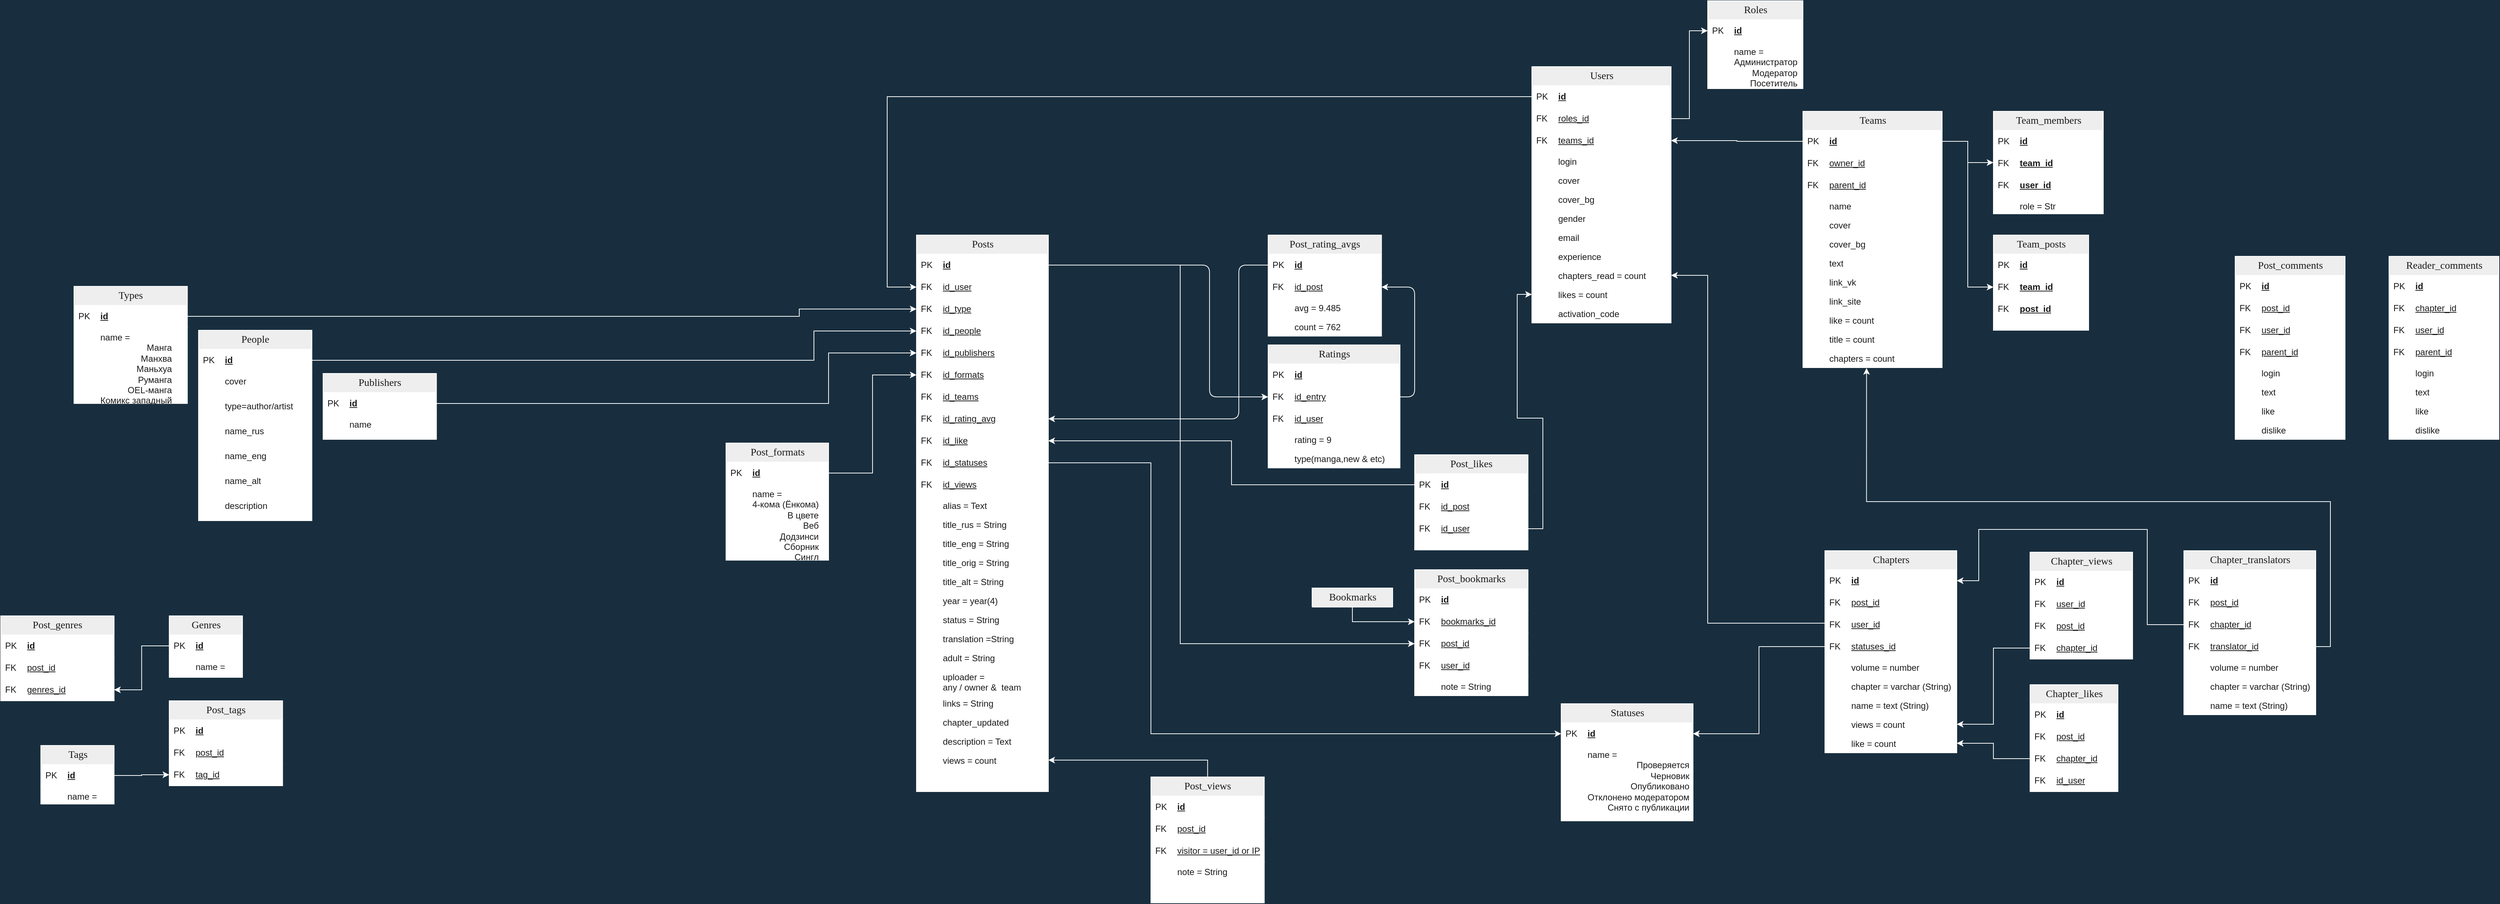 <mxfile version="15.2.7" type="device"><diagram name="Page-1" id="e56a1550-8fbb-45ad-956c-1786394a9013"><mxGraphModel dx="2302" dy="1622" grid="1" gridSize="10" guides="1" tooltips="1" connect="1" arrows="1" fold="1" page="0" pageScale="1" pageWidth="1654" pageHeight="1169" background="#182E3E" math="0" shadow="0"><root><mxCell id="0"/><mxCell id="1" parent="0"/><mxCell id="P8rgkiTZXrsU3gcujn4I-22" value="Posts" style="swimlane;html=1;fontStyle=0;childLayout=stackLayout;horizontal=1;startSize=26;horizontalStack=0;resizeParent=1;resizeLast=0;collapsible=1;marginBottom=0;swimlaneFillColor=#ffffff;align=center;rounded=0;shadow=0;comic=0;labelBackgroundColor=none;strokeWidth=1;fontFamily=Verdana;fontSize=14;swimlaneLine=1;fillColor=#EEEEEE;strokeColor=#FFFFFF;fontColor=#1A1A1A;" parent="1" vertex="1"><mxGeometry x="1520" y="-160" width="180" height="760" as="geometry"/></mxCell><mxCell id="P8rgkiTZXrsU3gcujn4I-23" value="id" style="shape=partialRectangle;top=0;left=0;right=0;bottom=1;html=1;align=left;verticalAlign=middle;fillColor=none;spacingLeft=34;spacingRight=4;whiteSpace=wrap;overflow=hidden;rotatable=0;points=[[0,0.5],[1,0.5]];portConstraint=eastwest;dropTarget=0;fontStyle=5;strokeColor=#FFFFFF;fontColor=#1A1A1A;" parent="P8rgkiTZXrsU3gcujn4I-22" vertex="1"><mxGeometry y="26" width="180" height="30" as="geometry"/></mxCell><mxCell id="P8rgkiTZXrsU3gcujn4I-24" value="PK" style="shape=partialRectangle;top=0;left=0;bottom=0;html=1;fillColor=none;align=left;verticalAlign=middle;spacingLeft=4;spacingRight=4;whiteSpace=wrap;overflow=hidden;rotatable=0;points=[];portConstraint=eastwest;part=1;strokeColor=#FFFFFF;fontColor=#1A1A1A;" parent="P8rgkiTZXrsU3gcujn4I-23" vertex="1" connectable="0"><mxGeometry width="30" height="30" as="geometry"/></mxCell><mxCell id="P8rgkiTZXrsU3gcujn4I-49" value="&lt;span style=&quot;font-weight: 400&quot;&gt;id_user&lt;/span&gt;" style="shape=partialRectangle;top=0;left=0;right=0;bottom=1;html=1;align=left;verticalAlign=middle;fillColor=none;spacingLeft=34;spacingRight=4;whiteSpace=wrap;overflow=hidden;rotatable=0;points=[[0,0.5],[1,0.5]];portConstraint=eastwest;dropTarget=0;fontStyle=5;strokeColor=#FFFFFF;fontColor=#1A1A1A;" parent="P8rgkiTZXrsU3gcujn4I-22" vertex="1"><mxGeometry y="56" width="180" height="30" as="geometry"/></mxCell><mxCell id="P8rgkiTZXrsU3gcujn4I-50" value="FK" style="shape=partialRectangle;top=0;left=0;bottom=0;html=1;fillColor=none;align=left;verticalAlign=middle;spacingLeft=4;spacingRight=4;whiteSpace=wrap;overflow=hidden;rotatable=0;points=[];portConstraint=eastwest;part=1;strokeColor=#FFFFFF;fontColor=#1A1A1A;" parent="P8rgkiTZXrsU3gcujn4I-49" vertex="1" connectable="0"><mxGeometry width="30" height="30" as="geometry"/></mxCell><mxCell id="P8rgkiTZXrsU3gcujn4I-95" value="&lt;span style=&quot;font-weight: 400&quot;&gt;id_type&lt;/span&gt;" style="shape=partialRectangle;top=0;left=0;right=0;bottom=1;html=1;align=left;verticalAlign=middle;fillColor=none;spacingLeft=34;spacingRight=4;whiteSpace=wrap;overflow=hidden;rotatable=0;points=[[0,0.5],[1,0.5]];portConstraint=eastwest;dropTarget=0;fontStyle=5;strokeColor=#FFFFFF;fontColor=#1A1A1A;" parent="P8rgkiTZXrsU3gcujn4I-22" vertex="1"><mxGeometry y="86" width="180" height="30" as="geometry"/></mxCell><mxCell id="P8rgkiTZXrsU3gcujn4I-96" value="FK" style="shape=partialRectangle;top=0;left=0;bottom=0;html=1;fillColor=none;align=left;verticalAlign=middle;spacingLeft=4;spacingRight=4;whiteSpace=wrap;overflow=hidden;rotatable=0;points=[];portConstraint=eastwest;part=1;strokeColor=#FFFFFF;fontColor=#1A1A1A;" parent="P8rgkiTZXrsU3gcujn4I-95" vertex="1" connectable="0"><mxGeometry width="30" height="30" as="geometry"/></mxCell><mxCell id="P8rgkiTZXrsU3gcujn4I-61" value="&lt;span style=&quot;font-weight: 400&quot;&gt;id_people&lt;/span&gt;" style="shape=partialRectangle;top=0;left=0;right=0;bottom=1;html=1;align=left;verticalAlign=middle;fillColor=none;spacingLeft=34;spacingRight=4;whiteSpace=wrap;overflow=hidden;rotatable=0;points=[[0,0.5],[1,0.5]];portConstraint=eastwest;dropTarget=0;fontStyle=5;strokeColor=#FFFFFF;fontColor=#1A1A1A;" parent="P8rgkiTZXrsU3gcujn4I-22" vertex="1"><mxGeometry y="116" width="180" height="30" as="geometry"/></mxCell><mxCell id="P8rgkiTZXrsU3gcujn4I-62" value="FK" style="shape=partialRectangle;top=0;left=0;bottom=0;html=1;fillColor=none;align=left;verticalAlign=middle;spacingLeft=4;spacingRight=4;whiteSpace=wrap;overflow=hidden;rotatable=0;points=[];portConstraint=eastwest;part=1;strokeColor=#FFFFFF;fontColor=#1A1A1A;" parent="P8rgkiTZXrsU3gcujn4I-61" vertex="1" connectable="0"><mxGeometry width="30" height="30" as="geometry"/></mxCell><mxCell id="P8rgkiTZXrsU3gcujn4I-67" value="&lt;span style=&quot;font-weight: 400&quot;&gt;id_publishers&lt;/span&gt;" style="shape=partialRectangle;top=0;left=0;right=0;bottom=1;html=1;align=left;verticalAlign=middle;fillColor=none;spacingLeft=34;spacingRight=4;whiteSpace=wrap;overflow=hidden;rotatable=0;points=[[0,0.5],[1,0.5]];portConstraint=eastwest;dropTarget=0;fontStyle=5;strokeColor=#FFFFFF;fontColor=#1A1A1A;" parent="P8rgkiTZXrsU3gcujn4I-22" vertex="1"><mxGeometry y="146" width="180" height="30" as="geometry"/></mxCell><mxCell id="P8rgkiTZXrsU3gcujn4I-68" value="FK" style="shape=partialRectangle;top=0;left=0;bottom=0;html=1;fillColor=none;align=left;verticalAlign=middle;spacingLeft=4;spacingRight=4;whiteSpace=wrap;overflow=hidden;rotatable=0;points=[];portConstraint=eastwest;part=1;strokeColor=#FFFFFF;fontColor=#1A1A1A;" parent="P8rgkiTZXrsU3gcujn4I-67" vertex="1" connectable="0"><mxGeometry width="30" height="30" as="geometry"/></mxCell><mxCell id="P8rgkiTZXrsU3gcujn4I-73" value="&lt;span style=&quot;font-weight: 400&quot;&gt;id_formats&lt;/span&gt;" style="shape=partialRectangle;top=0;left=0;right=0;bottom=1;html=1;align=left;verticalAlign=middle;fillColor=none;spacingLeft=34;spacingRight=4;whiteSpace=wrap;overflow=hidden;rotatable=0;points=[[0,0.5],[1,0.5]];portConstraint=eastwest;dropTarget=0;fontStyle=5;strokeColor=#FFFFFF;fontColor=#1A1A1A;" parent="P8rgkiTZXrsU3gcujn4I-22" vertex="1"><mxGeometry y="176" width="180" height="30" as="geometry"/></mxCell><mxCell id="P8rgkiTZXrsU3gcujn4I-74" value="FK" style="shape=partialRectangle;top=0;left=0;bottom=0;html=1;fillColor=none;align=left;verticalAlign=middle;spacingLeft=4;spacingRight=4;whiteSpace=wrap;overflow=hidden;rotatable=0;points=[];portConstraint=eastwest;part=1;strokeColor=#FFFFFF;fontColor=#1A1A1A;" parent="P8rgkiTZXrsU3gcujn4I-73" vertex="1" connectable="0"><mxGeometry width="30" height="30" as="geometry"/></mxCell><mxCell id="P8rgkiTZXrsU3gcujn4I-75" value="&lt;span style=&quot;font-weight: 400&quot;&gt;id_&lt;/span&gt;&lt;span style=&quot;font-weight: 400&quot;&gt;teams&lt;/span&gt;" style="shape=partialRectangle;top=0;left=0;right=0;bottom=1;html=1;align=left;verticalAlign=middle;fillColor=none;spacingLeft=34;spacingRight=4;whiteSpace=wrap;overflow=hidden;rotatable=0;points=[[0,0.5],[1,0.5]];portConstraint=eastwest;dropTarget=0;fontStyle=5;strokeColor=#FFFFFF;fontColor=#1A1A1A;" parent="P8rgkiTZXrsU3gcujn4I-22" vertex="1"><mxGeometry y="206" width="180" height="30" as="geometry"/></mxCell><mxCell id="P8rgkiTZXrsU3gcujn4I-76" value="FK" style="shape=partialRectangle;top=0;left=0;bottom=0;html=1;fillColor=none;align=left;verticalAlign=middle;spacingLeft=4;spacingRight=4;whiteSpace=wrap;overflow=hidden;rotatable=0;points=[];portConstraint=eastwest;part=1;strokeColor=#FFFFFF;fontColor=#1A1A1A;" parent="P8rgkiTZXrsU3gcujn4I-75" vertex="1" connectable="0"><mxGeometry width="30" height="30" as="geometry"/></mxCell><mxCell id="P8rgkiTZXrsU3gcujn4I-91" value="&lt;span style=&quot;font-weight: 400&quot;&gt;id_rating_avg&lt;br&gt;&lt;/span&gt;" style="shape=partialRectangle;top=0;left=0;right=0;bottom=1;html=1;align=left;verticalAlign=middle;fillColor=none;spacingLeft=34;spacingRight=4;whiteSpace=wrap;overflow=hidden;rotatable=0;points=[[0,0.5],[1,0.5]];portConstraint=eastwest;dropTarget=0;fontStyle=5;strokeColor=#FFFFFF;fontColor=#1A1A1A;" parent="P8rgkiTZXrsU3gcujn4I-22" vertex="1"><mxGeometry y="236" width="180" height="30" as="geometry"/></mxCell><mxCell id="P8rgkiTZXrsU3gcujn4I-92" value="FK" style="shape=partialRectangle;top=0;left=0;bottom=0;html=1;fillColor=none;align=left;verticalAlign=middle;spacingLeft=4;spacingRight=4;whiteSpace=wrap;overflow=hidden;rotatable=0;points=[];portConstraint=eastwest;part=1;strokeColor=#FFFFFF;fontColor=#1A1A1A;" parent="P8rgkiTZXrsU3gcujn4I-91" vertex="1" connectable="0"><mxGeometry width="30" height="30" as="geometry"/></mxCell><mxCell id="P8rgkiTZXrsU3gcujn4I-140" value="&lt;span style=&quot;font-weight: 400&quot;&gt;id_like&lt;br&gt;&lt;/span&gt;" style="shape=partialRectangle;top=0;left=0;right=0;bottom=1;html=1;align=left;verticalAlign=middle;fillColor=none;spacingLeft=34;spacingRight=4;whiteSpace=wrap;overflow=hidden;rotatable=0;points=[[0,0.5],[1,0.5]];portConstraint=eastwest;dropTarget=0;fontStyle=5;strokeColor=#FFFFFF;fontColor=#1A1A1A;" parent="P8rgkiTZXrsU3gcujn4I-22" vertex="1"><mxGeometry y="266" width="180" height="30" as="geometry"/></mxCell><mxCell id="P8rgkiTZXrsU3gcujn4I-141" value="FK" style="shape=partialRectangle;top=0;left=0;bottom=0;html=1;fillColor=none;align=left;verticalAlign=middle;spacingLeft=4;spacingRight=4;whiteSpace=wrap;overflow=hidden;rotatable=0;points=[];portConstraint=eastwest;part=1;strokeColor=#FFFFFF;fontColor=#1A1A1A;" parent="P8rgkiTZXrsU3gcujn4I-140" vertex="1" connectable="0"><mxGeometry width="30" height="30" as="geometry"/></mxCell><mxCell id="P8rgkiTZXrsU3gcujn4I-207" value="&lt;span style=&quot;font-weight: 400&quot;&gt;id_statuses&lt;br&gt;&lt;/span&gt;" style="shape=partialRectangle;top=0;left=0;right=0;bottom=1;html=1;align=left;verticalAlign=middle;fillColor=none;spacingLeft=34;spacingRight=4;whiteSpace=wrap;overflow=hidden;rotatable=0;points=[[0,0.5],[1,0.5]];portConstraint=eastwest;dropTarget=0;fontStyle=5;strokeColor=#FFFFFF;fontColor=#1A1A1A;" parent="P8rgkiTZXrsU3gcujn4I-22" vertex="1"><mxGeometry y="296" width="180" height="30" as="geometry"/></mxCell><mxCell id="P8rgkiTZXrsU3gcujn4I-208" value="FK" style="shape=partialRectangle;top=0;left=0;bottom=0;html=1;fillColor=none;align=left;verticalAlign=middle;spacingLeft=4;spacingRight=4;whiteSpace=wrap;overflow=hidden;rotatable=0;points=[];portConstraint=eastwest;part=1;strokeColor=#FFFFFF;fontColor=#1A1A1A;" parent="P8rgkiTZXrsU3gcujn4I-207" vertex="1" connectable="0"><mxGeometry width="30" height="30" as="geometry"/></mxCell><mxCell id="HUQuFy6_rg47xmIicIE1-313" value="&lt;span style=&quot;font-weight: 400&quot;&gt;id_views&lt;br&gt;&lt;/span&gt;" style="shape=partialRectangle;top=0;left=0;right=0;bottom=1;html=1;align=left;verticalAlign=middle;fillColor=none;spacingLeft=34;spacingRight=4;whiteSpace=wrap;overflow=hidden;rotatable=0;points=[[0,0.5],[1,0.5]];portConstraint=eastwest;dropTarget=0;fontStyle=5;strokeColor=#FFFFFF;fontColor=#1A1A1A;" parent="P8rgkiTZXrsU3gcujn4I-22" vertex="1"><mxGeometry y="326" width="180" height="30" as="geometry"/></mxCell><mxCell id="HUQuFy6_rg47xmIicIE1-314" value="FK" style="shape=partialRectangle;top=0;left=0;bottom=0;html=1;fillColor=none;align=left;verticalAlign=middle;spacingLeft=4;spacingRight=4;whiteSpace=wrap;overflow=hidden;rotatable=0;points=[];portConstraint=eastwest;part=1;strokeColor=#FFFFFF;fontColor=#1A1A1A;" parent="HUQuFy6_rg47xmIicIE1-313" vertex="1" connectable="0"><mxGeometry width="30" height="30" as="geometry"/></mxCell><mxCell id="P8rgkiTZXrsU3gcujn4I-89" value="alias = Text" style="shape=partialRectangle;top=0;left=0;right=0;bottom=0;html=1;align=left;verticalAlign=top;fillColor=none;spacingLeft=34;spacingRight=4;whiteSpace=wrap;overflow=hidden;rotatable=0;points=[[0,0.5],[1,0.5]];portConstraint=eastwest;dropTarget=0;strokeColor=#FFFFFF;fontColor=#1A1A1A;" parent="P8rgkiTZXrsU3gcujn4I-22" vertex="1"><mxGeometry y="356" width="180" height="26" as="geometry"/></mxCell><mxCell id="P8rgkiTZXrsU3gcujn4I-90" value="" style="shape=partialRectangle;top=0;left=0;bottom=0;html=1;fillColor=none;align=left;verticalAlign=top;spacingLeft=4;spacingRight=4;whiteSpace=wrap;overflow=hidden;rotatable=0;points=[];portConstraint=eastwest;part=1;strokeColor=#FFFFFF;fontColor=#1A1A1A;" parent="P8rgkiTZXrsU3gcujn4I-89" vertex="1" connectable="0"><mxGeometry width="30" height="26" as="geometry"/></mxCell><mxCell id="P8rgkiTZXrsU3gcujn4I-221" value="title_rus = String" style="shape=partialRectangle;top=0;left=0;right=0;bottom=0;html=1;align=left;verticalAlign=top;fillColor=none;spacingLeft=34;spacingRight=4;whiteSpace=wrap;overflow=hidden;rotatable=0;points=[[0,0.5],[1,0.5]];portConstraint=eastwest;dropTarget=0;strokeColor=#FFFFFF;fontColor=#1A1A1A;" parent="P8rgkiTZXrsU3gcujn4I-22" vertex="1"><mxGeometry y="382" width="180" height="26" as="geometry"/></mxCell><mxCell id="P8rgkiTZXrsU3gcujn4I-222" value="" style="shape=partialRectangle;top=0;left=0;bottom=0;html=1;fillColor=none;align=left;verticalAlign=top;spacingLeft=4;spacingRight=4;whiteSpace=wrap;overflow=hidden;rotatable=0;points=[];portConstraint=eastwest;part=1;strokeColor=#FFFFFF;fontColor=#1A1A1A;" parent="P8rgkiTZXrsU3gcujn4I-221" vertex="1" connectable="0"><mxGeometry width="30" height="26" as="geometry"/></mxCell><mxCell id="P8rgkiTZXrsU3gcujn4I-27" value="title_eng&amp;nbsp;= String" style="shape=partialRectangle;top=0;left=0;right=0;bottom=0;html=1;align=left;verticalAlign=top;fillColor=none;spacingLeft=34;spacingRight=4;whiteSpace=wrap;overflow=hidden;rotatable=0;points=[[0,0.5],[1,0.5]];portConstraint=eastwest;dropTarget=0;strokeColor=#FFFFFF;fontColor=#1A1A1A;" parent="P8rgkiTZXrsU3gcujn4I-22" vertex="1"><mxGeometry y="408" width="180" height="26" as="geometry"/></mxCell><mxCell id="P8rgkiTZXrsU3gcujn4I-28" value="" style="shape=partialRectangle;top=0;left=0;bottom=0;html=1;fillColor=none;align=left;verticalAlign=top;spacingLeft=4;spacingRight=4;whiteSpace=wrap;overflow=hidden;rotatable=0;points=[];portConstraint=eastwest;part=1;strokeColor=#FFFFFF;fontColor=#1A1A1A;" parent="P8rgkiTZXrsU3gcujn4I-27" vertex="1" connectable="0"><mxGeometry width="30" height="26" as="geometry"/></mxCell><mxCell id="P8rgkiTZXrsU3gcujn4I-29" value="title_orig&amp;nbsp;= String" style="shape=partialRectangle;top=0;left=0;right=0;bottom=0;html=1;align=left;verticalAlign=top;fillColor=none;spacingLeft=34;spacingRight=4;whiteSpace=wrap;overflow=hidden;rotatable=0;points=[[0,0.5],[1,0.5]];portConstraint=eastwest;dropTarget=0;strokeColor=#FFFFFF;fontColor=#1A1A1A;" parent="P8rgkiTZXrsU3gcujn4I-22" vertex="1"><mxGeometry y="434" width="180" height="26" as="geometry"/></mxCell><mxCell id="P8rgkiTZXrsU3gcujn4I-30" value="" style="shape=partialRectangle;top=0;left=0;bottom=0;html=1;fillColor=none;align=left;verticalAlign=top;spacingLeft=4;spacingRight=4;whiteSpace=wrap;overflow=hidden;rotatable=0;points=[];portConstraint=eastwest;part=1;strokeColor=#FFFFFF;fontColor=#1A1A1A;" parent="P8rgkiTZXrsU3gcujn4I-29" vertex="1" connectable="0"><mxGeometry width="30" height="26" as="geometry"/></mxCell><mxCell id="P8rgkiTZXrsU3gcujn4I-43" value="title_alt&amp;nbsp;= String" style="shape=partialRectangle;top=0;left=0;right=0;bottom=0;html=1;align=left;verticalAlign=top;fillColor=none;spacingLeft=34;spacingRight=4;whiteSpace=wrap;overflow=hidden;rotatable=0;points=[[0,0.5],[1,0.5]];portConstraint=eastwest;dropTarget=0;strokeColor=#FFFFFF;fontColor=#1A1A1A;" parent="P8rgkiTZXrsU3gcujn4I-22" vertex="1"><mxGeometry y="460" width="180" height="26" as="geometry"/></mxCell><mxCell id="P8rgkiTZXrsU3gcujn4I-44" value="" style="shape=partialRectangle;top=0;left=0;bottom=0;html=1;fillColor=none;align=left;verticalAlign=top;spacingLeft=4;spacingRight=4;whiteSpace=wrap;overflow=hidden;rotatable=0;points=[];portConstraint=eastwest;part=1;strokeColor=#FFFFFF;fontColor=#1A1A1A;" parent="P8rgkiTZXrsU3gcujn4I-43" vertex="1" connectable="0"><mxGeometry width="30" height="26" as="geometry"/></mxCell><mxCell id="P8rgkiTZXrsU3gcujn4I-47" value="year = year(4)" style="shape=partialRectangle;top=0;left=0;right=0;bottom=0;html=1;align=left;verticalAlign=top;fillColor=none;spacingLeft=34;spacingRight=4;whiteSpace=wrap;overflow=hidden;rotatable=0;points=[[0,0.5],[1,0.5]];portConstraint=eastwest;dropTarget=0;strokeColor=#FFFFFF;fontColor=#1A1A1A;" parent="P8rgkiTZXrsU3gcujn4I-22" vertex="1"><mxGeometry y="486" width="180" height="26" as="geometry"/></mxCell><mxCell id="P8rgkiTZXrsU3gcujn4I-48" value="" style="shape=partialRectangle;top=0;left=0;bottom=0;html=1;fillColor=none;align=left;verticalAlign=top;spacingLeft=4;spacingRight=4;whiteSpace=wrap;overflow=hidden;rotatable=0;points=[];portConstraint=eastwest;part=1;strokeColor=#FFFFFF;fontColor=#1A1A1A;" parent="P8rgkiTZXrsU3gcujn4I-47" vertex="1" connectable="0"><mxGeometry width="30" height="26" as="geometry"/></mxCell><mxCell id="P8rgkiTZXrsU3gcujn4I-55" value="status = String" style="shape=partialRectangle;top=0;left=0;right=0;bottom=0;html=1;align=left;verticalAlign=top;fillColor=none;spacingLeft=34;spacingRight=4;whiteSpace=wrap;overflow=hidden;rotatable=0;points=[[0,0.5],[1,0.5]];portConstraint=eastwest;dropTarget=0;strokeColor=#FFFFFF;fontColor=#1A1A1A;" parent="P8rgkiTZXrsU3gcujn4I-22" vertex="1"><mxGeometry y="512" width="180" height="26" as="geometry"/></mxCell><mxCell id="P8rgkiTZXrsU3gcujn4I-56" value="" style="shape=partialRectangle;top=0;left=0;bottom=0;html=1;fillColor=none;align=left;verticalAlign=top;spacingLeft=4;spacingRight=4;whiteSpace=wrap;overflow=hidden;rotatable=0;points=[];portConstraint=eastwest;part=1;strokeColor=#FFFFFF;fontColor=#1A1A1A;" parent="P8rgkiTZXrsU3gcujn4I-55" vertex="1" connectable="0"><mxGeometry width="30" height="26" as="geometry"/></mxCell><mxCell id="P8rgkiTZXrsU3gcujn4I-57" value="translation =String" style="shape=partialRectangle;top=0;left=0;right=0;bottom=0;html=1;align=left;verticalAlign=top;fillColor=none;spacingLeft=34;spacingRight=4;whiteSpace=wrap;overflow=hidden;rotatable=0;points=[[0,0.5],[1,0.5]];portConstraint=eastwest;dropTarget=0;strokeColor=#FFFFFF;fontColor=#1A1A1A;" parent="P8rgkiTZXrsU3gcujn4I-22" vertex="1"><mxGeometry y="538" width="180" height="26" as="geometry"/></mxCell><mxCell id="P8rgkiTZXrsU3gcujn4I-58" value="" style="shape=partialRectangle;top=0;left=0;bottom=0;html=1;fillColor=none;align=left;verticalAlign=top;spacingLeft=4;spacingRight=4;whiteSpace=wrap;overflow=hidden;rotatable=0;points=[];portConstraint=eastwest;part=1;strokeColor=#FFFFFF;fontColor=#1A1A1A;" parent="P8rgkiTZXrsU3gcujn4I-57" vertex="1" connectable="0"><mxGeometry width="30" height="26" as="geometry"/></mxCell><mxCell id="P8rgkiTZXrsU3gcujn4I-81" value="adult = String" style="shape=partialRectangle;top=0;left=0;right=0;bottom=0;html=1;align=left;verticalAlign=top;fillColor=none;spacingLeft=34;spacingRight=4;whiteSpace=wrap;overflow=hidden;rotatable=0;points=[[0,0.5],[1,0.5]];portConstraint=eastwest;dropTarget=0;strokeColor=#FFFFFF;fontColor=#1A1A1A;" parent="P8rgkiTZXrsU3gcujn4I-22" vertex="1"><mxGeometry y="564" width="180" height="26" as="geometry"/></mxCell><mxCell id="P8rgkiTZXrsU3gcujn4I-82" value="" style="shape=partialRectangle;top=0;left=0;bottom=0;html=1;fillColor=none;align=left;verticalAlign=top;spacingLeft=4;spacingRight=4;whiteSpace=wrap;overflow=hidden;rotatable=0;points=[];portConstraint=eastwest;part=1;strokeColor=#FFFFFF;fontColor=#1A1A1A;" parent="P8rgkiTZXrsU3gcujn4I-81" vertex="1" connectable="0"><mxGeometry width="30" height="26" as="geometry"/></mxCell><mxCell id="P8rgkiTZXrsU3gcujn4I-83" value="uploader =&amp;nbsp;&lt;br&gt;any / owner &amp;amp;&amp;nbsp; team" style="shape=partialRectangle;top=0;left=0;right=0;bottom=0;html=1;align=left;verticalAlign=top;fillColor=none;spacingLeft=34;spacingRight=4;whiteSpace=wrap;overflow=hidden;rotatable=0;points=[[0,0.5],[1,0.5]];portConstraint=eastwest;dropTarget=0;strokeColor=#FFFFFF;fontColor=#1A1A1A;" parent="P8rgkiTZXrsU3gcujn4I-22" vertex="1"><mxGeometry y="590" width="180" height="36" as="geometry"/></mxCell><mxCell id="P8rgkiTZXrsU3gcujn4I-84" value="" style="shape=partialRectangle;top=0;left=0;bottom=0;html=1;fillColor=none;align=left;verticalAlign=top;spacingLeft=4;spacingRight=4;whiteSpace=wrap;overflow=hidden;rotatable=0;points=[];portConstraint=eastwest;part=1;strokeColor=#FFFFFF;fontColor=#1A1A1A;" parent="P8rgkiTZXrsU3gcujn4I-83" vertex="1" connectable="0"><mxGeometry width="30" height="36" as="geometry"/></mxCell><mxCell id="P8rgkiTZXrsU3gcujn4I-85" value="links = String" style="shape=partialRectangle;top=0;left=0;right=0;bottom=0;html=1;align=left;verticalAlign=top;fillColor=none;spacingLeft=34;spacingRight=4;whiteSpace=wrap;overflow=hidden;rotatable=0;points=[[0,0.5],[1,0.5]];portConstraint=eastwest;dropTarget=0;strokeColor=#FFFFFF;fontColor=#1A1A1A;" parent="P8rgkiTZXrsU3gcujn4I-22" vertex="1"><mxGeometry y="626" width="180" height="26" as="geometry"/></mxCell><mxCell id="P8rgkiTZXrsU3gcujn4I-86" value="" style="shape=partialRectangle;top=0;left=0;bottom=0;html=1;fillColor=none;align=left;verticalAlign=top;spacingLeft=4;spacingRight=4;whiteSpace=wrap;overflow=hidden;rotatable=0;points=[];portConstraint=eastwest;part=1;strokeColor=#FFFFFF;fontColor=#1A1A1A;" parent="P8rgkiTZXrsU3gcujn4I-85" vertex="1" connectable="0"><mxGeometry width="30" height="26" as="geometry"/></mxCell><mxCell id="P8rgkiTZXrsU3gcujn4I-178" value="chapter_updated" style="shape=partialRectangle;top=0;left=0;right=0;bottom=0;html=1;align=left;verticalAlign=top;fillColor=none;spacingLeft=34;spacingRight=4;whiteSpace=wrap;overflow=hidden;rotatable=0;points=[[0,0.5],[1,0.5]];portConstraint=eastwest;dropTarget=0;strokeColor=#FFFFFF;fontColor=#1A1A1A;" parent="P8rgkiTZXrsU3gcujn4I-22" vertex="1"><mxGeometry y="652" width="180" height="26" as="geometry"/></mxCell><mxCell id="P8rgkiTZXrsU3gcujn4I-179" value="" style="shape=partialRectangle;top=0;left=0;bottom=0;html=1;fillColor=none;align=left;verticalAlign=top;spacingLeft=4;spacingRight=4;whiteSpace=wrap;overflow=hidden;rotatable=0;points=[];portConstraint=eastwest;part=1;strokeColor=#FFFFFF;fontColor=#1A1A1A;" parent="P8rgkiTZXrsU3gcujn4I-178" vertex="1" connectable="0"><mxGeometry width="30" height="26" as="geometry"/></mxCell><mxCell id="P8rgkiTZXrsU3gcujn4I-87" value="description = Text" style="shape=partialRectangle;top=0;left=0;right=0;bottom=0;html=1;align=left;verticalAlign=top;fillColor=none;spacingLeft=34;spacingRight=4;whiteSpace=wrap;overflow=hidden;rotatable=0;points=[[0,0.5],[1,0.5]];portConstraint=eastwest;dropTarget=0;strokeColor=#FFFFFF;fontColor=#1A1A1A;" parent="P8rgkiTZXrsU3gcujn4I-22" vertex="1"><mxGeometry y="678" width="180" height="26" as="geometry"/></mxCell><mxCell id="P8rgkiTZXrsU3gcujn4I-88" value="" style="shape=partialRectangle;top=0;left=0;bottom=0;html=1;fillColor=none;align=left;verticalAlign=top;spacingLeft=4;spacingRight=4;whiteSpace=wrap;overflow=hidden;rotatable=0;points=[];portConstraint=eastwest;part=1;strokeColor=#FFFFFF;fontColor=#1A1A1A;" parent="P8rgkiTZXrsU3gcujn4I-87" vertex="1" connectable="0"><mxGeometry width="30" height="26" as="geometry"/></mxCell><mxCell id="HUQuFy6_rg47xmIicIE1-327" value="views = count" style="shape=partialRectangle;top=0;left=0;right=0;bottom=0;html=1;align=left;verticalAlign=top;fillColor=none;spacingLeft=34;spacingRight=4;whiteSpace=wrap;overflow=hidden;rotatable=0;points=[[0,0.5],[1,0.5]];portConstraint=eastwest;dropTarget=0;strokeColor=#FFFFFF;fontColor=#1A1A1A;" parent="P8rgkiTZXrsU3gcujn4I-22" vertex="1"><mxGeometry y="704" width="180" height="26" as="geometry"/></mxCell><mxCell id="HUQuFy6_rg47xmIicIE1-328" value="" style="shape=partialRectangle;top=0;left=0;bottom=0;html=1;fillColor=none;align=left;verticalAlign=top;spacingLeft=4;spacingRight=4;whiteSpace=wrap;overflow=hidden;rotatable=0;points=[];portConstraint=eastwest;part=1;strokeColor=#FFFFFF;fontColor=#1A1A1A;" parent="HUQuFy6_rg47xmIicIE1-327" vertex="1" connectable="0"><mxGeometry width="30" height="26" as="geometry"/></mxCell><mxCell id="P8rgkiTZXrsU3gcujn4I-97" value="Post_rating_avgs" style="swimlane;html=1;fontStyle=0;childLayout=stackLayout;horizontal=1;startSize=26;horizontalStack=0;resizeParent=1;resizeLast=0;collapsible=1;marginBottom=0;swimlaneFillColor=#ffffff;align=center;rounded=0;shadow=0;comic=0;labelBackgroundColor=none;strokeWidth=1;fontFamily=Verdana;fontSize=14;swimlaneLine=1;fillColor=#EEEEEE;strokeColor=#FFFFFF;fontColor=#1A1A1A;" parent="1" vertex="1"><mxGeometry x="2000" y="-160" width="154.74" height="138" as="geometry"/></mxCell><mxCell id="P8rgkiTZXrsU3gcujn4I-98" value="id" style="shape=partialRectangle;top=0;left=0;right=0;bottom=1;html=1;align=left;verticalAlign=middle;fillColor=none;spacingLeft=34;spacingRight=4;whiteSpace=wrap;overflow=hidden;rotatable=0;points=[[0,0.5],[1,0.5]];portConstraint=eastwest;dropTarget=0;fontStyle=5;strokeColor=#FFFFFF;fontColor=#1A1A1A;" parent="P8rgkiTZXrsU3gcujn4I-97" vertex="1"><mxGeometry y="26" width="154.74" height="30" as="geometry"/></mxCell><mxCell id="P8rgkiTZXrsU3gcujn4I-99" value="PK" style="shape=partialRectangle;top=0;left=0;bottom=0;html=1;fillColor=none;align=left;verticalAlign=middle;spacingLeft=4;spacingRight=4;whiteSpace=wrap;overflow=hidden;rotatable=0;points=[];portConstraint=eastwest;part=1;strokeColor=#FFFFFF;fontColor=#1A1A1A;" parent="P8rgkiTZXrsU3gcujn4I-98" vertex="1" connectable="0"><mxGeometry width="30" height="30" as="geometry"/></mxCell><mxCell id="P8rgkiTZXrsU3gcujn4I-108" value="&lt;span style=&quot;font-weight: 400&quot;&gt;id_post&lt;/span&gt;" style="shape=partialRectangle;top=0;left=0;right=0;bottom=1;html=1;align=left;verticalAlign=middle;fillColor=none;spacingLeft=34;spacingRight=4;whiteSpace=wrap;overflow=hidden;rotatable=0;points=[[0,0.5],[1,0.5]];portConstraint=eastwest;dropTarget=0;fontStyle=5;strokeColor=#FFFFFF;fontColor=#1A1A1A;" parent="P8rgkiTZXrsU3gcujn4I-97" vertex="1"><mxGeometry y="56" width="154.74" height="30" as="geometry"/></mxCell><mxCell id="P8rgkiTZXrsU3gcujn4I-109" value="FK" style="shape=partialRectangle;top=0;left=0;bottom=0;html=1;fillColor=none;align=left;verticalAlign=middle;spacingLeft=4;spacingRight=4;whiteSpace=wrap;overflow=hidden;rotatable=0;points=[];portConstraint=eastwest;part=1;strokeColor=#FFFFFF;fontColor=#1A1A1A;" parent="P8rgkiTZXrsU3gcujn4I-108" vertex="1" connectable="0"><mxGeometry width="30" height="30" as="geometry"/></mxCell><mxCell id="P8rgkiTZXrsU3gcujn4I-118" value="avg = 9.485" style="shape=partialRectangle;top=0;left=0;right=0;bottom=0;html=1;align=left;verticalAlign=top;fillColor=none;spacingLeft=34;spacingRight=4;whiteSpace=wrap;overflow=hidden;rotatable=0;points=[[0,0.5],[1,0.5]];portConstraint=eastwest;dropTarget=0;strokeColor=#FFFFFF;fontColor=#1A1A1A;" parent="P8rgkiTZXrsU3gcujn4I-97" vertex="1"><mxGeometry y="86" width="154.74" height="26" as="geometry"/></mxCell><mxCell id="P8rgkiTZXrsU3gcujn4I-119" value="" style="shape=partialRectangle;top=0;left=0;bottom=0;html=1;fillColor=none;align=left;verticalAlign=top;spacingLeft=4;spacingRight=4;whiteSpace=wrap;overflow=hidden;rotatable=0;points=[];portConstraint=eastwest;part=1;strokeColor=#FFFFFF;fontColor=#1A1A1A;" parent="P8rgkiTZXrsU3gcujn4I-118" vertex="1" connectable="0"><mxGeometry width="30" height="26" as="geometry"/></mxCell><mxCell id="P8rgkiTZXrsU3gcujn4I-167" value="count = 762" style="shape=partialRectangle;top=0;left=0;right=0;bottom=0;html=1;align=left;verticalAlign=top;fillColor=none;spacingLeft=34;spacingRight=4;whiteSpace=wrap;overflow=hidden;rotatable=0;points=[[0,0.5],[1,0.5]];portConstraint=eastwest;dropTarget=0;strokeColor=#FFFFFF;fontColor=#1A1A1A;" parent="P8rgkiTZXrsU3gcujn4I-97" vertex="1"><mxGeometry y="112" width="154.74" height="26" as="geometry"/></mxCell><mxCell id="P8rgkiTZXrsU3gcujn4I-168" value="" style="shape=partialRectangle;top=0;left=0;bottom=0;html=1;fillColor=none;align=left;verticalAlign=top;spacingLeft=4;spacingRight=4;whiteSpace=wrap;overflow=hidden;rotatable=0;points=[];portConstraint=eastwest;part=1;strokeColor=#FFFFFF;fontColor=#1A1A1A;" parent="P8rgkiTZXrsU3gcujn4I-167" vertex="1" connectable="0"><mxGeometry width="30" height="26" as="geometry"/></mxCell><mxCell id="P8rgkiTZXrsU3gcujn4I-142" value="" style="endArrow=classic;html=1;exitX=0;exitY=0.5;exitDx=0;exitDy=0;entryX=1;entryY=0.5;entryDx=0;entryDy=0;labelBackgroundColor=#182E3E;strokeColor=#FFFFFF;fontColor=#FFFFFF;" parent="1" source="P8rgkiTZXrsU3gcujn4I-98" target="P8rgkiTZXrsU3gcujn4I-91" edge="1"><mxGeometry width="50" height="50" relative="1" as="geometry"><mxPoint x="1990" y="150" as="sourcePoint"/><mxPoint x="1780" y="60" as="targetPoint"/><Array as="points"><mxPoint x="1960" y="-119"/><mxPoint x="1960" y="91"/></Array></mxGeometry></mxCell><mxCell id="P8rgkiTZXrsU3gcujn4I-143" value="Ratings" style="swimlane;html=1;fontStyle=0;childLayout=stackLayout;horizontal=1;startSize=26;horizontalStack=0;resizeParent=1;resizeLast=0;collapsible=1;marginBottom=0;swimlaneFillColor=#ffffff;align=center;rounded=0;shadow=0;comic=0;labelBackgroundColor=none;strokeWidth=1;fontFamily=Verdana;fontSize=14;swimlaneLine=1;fillColor=#EEEEEE;strokeColor=#FFFFFF;fontColor=#1A1A1A;" parent="1" vertex="1"><mxGeometry x="2000" y="-10" width="180" height="168" as="geometry"/></mxCell><mxCell id="P8rgkiTZXrsU3gcujn4I-144" value="id" style="shape=partialRectangle;top=0;left=0;right=0;bottom=1;html=1;align=left;verticalAlign=middle;fillColor=none;spacingLeft=34;spacingRight=4;whiteSpace=wrap;overflow=hidden;rotatable=0;points=[[0,0.5],[1,0.5]];portConstraint=eastwest;dropTarget=0;fontStyle=5;strokeColor=#FFFFFF;fontColor=#1A1A1A;" parent="P8rgkiTZXrsU3gcujn4I-143" vertex="1"><mxGeometry y="26" width="180" height="30" as="geometry"/></mxCell><mxCell id="P8rgkiTZXrsU3gcujn4I-145" value="PK" style="shape=partialRectangle;top=0;left=0;bottom=0;html=1;fillColor=none;align=left;verticalAlign=middle;spacingLeft=4;spacingRight=4;whiteSpace=wrap;overflow=hidden;rotatable=0;points=[];portConstraint=eastwest;part=1;strokeColor=#FFFFFF;fontColor=#1A1A1A;" parent="P8rgkiTZXrsU3gcujn4I-144" vertex="1" connectable="0"><mxGeometry width="30" height="30" as="geometry"/></mxCell><mxCell id="P8rgkiTZXrsU3gcujn4I-153" value="&lt;span style=&quot;font-weight: 400&quot;&gt;id_entry&lt;/span&gt;" style="shape=partialRectangle;top=0;left=0;right=0;bottom=1;html=1;align=left;verticalAlign=middle;fillColor=none;spacingLeft=34;spacingRight=4;whiteSpace=wrap;overflow=hidden;rotatable=0;points=[[0,0.5],[1,0.5]];portConstraint=eastwest;dropTarget=0;fontStyle=5;strokeColor=#FFFFFF;fontColor=#1A1A1A;" parent="P8rgkiTZXrsU3gcujn4I-143" vertex="1"><mxGeometry y="56" width="180" height="30" as="geometry"/></mxCell><mxCell id="P8rgkiTZXrsU3gcujn4I-154" value="FK" style="shape=partialRectangle;top=0;left=0;bottom=0;html=1;fillColor=none;align=left;verticalAlign=middle;spacingLeft=4;spacingRight=4;whiteSpace=wrap;overflow=hidden;rotatable=0;points=[];portConstraint=eastwest;part=1;strokeColor=#FFFFFF;fontColor=#1A1A1A;" parent="P8rgkiTZXrsU3gcujn4I-153" vertex="1" connectable="0"><mxGeometry width="30" height="30" as="geometry"/></mxCell><mxCell id="P8rgkiTZXrsU3gcujn4I-146" value="&lt;span style=&quot;font-weight: 400&quot;&gt;id_user&lt;/span&gt;" style="shape=partialRectangle;top=0;left=0;right=0;bottom=1;html=1;align=left;verticalAlign=middle;fillColor=none;spacingLeft=34;spacingRight=4;whiteSpace=wrap;overflow=hidden;rotatable=0;points=[[0,0.5],[1,0.5]];portConstraint=eastwest;dropTarget=0;fontStyle=5;strokeColor=#FFFFFF;fontColor=#1A1A1A;" parent="P8rgkiTZXrsU3gcujn4I-143" vertex="1"><mxGeometry y="86" width="180" height="30" as="geometry"/></mxCell><mxCell id="P8rgkiTZXrsU3gcujn4I-147" value="FK" style="shape=partialRectangle;top=0;left=0;bottom=0;html=1;fillColor=none;align=left;verticalAlign=middle;spacingLeft=4;spacingRight=4;whiteSpace=wrap;overflow=hidden;rotatable=0;points=[];portConstraint=eastwest;part=1;strokeColor=#FFFFFF;fontColor=#1A1A1A;" parent="P8rgkiTZXrsU3gcujn4I-146" vertex="1" connectable="0"><mxGeometry width="30" height="30" as="geometry"/></mxCell><mxCell id="P8rgkiTZXrsU3gcujn4I-148" value="rating = 9" style="shape=partialRectangle;top=0;left=0;right=0;bottom=0;html=1;align=left;verticalAlign=top;fillColor=none;spacingLeft=34;spacingRight=4;whiteSpace=wrap;overflow=hidden;rotatable=0;points=[[0,0.5],[1,0.5]];portConstraint=eastwest;dropTarget=0;strokeColor=#FFFFFF;fontColor=#1A1A1A;" parent="P8rgkiTZXrsU3gcujn4I-143" vertex="1"><mxGeometry y="116" width="180" height="26" as="geometry"/></mxCell><mxCell id="P8rgkiTZXrsU3gcujn4I-149" value="" style="shape=partialRectangle;top=0;left=0;bottom=0;html=1;fillColor=none;align=left;verticalAlign=top;spacingLeft=4;spacingRight=4;whiteSpace=wrap;overflow=hidden;rotatable=0;points=[];portConstraint=eastwest;part=1;strokeColor=#FFFFFF;fontColor=#1A1A1A;" parent="P8rgkiTZXrsU3gcujn4I-148" vertex="1" connectable="0"><mxGeometry width="30" height="26" as="geometry"/></mxCell><mxCell id="P8rgkiTZXrsU3gcujn4I-163" value="type(manga,new &amp;amp; etc)" style="shape=partialRectangle;top=0;left=0;right=0;bottom=0;html=1;align=left;verticalAlign=top;fillColor=none;spacingLeft=34;spacingRight=4;whiteSpace=wrap;overflow=hidden;rotatable=0;points=[[0,0.5],[1,0.5]];portConstraint=eastwest;dropTarget=0;strokeColor=#FFFFFF;fontColor=#1A1A1A;" parent="P8rgkiTZXrsU3gcujn4I-143" vertex="1"><mxGeometry y="142" width="180" height="26" as="geometry"/></mxCell><mxCell id="P8rgkiTZXrsU3gcujn4I-164" value="" style="shape=partialRectangle;top=0;left=0;bottom=0;html=1;fillColor=none;align=left;verticalAlign=top;spacingLeft=4;spacingRight=4;whiteSpace=wrap;overflow=hidden;rotatable=0;points=[];portConstraint=eastwest;part=1;strokeColor=#FFFFFF;fontColor=#1A1A1A;" parent="P8rgkiTZXrsU3gcujn4I-163" vertex="1" connectable="0"><mxGeometry width="30" height="26" as="geometry"/></mxCell><mxCell id="P8rgkiTZXrsU3gcujn4I-152" value="" style="endArrow=classic;html=1;exitX=1;exitY=0.5;exitDx=0;exitDy=0;entryX=1;entryY=0.5;entryDx=0;entryDy=0;labelBackgroundColor=#182E3E;strokeColor=#FFFFFF;fontColor=#FFFFFF;" parent="1" source="P8rgkiTZXrsU3gcujn4I-153" target="P8rgkiTZXrsU3gcujn4I-108" edge="1"><mxGeometry width="50" height="50" relative="1" as="geometry"><mxPoint x="2170" y="160" as="sourcePoint"/><mxPoint x="2200" y="-100" as="targetPoint"/><Array as="points"><mxPoint x="2200" y="61"/><mxPoint x="2200" y="-89"/></Array></mxGeometry></mxCell><mxCell id="P8rgkiTZXrsU3gcujn4I-160" value="" style="endArrow=classic;html=1;exitX=1;exitY=0.5;exitDx=0;exitDy=0;entryX=0;entryY=0.5;entryDx=0;entryDy=0;labelBackgroundColor=#182E3E;strokeColor=#FFFFFF;fontColor=#FFFFFF;" parent="1" source="P8rgkiTZXrsU3gcujn4I-23" target="P8rgkiTZXrsU3gcujn4I-153" edge="1"><mxGeometry width="50" height="50" relative="1" as="geometry"><mxPoint x="2030" y="140" as="sourcePoint"/><mxPoint x="2080" y="90" as="targetPoint"/><Array as="points"><mxPoint x="1920" y="-119"/><mxPoint x="1920" y="61"/></Array></mxGeometry></mxCell><mxCell id="P8rgkiTZXrsU3gcujn4I-169" value="Statuses" style="swimlane;html=1;fontStyle=0;childLayout=stackLayout;horizontal=1;startSize=26;horizontalStack=0;resizeParent=1;resizeLast=0;collapsible=1;marginBottom=0;swimlaneFillColor=#ffffff;align=center;rounded=0;shadow=0;comic=0;labelBackgroundColor=none;strokeWidth=1;fontFamily=Verdana;fontSize=14;swimlaneLine=1;fillColor=#EEEEEE;strokeColor=#FFFFFF;fontColor=#1A1A1A;" parent="1" vertex="1"><mxGeometry x="2400" y="480" width="180" height="160" as="geometry"/></mxCell><mxCell id="P8rgkiTZXrsU3gcujn4I-170" value="id" style="shape=partialRectangle;top=0;left=0;right=0;bottom=1;html=1;align=left;verticalAlign=middle;fillColor=none;spacingLeft=34;spacingRight=4;whiteSpace=wrap;overflow=hidden;rotatable=0;points=[[0,0.5],[1,0.5]];portConstraint=eastwest;dropTarget=0;fontStyle=5;strokeColor=#FFFFFF;fontColor=#1A1A1A;" parent="P8rgkiTZXrsU3gcujn4I-169" vertex="1"><mxGeometry y="26" width="180" height="30" as="geometry"/></mxCell><mxCell id="P8rgkiTZXrsU3gcujn4I-171" value="PK" style="shape=partialRectangle;top=0;left=0;bottom=0;html=1;fillColor=none;align=left;verticalAlign=middle;spacingLeft=4;spacingRight=4;whiteSpace=wrap;overflow=hidden;rotatable=0;points=[];portConstraint=eastwest;part=1;strokeColor=#FFFFFF;fontColor=#1A1A1A;" parent="P8rgkiTZXrsU3gcujn4I-170" vertex="1" connectable="0"><mxGeometry width="30" height="30" as="geometry"/></mxCell><mxCell id="P8rgkiTZXrsU3gcujn4I-174" value="name =&amp;nbsp;&lt;br&gt;&lt;div style=&quot;text-align: right&quot;&gt;&lt;span&gt;Проверяется&lt;/span&gt;&lt;/div&gt;&lt;div style=&quot;text-align: right&quot;&gt;&lt;span&gt;Черновик&lt;/span&gt;&lt;/div&gt;&lt;div style=&quot;text-align: right&quot;&gt;&lt;span&gt;Опубликовано&lt;/span&gt;&lt;/div&gt;&lt;div style=&quot;text-align: right&quot;&gt;&lt;span&gt;Отклонено модератором&lt;/span&gt;&lt;/div&gt;&lt;div style=&quot;text-align: right&quot;&gt;&lt;span&gt;Снято с публикации&lt;/span&gt;&lt;/div&gt;" style="shape=partialRectangle;top=0;left=0;right=0;bottom=0;html=1;align=left;verticalAlign=top;fillColor=none;spacingLeft=34;spacingRight=4;whiteSpace=wrap;overflow=hidden;rotatable=0;points=[[0,0.5],[1,0.5]];portConstraint=eastwest;dropTarget=0;strokeColor=#FFFFFF;fontColor=#1A1A1A;" parent="P8rgkiTZXrsU3gcujn4I-169" vertex="1"><mxGeometry y="56" width="180" height="104" as="geometry"/></mxCell><mxCell id="P8rgkiTZXrsU3gcujn4I-175" value="" style="shape=partialRectangle;top=0;left=0;bottom=0;html=1;fillColor=none;align=left;verticalAlign=top;spacingLeft=4;spacingRight=4;whiteSpace=wrap;overflow=hidden;rotatable=0;points=[];portConstraint=eastwest;part=1;strokeColor=#FFFFFF;fontColor=#1A1A1A;" parent="P8rgkiTZXrsU3gcujn4I-174" vertex="1" connectable="0"><mxGeometry width="30" height="104" as="geometry"/></mxCell><mxCell id="P8rgkiTZXrsU3gcujn4I-182" value="Post_likes" style="swimlane;html=1;fontStyle=0;childLayout=stackLayout;horizontal=1;startSize=26;horizontalStack=0;resizeParent=1;resizeLast=0;collapsible=1;marginBottom=0;swimlaneFillColor=#ffffff;align=center;rounded=0;shadow=0;comic=0;labelBackgroundColor=none;strokeWidth=1;fontFamily=Verdana;fontSize=14;swimlaneLine=1;fillColor=#EEEEEE;strokeColor=#FFFFFF;fontColor=#1A1A1A;" parent="1" vertex="1"><mxGeometry x="2200" y="140" width="154.74" height="130" as="geometry"/></mxCell><mxCell id="P8rgkiTZXrsU3gcujn4I-183" value="id" style="shape=partialRectangle;top=0;left=0;right=0;bottom=1;html=1;align=left;verticalAlign=middle;fillColor=none;spacingLeft=34;spacingRight=4;whiteSpace=wrap;overflow=hidden;rotatable=0;points=[[0,0.5],[1,0.5]];portConstraint=eastwest;dropTarget=0;fontStyle=5;strokeColor=#FFFFFF;fontColor=#1A1A1A;" parent="P8rgkiTZXrsU3gcujn4I-182" vertex="1"><mxGeometry y="26" width="154.74" height="30" as="geometry"/></mxCell><mxCell id="P8rgkiTZXrsU3gcujn4I-184" value="PK" style="shape=partialRectangle;top=0;left=0;bottom=0;html=1;fillColor=none;align=left;verticalAlign=middle;spacingLeft=4;spacingRight=4;whiteSpace=wrap;overflow=hidden;rotatable=0;points=[];portConstraint=eastwest;part=1;strokeColor=#FFFFFF;fontColor=#1A1A1A;" parent="P8rgkiTZXrsU3gcujn4I-183" vertex="1" connectable="0"><mxGeometry width="30" height="30" as="geometry"/></mxCell><mxCell id="P8rgkiTZXrsU3gcujn4I-185" value="&lt;span style=&quot;font-weight: 400&quot;&gt;id_post&lt;/span&gt;" style="shape=partialRectangle;top=0;left=0;right=0;bottom=1;html=1;align=left;verticalAlign=middle;fillColor=none;spacingLeft=34;spacingRight=4;whiteSpace=wrap;overflow=hidden;rotatable=0;points=[[0,0.5],[1,0.5]];portConstraint=eastwest;dropTarget=0;fontStyle=5;strokeColor=#FFFFFF;fontColor=#1A1A1A;" parent="P8rgkiTZXrsU3gcujn4I-182" vertex="1"><mxGeometry y="56" width="154.74" height="30" as="geometry"/></mxCell><mxCell id="P8rgkiTZXrsU3gcujn4I-186" value="FK" style="shape=partialRectangle;top=0;left=0;bottom=0;html=1;fillColor=none;align=left;verticalAlign=middle;spacingLeft=4;spacingRight=4;whiteSpace=wrap;overflow=hidden;rotatable=0;points=[];portConstraint=eastwest;part=1;strokeColor=#FFFFFF;fontColor=#1A1A1A;" parent="P8rgkiTZXrsU3gcujn4I-185" vertex="1" connectable="0"><mxGeometry width="30" height="30" as="geometry"/></mxCell><mxCell id="P8rgkiTZXrsU3gcujn4I-203" value="&lt;span style=&quot;font-weight: 400&quot;&gt;id_user&lt;/span&gt;" style="shape=partialRectangle;top=0;left=0;right=0;bottom=1;html=1;align=left;verticalAlign=middle;fillColor=none;spacingLeft=34;spacingRight=4;whiteSpace=wrap;overflow=hidden;rotatable=0;points=[[0,0.5],[1,0.5]];portConstraint=eastwest;dropTarget=0;fontStyle=5;strokeColor=#FFFFFF;fontColor=#1A1A1A;" parent="P8rgkiTZXrsU3gcujn4I-182" vertex="1"><mxGeometry y="86" width="154.74" height="30" as="geometry"/></mxCell><mxCell id="P8rgkiTZXrsU3gcujn4I-204" value="FK" style="shape=partialRectangle;top=0;left=0;bottom=0;html=1;fillColor=none;align=left;verticalAlign=middle;spacingLeft=4;spacingRight=4;whiteSpace=wrap;overflow=hidden;rotatable=0;points=[];portConstraint=eastwest;part=1;strokeColor=#FFFFFF;fontColor=#1A1A1A;" parent="P8rgkiTZXrsU3gcujn4I-203" vertex="1" connectable="0"><mxGeometry width="30" height="30" as="geometry"/></mxCell><mxCell id="P8rgkiTZXrsU3gcujn4I-206" style="edgeStyle=orthogonalEdgeStyle;rounded=0;orthogonalLoop=1;jettySize=auto;html=1;entryX=1;entryY=0.5;entryDx=0;entryDy=0;labelBackgroundColor=#182E3E;strokeColor=#FFFFFF;fontColor=#FFFFFF;" parent="1" source="P8rgkiTZXrsU3gcujn4I-183" target="P8rgkiTZXrsU3gcujn4I-140" edge="1"><mxGeometry relative="1" as="geometry"><mxPoint x="1710" y="230" as="targetPoint"/></mxGeometry></mxCell><mxCell id="HUQuFy6_rg47xmIicIE1-312" style="edgeStyle=orthogonalEdgeStyle;rounded=0;orthogonalLoop=1;jettySize=auto;html=1;exitX=0.5;exitY=1;exitDx=0;exitDy=0;entryX=0;entryY=0.5;entryDx=0;entryDy=0;labelBackgroundColor=#182E3E;strokeColor=#FFFFFF;fontColor=#FFFFFF;" parent="1" source="P8rgkiTZXrsU3gcujn4I-212" target="P8rgkiTZXrsU3gcujn4I-226" edge="1"><mxGeometry relative="1" as="geometry"/></mxCell><mxCell id="P8rgkiTZXrsU3gcujn4I-212" value="Bookmarks" style="swimlane;html=1;fontStyle=0;childLayout=stackLayout;horizontal=1;startSize=26;horizontalStack=0;resizeParent=1;resizeLast=0;collapsible=1;marginBottom=0;swimlaneFillColor=#ffffff;align=center;rounded=0;shadow=0;comic=0;labelBackgroundColor=none;strokeWidth=1;fontFamily=Verdana;fontSize=14;swimlaneLine=1;fillColor=#EEEEEE;strokeColor=#FFFFFF;fontColor=#1A1A1A;" parent="1" vertex="1" collapsed="1"><mxGeometry x="2060" y="322" width="110" height="26" as="geometry"><mxRectangle x="2060" y="322" width="140" height="160" as="alternateBounds"/></mxGeometry></mxCell><mxCell id="P8rgkiTZXrsU3gcujn4I-213" value="id" style="shape=partialRectangle;top=0;left=0;right=0;bottom=1;html=1;align=left;verticalAlign=middle;fillColor=none;spacingLeft=34;spacingRight=4;whiteSpace=wrap;overflow=hidden;rotatable=0;points=[[0,0.5],[1,0.5]];portConstraint=eastwest;dropTarget=0;fontStyle=5;strokeColor=#FFFFFF;fontColor=#1A1A1A;" parent="P8rgkiTZXrsU3gcujn4I-212" vertex="1"><mxGeometry y="26" width="110" height="30" as="geometry"/></mxCell><mxCell id="P8rgkiTZXrsU3gcujn4I-214" value="PK" style="shape=partialRectangle;top=0;left=0;bottom=0;html=1;fillColor=none;align=left;verticalAlign=middle;spacingLeft=4;spacingRight=4;whiteSpace=wrap;overflow=hidden;rotatable=0;points=[];portConstraint=eastwest;part=1;strokeColor=#FFFFFF;fontColor=#1A1A1A;" parent="P8rgkiTZXrsU3gcujn4I-213" vertex="1" connectable="0"><mxGeometry width="30" height="30" as="geometry"/></mxCell><mxCell id="P8rgkiTZXrsU3gcujn4I-243" value="name =&lt;br&gt;&lt;div style=&quot;text-align: right&quot;&gt;Читаю&lt;/div&gt;&lt;div style=&quot;text-align: right&quot;&gt;В планах&lt;/div&gt;&lt;div style=&quot;text-align: right&quot;&gt;Прочитано&lt;/div&gt;&lt;div style=&quot;text-align: right&quot;&gt;Отложено&lt;/div&gt;&lt;div style=&quot;text-align: right&quot;&gt;Брошено&lt;/div&gt;&lt;div style=&quot;text-align: right&quot;&gt;Не интересно&lt;/div&gt;" style="shape=partialRectangle;top=0;left=0;right=0;bottom=0;html=1;align=left;verticalAlign=top;fillColor=none;spacingLeft=34;spacingRight=4;whiteSpace=wrap;overflow=hidden;rotatable=0;points=[[0,0.5],[1,0.5]];portConstraint=eastwest;dropTarget=0;strokeColor=#FFFFFF;fontColor=#1A1A1A;" parent="P8rgkiTZXrsU3gcujn4I-212" vertex="1"><mxGeometry y="56" width="110" height="104" as="geometry"/></mxCell><mxCell id="P8rgkiTZXrsU3gcujn4I-244" value="" style="shape=partialRectangle;top=0;left=0;bottom=0;html=1;fillColor=none;align=left;verticalAlign=top;spacingLeft=4;spacingRight=4;whiteSpace=wrap;overflow=hidden;rotatable=0;points=[];portConstraint=eastwest;part=1;strokeColor=#FFFFFF;fontColor=#1A1A1A;" parent="P8rgkiTZXrsU3gcujn4I-243" vertex="1" connectable="0"><mxGeometry width="30" height="104" as="geometry"/></mxCell><mxCell id="P8rgkiTZXrsU3gcujn4I-223" value="Post_bookmarks" style="swimlane;html=1;fontStyle=0;childLayout=stackLayout;horizontal=1;startSize=26;horizontalStack=0;resizeParent=1;resizeLast=0;collapsible=1;marginBottom=0;swimlaneFillColor=#ffffff;align=center;rounded=0;shadow=0;comic=0;labelBackgroundColor=none;strokeWidth=1;fontFamily=Verdana;fontSize=14;swimlaneLine=1;fillColor=#EEEEEE;strokeColor=#FFFFFF;fontColor=#1A1A1A;" parent="1" vertex="1"><mxGeometry x="2200" y="297" width="154.74" height="172" as="geometry"/></mxCell><mxCell id="P8rgkiTZXrsU3gcujn4I-224" value="id" style="shape=partialRectangle;top=0;left=0;right=0;bottom=1;html=1;align=left;verticalAlign=middle;fillColor=none;spacingLeft=34;spacingRight=4;whiteSpace=wrap;overflow=hidden;rotatable=0;points=[[0,0.5],[1,0.5]];portConstraint=eastwest;dropTarget=0;fontStyle=5;strokeColor=#FFFFFF;fontColor=#1A1A1A;" parent="P8rgkiTZXrsU3gcujn4I-223" vertex="1"><mxGeometry y="26" width="154.74" height="30" as="geometry"/></mxCell><mxCell id="P8rgkiTZXrsU3gcujn4I-225" value="PK" style="shape=partialRectangle;top=0;left=0;bottom=0;html=1;fillColor=none;align=left;verticalAlign=middle;spacingLeft=4;spacingRight=4;whiteSpace=wrap;overflow=hidden;rotatable=0;points=[];portConstraint=eastwest;part=1;strokeColor=#FFFFFF;fontColor=#1A1A1A;" parent="P8rgkiTZXrsU3gcujn4I-224" vertex="1" connectable="0"><mxGeometry width="30" height="30" as="geometry"/></mxCell><mxCell id="P8rgkiTZXrsU3gcujn4I-226" value="&lt;span style=&quot;font-weight: 400&quot;&gt;bookmarks_id&lt;/span&gt;" style="shape=partialRectangle;top=0;left=0;right=0;bottom=1;html=1;align=left;verticalAlign=middle;fillColor=none;spacingLeft=34;spacingRight=4;whiteSpace=wrap;overflow=hidden;rotatable=0;points=[[0,0.5],[1,0.5]];portConstraint=eastwest;dropTarget=0;fontStyle=5;strokeColor=#FFFFFF;fontColor=#1A1A1A;" parent="P8rgkiTZXrsU3gcujn4I-223" vertex="1"><mxGeometry y="56" width="154.74" height="30" as="geometry"/></mxCell><mxCell id="P8rgkiTZXrsU3gcujn4I-227" value="FK" style="shape=partialRectangle;top=0;left=0;bottom=0;html=1;fillColor=none;align=left;verticalAlign=middle;spacingLeft=4;spacingRight=4;whiteSpace=wrap;overflow=hidden;rotatable=0;points=[];portConstraint=eastwest;part=1;strokeColor=#FFFFFF;fontColor=#1A1A1A;" parent="P8rgkiTZXrsU3gcujn4I-226" vertex="1" connectable="0"><mxGeometry width="30" height="30" as="geometry"/></mxCell><mxCell id="P8rgkiTZXrsU3gcujn4I-252" value="&lt;span style=&quot;font-weight: 400&quot;&gt;post_id&lt;/span&gt;" style="shape=partialRectangle;top=0;left=0;right=0;bottom=1;html=1;align=left;verticalAlign=middle;fillColor=none;spacingLeft=34;spacingRight=4;whiteSpace=wrap;overflow=hidden;rotatable=0;points=[[0,0.5],[1,0.5]];portConstraint=eastwest;dropTarget=0;fontStyle=5;strokeColor=#FFFFFF;fontColor=#1A1A1A;" parent="P8rgkiTZXrsU3gcujn4I-223" vertex="1"><mxGeometry y="86" width="154.74" height="30" as="geometry"/></mxCell><mxCell id="P8rgkiTZXrsU3gcujn4I-253" value="FK" style="shape=partialRectangle;top=0;left=0;bottom=0;html=1;fillColor=none;align=left;verticalAlign=middle;spacingLeft=4;spacingRight=4;whiteSpace=wrap;overflow=hidden;rotatable=0;points=[];portConstraint=eastwest;part=1;strokeColor=#FFFFFF;fontColor=#1A1A1A;" parent="P8rgkiTZXrsU3gcujn4I-252" vertex="1" connectable="0"><mxGeometry width="30" height="30" as="geometry"/></mxCell><mxCell id="P8rgkiTZXrsU3gcujn4I-241" value="&lt;span style=&quot;font-weight: 400&quot;&gt;user_id&lt;/span&gt;" style="shape=partialRectangle;top=0;left=0;right=0;bottom=1;html=1;align=left;verticalAlign=middle;fillColor=none;spacingLeft=34;spacingRight=4;whiteSpace=wrap;overflow=hidden;rotatable=0;points=[[0,0.5],[1,0.5]];portConstraint=eastwest;dropTarget=0;fontStyle=5;strokeColor=#FFFFFF;fontColor=#1A1A1A;" parent="P8rgkiTZXrsU3gcujn4I-223" vertex="1"><mxGeometry y="116" width="154.74" height="30" as="geometry"/></mxCell><mxCell id="P8rgkiTZXrsU3gcujn4I-242" value="FK" style="shape=partialRectangle;top=0;left=0;bottom=0;html=1;fillColor=none;align=left;verticalAlign=middle;spacingLeft=4;spacingRight=4;whiteSpace=wrap;overflow=hidden;rotatable=0;points=[];portConstraint=eastwest;part=1;strokeColor=#FFFFFF;fontColor=#1A1A1A;" parent="P8rgkiTZXrsU3gcujn4I-241" vertex="1" connectable="0"><mxGeometry width="30" height="30" as="geometry"/></mxCell><mxCell id="P8rgkiTZXrsU3gcujn4I-230" value="note = String" style="shape=partialRectangle;top=0;left=0;right=0;bottom=0;html=1;align=left;verticalAlign=top;fillColor=none;spacingLeft=34;spacingRight=4;whiteSpace=wrap;overflow=hidden;rotatable=0;points=[[0,0.5],[1,0.5]];portConstraint=eastwest;dropTarget=0;strokeColor=#FFFFFF;fontColor=#1A1A1A;" parent="P8rgkiTZXrsU3gcujn4I-223" vertex="1"><mxGeometry y="146" width="154.74" height="26" as="geometry"/></mxCell><mxCell id="P8rgkiTZXrsU3gcujn4I-231" value="" style="shape=partialRectangle;top=0;left=0;bottom=0;html=1;fillColor=none;align=left;verticalAlign=top;spacingLeft=4;spacingRight=4;whiteSpace=wrap;overflow=hidden;rotatable=0;points=[];portConstraint=eastwest;part=1;strokeColor=#FFFFFF;fontColor=#1A1A1A;" parent="P8rgkiTZXrsU3gcujn4I-230" vertex="1" connectable="0"><mxGeometry width="30" height="26" as="geometry"/></mxCell><mxCell id="P8rgkiTZXrsU3gcujn4I-254" style="edgeStyle=orthogonalEdgeStyle;rounded=0;orthogonalLoop=1;jettySize=auto;html=1;exitX=1;exitY=0.5;exitDx=0;exitDy=0;entryX=0;entryY=0.5;entryDx=0;entryDy=0;labelBackgroundColor=#182E3E;strokeColor=#FFFFFF;fontColor=#FFFFFF;" parent="1" source="P8rgkiTZXrsU3gcujn4I-23" target="P8rgkiTZXrsU3gcujn4I-252" edge="1"><mxGeometry relative="1" as="geometry"><Array as="points"><mxPoint x="1880" y="-119"/><mxPoint x="1880" y="398"/></Array></mxGeometry></mxCell><mxCell id="P8rgkiTZXrsU3gcujn4I-261" style="edgeStyle=orthogonalEdgeStyle;rounded=0;orthogonalLoop=1;jettySize=auto;html=1;exitX=1;exitY=0.5;exitDx=0;exitDy=0;entryX=0;entryY=0.5;entryDx=0;entryDy=0;labelBackgroundColor=#182E3E;strokeColor=#FFFFFF;fontColor=#FFFFFF;" parent="1" source="P8rgkiTZXrsU3gcujn4I-207" target="P8rgkiTZXrsU3gcujn4I-170" edge="1"><mxGeometry relative="1" as="geometry"><mxPoint x="2400" y="501" as="targetPoint"/><Array as="points"><mxPoint x="1840" y="151"/><mxPoint x="1840" y="521"/></Array></mxGeometry></mxCell><mxCell id="P8rgkiTZXrsU3gcujn4I-288" value="Post_formats" style="swimlane;html=1;fontStyle=0;childLayout=stackLayout;horizontal=1;startSize=26;horizontalStack=0;resizeParent=1;resizeLast=0;collapsible=1;marginBottom=0;swimlaneFillColor=#ffffff;align=center;rounded=0;shadow=0;comic=0;labelBackgroundColor=none;strokeWidth=1;fontFamily=Verdana;fontSize=14;swimlaneLine=1;fillColor=#EEEEEE;strokeColor=#FFFFFF;fontColor=#1A1A1A;" parent="1" vertex="1"><mxGeometry x="1260" y="124" width="140" height="160" as="geometry"/></mxCell><mxCell id="P8rgkiTZXrsU3gcujn4I-289" value="id" style="shape=partialRectangle;top=0;left=0;right=0;bottom=1;html=1;align=left;verticalAlign=middle;fillColor=none;spacingLeft=34;spacingRight=4;whiteSpace=wrap;overflow=hidden;rotatable=0;points=[[0,0.5],[1,0.5]];portConstraint=eastwest;dropTarget=0;fontStyle=5;strokeColor=#FFFFFF;fontColor=#1A1A1A;" parent="P8rgkiTZXrsU3gcujn4I-288" vertex="1"><mxGeometry y="26" width="140" height="30" as="geometry"/></mxCell><mxCell id="P8rgkiTZXrsU3gcujn4I-290" value="PK" style="shape=partialRectangle;top=0;left=0;bottom=0;html=1;fillColor=none;align=left;verticalAlign=middle;spacingLeft=4;spacingRight=4;whiteSpace=wrap;overflow=hidden;rotatable=0;points=[];portConstraint=eastwest;part=1;strokeColor=#FFFFFF;fontColor=#1A1A1A;" parent="P8rgkiTZXrsU3gcujn4I-289" vertex="1" connectable="0"><mxGeometry width="30" height="30" as="geometry"/></mxCell><mxCell id="P8rgkiTZXrsU3gcujn4I-291" value="name =&lt;br&gt;&lt;div style=&quot;text-align: right&quot;&gt;4-кома (Ёнкома)&lt;br&gt;&lt;/div&gt;&lt;div style=&quot;text-align: right&quot;&gt;В цвете&lt;br&gt;&lt;/div&gt;&lt;div style=&quot;text-align: right&quot;&gt;Веб&lt;br&gt;&lt;/div&gt;&lt;div style=&quot;text-align: right&quot;&gt;Додзинси&lt;br&gt;&lt;/div&gt;&lt;div style=&quot;text-align: right&quot;&gt;Сборник&lt;br&gt;&lt;/div&gt;&lt;div style=&quot;text-align: right&quot;&gt;Сингл&lt;br&gt;&lt;/div&gt;" style="shape=partialRectangle;top=0;left=0;right=0;bottom=0;html=1;align=left;verticalAlign=top;fillColor=none;spacingLeft=34;spacingRight=4;whiteSpace=wrap;overflow=hidden;rotatable=0;points=[[0,0.5],[1,0.5]];portConstraint=eastwest;dropTarget=0;strokeColor=#FFFFFF;fontColor=#1A1A1A;" parent="P8rgkiTZXrsU3gcujn4I-288" vertex="1"><mxGeometry y="56" width="140" height="104" as="geometry"/></mxCell><mxCell id="P8rgkiTZXrsU3gcujn4I-292" value="" style="shape=partialRectangle;top=0;left=0;bottom=0;html=1;fillColor=none;align=left;verticalAlign=top;spacingLeft=4;spacingRight=4;whiteSpace=wrap;overflow=hidden;rotatable=0;points=[];portConstraint=eastwest;part=1;strokeColor=#FFFFFF;fontColor=#1A1A1A;" parent="P8rgkiTZXrsU3gcujn4I-291" vertex="1" connectable="0"><mxGeometry width="30" height="104" as="geometry"/></mxCell><mxCell id="P8rgkiTZXrsU3gcujn4I-294" value="Post_tags" style="swimlane;html=1;fontStyle=0;childLayout=stackLayout;horizontal=1;startSize=26;horizontalStack=0;resizeParent=1;resizeLast=0;collapsible=1;marginBottom=0;swimlaneFillColor=#ffffff;align=center;rounded=0;shadow=0;comic=0;labelBackgroundColor=none;strokeWidth=1;fontFamily=Verdana;fontSize=14;swimlaneLine=1;fillColor=#EEEEEE;strokeColor=#FFFFFF;fontColor=#1A1A1A;" parent="1" vertex="1"><mxGeometry x="500" y="476" width="154.74" height="116" as="geometry"><mxRectangle x="710" y="158" width="100" height="26" as="alternateBounds"/></mxGeometry></mxCell><mxCell id="P8rgkiTZXrsU3gcujn4I-295" value="id" style="shape=partialRectangle;top=0;left=0;right=0;bottom=1;html=1;align=left;verticalAlign=middle;fillColor=none;spacingLeft=34;spacingRight=4;whiteSpace=wrap;overflow=hidden;rotatable=0;points=[[0,0.5],[1,0.5]];portConstraint=eastwest;dropTarget=0;fontStyle=5;strokeColor=#FFFFFF;fontColor=#1A1A1A;" parent="P8rgkiTZXrsU3gcujn4I-294" vertex="1"><mxGeometry y="26" width="154.74" height="30" as="geometry"/></mxCell><mxCell id="P8rgkiTZXrsU3gcujn4I-296" value="PK" style="shape=partialRectangle;top=0;left=0;bottom=0;html=1;fillColor=none;align=left;verticalAlign=middle;spacingLeft=4;spacingRight=4;whiteSpace=wrap;overflow=hidden;rotatable=0;points=[];portConstraint=eastwest;part=1;strokeColor=#FFFFFF;fontColor=#1A1A1A;" parent="P8rgkiTZXrsU3gcujn4I-295" vertex="1" connectable="0"><mxGeometry width="30" height="30" as="geometry"/></mxCell><mxCell id="HUQuFy6_rg47xmIicIE1-87" value="&lt;span style=&quot;font-weight: 400&quot;&gt;post_id&lt;/span&gt;" style="shape=partialRectangle;top=0;left=0;right=0;bottom=1;html=1;align=left;verticalAlign=middle;fillColor=none;spacingLeft=34;spacingRight=4;whiteSpace=wrap;overflow=hidden;rotatable=0;points=[[0,0.5],[1,0.5]];portConstraint=eastwest;dropTarget=0;fontStyle=5;strokeColor=#FFFFFF;fontColor=#1A1A1A;" parent="P8rgkiTZXrsU3gcujn4I-294" vertex="1"><mxGeometry y="56" width="154.74" height="30" as="geometry"/></mxCell><mxCell id="HUQuFy6_rg47xmIicIE1-88" value="FK" style="shape=partialRectangle;top=0;left=0;bottom=0;html=1;fillColor=none;align=left;verticalAlign=middle;spacingLeft=4;spacingRight=4;whiteSpace=wrap;overflow=hidden;rotatable=0;points=[];portConstraint=eastwest;part=1;strokeColor=#FFFFFF;fontColor=#1A1A1A;" parent="HUQuFy6_rg47xmIicIE1-87" vertex="1" connectable="0"><mxGeometry width="30" height="30" as="geometry"/></mxCell><mxCell id="HUQuFy6_rg47xmIicIE1-89" value="&lt;span style=&quot;font-weight: 400&quot;&gt;tag_id&lt;/span&gt;" style="shape=partialRectangle;top=0;left=0;right=0;bottom=1;html=1;align=left;verticalAlign=middle;fillColor=none;spacingLeft=34;spacingRight=4;whiteSpace=wrap;overflow=hidden;rotatable=0;points=[[0,0.5],[1,0.5]];portConstraint=eastwest;dropTarget=0;fontStyle=5;strokeColor=#FFFFFF;fontColor=#1A1A1A;" parent="P8rgkiTZXrsU3gcujn4I-294" vertex="1"><mxGeometry y="86" width="154.74" height="30" as="geometry"/></mxCell><mxCell id="HUQuFy6_rg47xmIicIE1-90" value="FK" style="shape=partialRectangle;top=0;left=0;bottom=0;html=1;fillColor=none;align=left;verticalAlign=middle;spacingLeft=4;spacingRight=4;whiteSpace=wrap;overflow=hidden;rotatable=0;points=[];portConstraint=eastwest;part=1;strokeColor=#FFFFFF;fontColor=#1A1A1A;" parent="HUQuFy6_rg47xmIicIE1-89" vertex="1" connectable="0"><mxGeometry width="30" height="30" as="geometry"/></mxCell><mxCell id="P8rgkiTZXrsU3gcujn4I-300" value="Post_genres" style="swimlane;html=1;fontStyle=0;childLayout=stackLayout;horizontal=1;startSize=26;horizontalStack=0;resizeParent=1;resizeLast=0;collapsible=1;marginBottom=0;swimlaneFillColor=#ffffff;align=center;rounded=0;shadow=0;comic=0;labelBackgroundColor=none;strokeWidth=1;fontFamily=Verdana;fontSize=14;swimlaneLine=1;fillColor=#EEEEEE;strokeColor=#FFFFFF;fontColor=#1A1A1A;" parent="1" vertex="1"><mxGeometry x="270" y="360" width="154.74" height="116" as="geometry"/></mxCell><mxCell id="P8rgkiTZXrsU3gcujn4I-301" value="id" style="shape=partialRectangle;top=0;left=0;right=0;bottom=1;html=1;align=left;verticalAlign=middle;fillColor=none;spacingLeft=34;spacingRight=4;whiteSpace=wrap;overflow=hidden;rotatable=0;points=[[0,0.5],[1,0.5]];portConstraint=eastwest;dropTarget=0;fontStyle=5;strokeColor=#FFFFFF;fontColor=#1A1A1A;" parent="P8rgkiTZXrsU3gcujn4I-300" vertex="1"><mxGeometry y="26" width="154.74" height="30" as="geometry"/></mxCell><mxCell id="P8rgkiTZXrsU3gcujn4I-302" value="PK" style="shape=partialRectangle;top=0;left=0;bottom=0;html=1;fillColor=none;align=left;verticalAlign=middle;spacingLeft=4;spacingRight=4;whiteSpace=wrap;overflow=hidden;rotatable=0;points=[];portConstraint=eastwest;part=1;strokeColor=#FFFFFF;fontColor=#1A1A1A;" parent="P8rgkiTZXrsU3gcujn4I-301" vertex="1" connectable="0"><mxGeometry width="30" height="30" as="geometry"/></mxCell><mxCell id="HUQuFy6_rg47xmIicIE1-71" value="&lt;span style=&quot;font-weight: 400&quot;&gt;post_id&lt;/span&gt;" style="shape=partialRectangle;top=0;left=0;right=0;bottom=1;html=1;align=left;verticalAlign=middle;fillColor=none;spacingLeft=34;spacingRight=4;whiteSpace=wrap;overflow=hidden;rotatable=0;points=[[0,0.5],[1,0.5]];portConstraint=eastwest;dropTarget=0;fontStyle=5;strokeColor=#FFFFFF;fontColor=#1A1A1A;" parent="P8rgkiTZXrsU3gcujn4I-300" vertex="1"><mxGeometry y="56" width="154.74" height="30" as="geometry"/></mxCell><mxCell id="HUQuFy6_rg47xmIicIE1-72" value="FK" style="shape=partialRectangle;top=0;left=0;bottom=0;html=1;fillColor=none;align=left;verticalAlign=middle;spacingLeft=4;spacingRight=4;whiteSpace=wrap;overflow=hidden;rotatable=0;points=[];portConstraint=eastwest;part=1;strokeColor=#FFFFFF;fontColor=#1A1A1A;" parent="HUQuFy6_rg47xmIicIE1-71" vertex="1" connectable="0"><mxGeometry width="30" height="30" as="geometry"/></mxCell><mxCell id="HUQuFy6_rg47xmIicIE1-73" value="&lt;span style=&quot;font-weight: 400&quot;&gt;genres_id&lt;/span&gt;" style="shape=partialRectangle;top=0;left=0;right=0;bottom=1;html=1;align=left;verticalAlign=middle;fillColor=none;spacingLeft=34;spacingRight=4;whiteSpace=wrap;overflow=hidden;rotatable=0;points=[[0,0.5],[1,0.5]];portConstraint=eastwest;dropTarget=0;fontStyle=5;strokeColor=#FFFFFF;fontColor=#1A1A1A;" parent="P8rgkiTZXrsU3gcujn4I-300" vertex="1"><mxGeometry y="86" width="154.74" height="30" as="geometry"/></mxCell><mxCell id="HUQuFy6_rg47xmIicIE1-74" value="FK" style="shape=partialRectangle;top=0;left=0;bottom=0;html=1;fillColor=none;align=left;verticalAlign=middle;spacingLeft=4;spacingRight=4;whiteSpace=wrap;overflow=hidden;rotatable=0;points=[];portConstraint=eastwest;part=1;strokeColor=#FFFFFF;fontColor=#1A1A1A;" parent="HUQuFy6_rg47xmIicIE1-73" vertex="1" connectable="0"><mxGeometry width="30" height="30" as="geometry"/></mxCell><mxCell id="P8rgkiTZXrsU3gcujn4I-306" value="Publishers" style="swimlane;html=1;fontStyle=0;childLayout=stackLayout;horizontal=1;startSize=26;horizontalStack=0;resizeParent=1;resizeLast=0;collapsible=1;marginBottom=0;swimlaneFillColor=#ffffff;align=center;rounded=0;shadow=0;comic=0;labelBackgroundColor=none;strokeWidth=1;fontFamily=Verdana;fontSize=14;swimlaneLine=1;fillColor=#EEEEEE;strokeColor=#FFFFFF;fontColor=#1A1A1A;" parent="1" vertex="1"><mxGeometry x="710" y="29" width="154.74" height="90" as="geometry"/></mxCell><mxCell id="P8rgkiTZXrsU3gcujn4I-307" value="id" style="shape=partialRectangle;top=0;left=0;right=0;bottom=1;html=1;align=left;verticalAlign=middle;fillColor=none;spacingLeft=34;spacingRight=4;whiteSpace=wrap;overflow=hidden;rotatable=0;points=[[0,0.5],[1,0.5]];portConstraint=eastwest;dropTarget=0;fontStyle=5;strokeColor=#FFFFFF;fontColor=#1A1A1A;" parent="P8rgkiTZXrsU3gcujn4I-306" vertex="1"><mxGeometry y="26" width="154.74" height="30" as="geometry"/></mxCell><mxCell id="P8rgkiTZXrsU3gcujn4I-308" value="PK" style="shape=partialRectangle;top=0;left=0;bottom=0;html=1;fillColor=none;align=left;verticalAlign=middle;spacingLeft=4;spacingRight=4;whiteSpace=wrap;overflow=hidden;rotatable=0;points=[];portConstraint=eastwest;part=1;strokeColor=#FFFFFF;fontColor=#1A1A1A;" parent="P8rgkiTZXrsU3gcujn4I-307" vertex="1" connectable="0"><mxGeometry width="30" height="30" as="geometry"/></mxCell><mxCell id="P8rgkiTZXrsU3gcujn4I-309" value="name" style="shape=partialRectangle;top=0;left=0;right=0;bottom=0;html=1;align=left;verticalAlign=top;fillColor=none;spacingLeft=34;spacingRight=4;whiteSpace=wrap;overflow=hidden;rotatable=0;points=[[0,0.5],[1,0.5]];portConstraint=eastwest;dropTarget=0;strokeColor=#FFFFFF;fontColor=#1A1A1A;" parent="P8rgkiTZXrsU3gcujn4I-306" vertex="1"><mxGeometry y="56" width="154.74" height="34" as="geometry"/></mxCell><mxCell id="P8rgkiTZXrsU3gcujn4I-310" value="" style="shape=partialRectangle;top=0;left=0;bottom=0;html=1;fillColor=none;align=left;verticalAlign=top;spacingLeft=4;spacingRight=4;whiteSpace=wrap;overflow=hidden;rotatable=0;points=[];portConstraint=eastwest;part=1;strokeColor=#FFFFFF;fontColor=#1A1A1A;" parent="P8rgkiTZXrsU3gcujn4I-309" vertex="1" connectable="0"><mxGeometry width="30" height="34" as="geometry"/></mxCell><mxCell id="P8rgkiTZXrsU3gcujn4I-311" style="edgeStyle=orthogonalEdgeStyle;rounded=0;orthogonalLoop=1;jettySize=auto;html=1;exitX=1;exitY=0.5;exitDx=0;exitDy=0;entryX=0;entryY=0.5;entryDx=0;entryDy=0;labelBackgroundColor=#182E3E;strokeColor=#FFFFFF;fontColor=#FFFFFF;" parent="1" source="P8rgkiTZXrsU3gcujn4I-307" target="P8rgkiTZXrsU3gcujn4I-67" edge="1"><mxGeometry relative="1" as="geometry"><Array as="points"><mxPoint x="1400" y="70"/><mxPoint x="1400" y="1"/></Array></mxGeometry></mxCell><mxCell id="P8rgkiTZXrsU3gcujn4I-312" value="People" style="swimlane;html=1;fontStyle=0;childLayout=stackLayout;horizontal=1;startSize=26;horizontalStack=0;resizeParent=1;resizeLast=0;collapsible=1;marginBottom=0;swimlaneFillColor=#ffffff;align=center;rounded=0;shadow=0;comic=0;labelBackgroundColor=none;strokeWidth=1;fontFamily=Verdana;fontSize=14;swimlaneLine=1;fillColor=#EEEEEE;strokeColor=#FFFFFF;fontColor=#1A1A1A;" parent="1" vertex="1"><mxGeometry x="540" y="-30" width="154.74" height="260" as="geometry"/></mxCell><mxCell id="P8rgkiTZXrsU3gcujn4I-313" value="id" style="shape=partialRectangle;top=0;left=0;right=0;bottom=1;html=1;align=left;verticalAlign=middle;fillColor=none;spacingLeft=34;spacingRight=4;whiteSpace=wrap;overflow=hidden;rotatable=0;points=[[0,0.5],[1,0.5]];portConstraint=eastwest;dropTarget=0;fontStyle=5;strokeColor=#FFFFFF;fontColor=#1A1A1A;" parent="P8rgkiTZXrsU3gcujn4I-312" vertex="1"><mxGeometry y="26" width="154.74" height="30" as="geometry"/></mxCell><mxCell id="P8rgkiTZXrsU3gcujn4I-314" value="PK" style="shape=partialRectangle;top=0;left=0;bottom=0;html=1;fillColor=none;align=left;verticalAlign=middle;spacingLeft=4;spacingRight=4;whiteSpace=wrap;overflow=hidden;rotatable=0;points=[];portConstraint=eastwest;part=1;strokeColor=#FFFFFF;fontColor=#1A1A1A;" parent="P8rgkiTZXrsU3gcujn4I-313" vertex="1" connectable="0"><mxGeometry width="30" height="30" as="geometry"/></mxCell><mxCell id="P8rgkiTZXrsU3gcujn4I-325" value="cover" style="shape=partialRectangle;top=0;left=0;right=0;bottom=0;html=1;align=left;verticalAlign=top;fillColor=none;spacingLeft=34;spacingRight=4;whiteSpace=wrap;overflow=hidden;rotatable=0;points=[[0,0.5],[1,0.5]];portConstraint=eastwest;dropTarget=0;strokeColor=#FFFFFF;fontColor=#1A1A1A;" parent="P8rgkiTZXrsU3gcujn4I-312" vertex="1"><mxGeometry y="56" width="154.74" height="34" as="geometry"/></mxCell><mxCell id="P8rgkiTZXrsU3gcujn4I-326" value="" style="shape=partialRectangle;top=0;left=0;bottom=0;html=1;fillColor=none;align=left;verticalAlign=top;spacingLeft=4;spacingRight=4;whiteSpace=wrap;overflow=hidden;rotatable=0;points=[];portConstraint=eastwest;part=1;strokeColor=#FFFFFF;fontColor=#1A1A1A;" parent="P8rgkiTZXrsU3gcujn4I-325" vertex="1" connectable="0"><mxGeometry width="30" height="34" as="geometry"/></mxCell><mxCell id="P8rgkiTZXrsU3gcujn4I-327" value="type=author/artist" style="shape=partialRectangle;top=0;left=0;right=0;bottom=0;html=1;align=left;verticalAlign=top;fillColor=none;spacingLeft=34;spacingRight=4;whiteSpace=wrap;overflow=hidden;rotatable=0;points=[[0,0.5],[1,0.5]];portConstraint=eastwest;dropTarget=0;strokeColor=#FFFFFF;fontColor=#1A1A1A;" parent="P8rgkiTZXrsU3gcujn4I-312" vertex="1"><mxGeometry y="90" width="154.74" height="34" as="geometry"/></mxCell><mxCell id="P8rgkiTZXrsU3gcujn4I-328" value="" style="shape=partialRectangle;top=0;left=0;bottom=0;html=1;fillColor=none;align=left;verticalAlign=top;spacingLeft=4;spacingRight=4;whiteSpace=wrap;overflow=hidden;rotatable=0;points=[];portConstraint=eastwest;part=1;strokeColor=#FFFFFF;fontColor=#1A1A1A;" parent="P8rgkiTZXrsU3gcujn4I-327" vertex="1" connectable="0"><mxGeometry width="30" height="34" as="geometry"/></mxCell><mxCell id="P8rgkiTZXrsU3gcujn4I-317" value="name_rus" style="shape=partialRectangle;top=0;left=0;right=0;bottom=0;html=1;align=left;verticalAlign=top;fillColor=none;spacingLeft=34;spacingRight=4;whiteSpace=wrap;overflow=hidden;rotatable=0;points=[[0,0.5],[1,0.5]];portConstraint=eastwest;dropTarget=0;strokeColor=#FFFFFF;fontColor=#1A1A1A;" parent="P8rgkiTZXrsU3gcujn4I-312" vertex="1"><mxGeometry y="124" width="154.74" height="34" as="geometry"/></mxCell><mxCell id="P8rgkiTZXrsU3gcujn4I-318" value="" style="shape=partialRectangle;top=0;left=0;bottom=0;html=1;fillColor=none;align=left;verticalAlign=top;spacingLeft=4;spacingRight=4;whiteSpace=wrap;overflow=hidden;rotatable=0;points=[];portConstraint=eastwest;part=1;strokeColor=#FFFFFF;fontColor=#1A1A1A;" parent="P8rgkiTZXrsU3gcujn4I-317" vertex="1" connectable="0"><mxGeometry width="30" height="34" as="geometry"/></mxCell><mxCell id="P8rgkiTZXrsU3gcujn4I-319" value="name_eng" style="shape=partialRectangle;top=0;left=0;right=0;bottom=0;html=1;align=left;verticalAlign=top;fillColor=none;spacingLeft=34;spacingRight=4;whiteSpace=wrap;overflow=hidden;rotatable=0;points=[[0,0.5],[1,0.5]];portConstraint=eastwest;dropTarget=0;strokeColor=#FFFFFF;fontColor=#1A1A1A;" parent="P8rgkiTZXrsU3gcujn4I-312" vertex="1"><mxGeometry y="158" width="154.74" height="34" as="geometry"/></mxCell><mxCell id="P8rgkiTZXrsU3gcujn4I-320" value="" style="shape=partialRectangle;top=0;left=0;bottom=0;html=1;fillColor=none;align=left;verticalAlign=top;spacingLeft=4;spacingRight=4;whiteSpace=wrap;overflow=hidden;rotatable=0;points=[];portConstraint=eastwest;part=1;strokeColor=#FFFFFF;fontColor=#1A1A1A;" parent="P8rgkiTZXrsU3gcujn4I-319" vertex="1" connectable="0"><mxGeometry width="30" height="34" as="geometry"/></mxCell><mxCell id="P8rgkiTZXrsU3gcujn4I-321" value="name_alt" style="shape=partialRectangle;top=0;left=0;right=0;bottom=0;html=1;align=left;verticalAlign=top;fillColor=none;spacingLeft=34;spacingRight=4;whiteSpace=wrap;overflow=hidden;rotatable=0;points=[[0,0.5],[1,0.5]];portConstraint=eastwest;dropTarget=0;strokeColor=#FFFFFF;fontColor=#1A1A1A;" parent="P8rgkiTZXrsU3gcujn4I-312" vertex="1"><mxGeometry y="192" width="154.74" height="34" as="geometry"/></mxCell><mxCell id="P8rgkiTZXrsU3gcujn4I-322" value="" style="shape=partialRectangle;top=0;left=0;bottom=0;html=1;fillColor=none;align=left;verticalAlign=top;spacingLeft=4;spacingRight=4;whiteSpace=wrap;overflow=hidden;rotatable=0;points=[];portConstraint=eastwest;part=1;strokeColor=#FFFFFF;fontColor=#1A1A1A;" parent="P8rgkiTZXrsU3gcujn4I-321" vertex="1" connectable="0"><mxGeometry width="30" height="34" as="geometry"/></mxCell><mxCell id="P8rgkiTZXrsU3gcujn4I-323" value="description" style="shape=partialRectangle;top=0;left=0;right=0;bottom=0;html=1;align=left;verticalAlign=top;fillColor=none;spacingLeft=34;spacingRight=4;whiteSpace=wrap;overflow=hidden;rotatable=0;points=[[0,0.5],[1,0.5]];portConstraint=eastwest;dropTarget=0;strokeColor=#FFFFFF;fontColor=#1A1A1A;" parent="P8rgkiTZXrsU3gcujn4I-312" vertex="1"><mxGeometry y="226" width="154.74" height="34" as="geometry"/></mxCell><mxCell id="P8rgkiTZXrsU3gcujn4I-324" value="" style="shape=partialRectangle;top=0;left=0;bottom=0;html=1;fillColor=none;align=left;verticalAlign=top;spacingLeft=4;spacingRight=4;whiteSpace=wrap;overflow=hidden;rotatable=0;points=[];portConstraint=eastwest;part=1;strokeColor=#FFFFFF;fontColor=#1A1A1A;" parent="P8rgkiTZXrsU3gcujn4I-323" vertex="1" connectable="0"><mxGeometry width="30" height="34" as="geometry"/></mxCell><mxCell id="P8rgkiTZXrsU3gcujn4I-329" style="edgeStyle=orthogonalEdgeStyle;rounded=0;orthogonalLoop=1;jettySize=auto;html=1;exitX=1;exitY=0.5;exitDx=0;exitDy=0;entryX=0;entryY=0.5;entryDx=0;entryDy=0;labelBackgroundColor=#182E3E;strokeColor=#FFFFFF;fontColor=#FFFFFF;" parent="1" source="P8rgkiTZXrsU3gcujn4I-313" target="P8rgkiTZXrsU3gcujn4I-61" edge="1"><mxGeometry relative="1" as="geometry"><Array as="points"><mxPoint x="1380" y="11"/><mxPoint x="1380" y="-29"/></Array></mxGeometry></mxCell><mxCell id="P8rgkiTZXrsU3gcujn4I-330" value="Types" style="swimlane;html=1;fontStyle=0;childLayout=stackLayout;horizontal=1;startSize=26;horizontalStack=0;resizeParent=1;resizeLast=0;collapsible=1;marginBottom=0;swimlaneFillColor=#ffffff;align=center;rounded=0;shadow=0;comic=0;labelBackgroundColor=none;strokeWidth=1;fontFamily=Verdana;fontSize=14;swimlaneLine=1;fillColor=#EEEEEE;strokeColor=#FFFFFF;fontColor=#1A1A1A;" parent="1" vertex="1"><mxGeometry x="370" y="-90" width="154.74" height="160" as="geometry"/></mxCell><mxCell id="P8rgkiTZXrsU3gcujn4I-331" value="id" style="shape=partialRectangle;top=0;left=0;right=0;bottom=1;html=1;align=left;verticalAlign=middle;fillColor=none;spacingLeft=34;spacingRight=4;whiteSpace=wrap;overflow=hidden;rotatable=0;points=[[0,0.5],[1,0.5]];portConstraint=eastwest;dropTarget=0;fontStyle=5;strokeColor=#FFFFFF;fontColor=#1A1A1A;" parent="P8rgkiTZXrsU3gcujn4I-330" vertex="1"><mxGeometry y="26" width="154.74" height="30" as="geometry"/></mxCell><mxCell id="P8rgkiTZXrsU3gcujn4I-332" value="PK" style="shape=partialRectangle;top=0;left=0;bottom=0;html=1;fillColor=none;align=left;verticalAlign=middle;spacingLeft=4;spacingRight=4;whiteSpace=wrap;overflow=hidden;rotatable=0;points=[];portConstraint=eastwest;part=1;strokeColor=#FFFFFF;fontColor=#1A1A1A;" parent="P8rgkiTZXrsU3gcujn4I-331" vertex="1" connectable="0"><mxGeometry width="30" height="30" as="geometry"/></mxCell><mxCell id="P8rgkiTZXrsU3gcujn4I-333" value="name =&amp;nbsp;&lt;br&gt;&lt;div style=&quot;text-align: right&quot;&gt;Манга&lt;/div&gt;&lt;div style=&quot;text-align: right&quot;&gt;Манхва&lt;/div&gt;&lt;div style=&quot;text-align: right&quot;&gt;Маньхуа&lt;/div&gt;&lt;div style=&quot;text-align: right&quot;&gt;Руманга&lt;/div&gt;&lt;div style=&quot;text-align: right&quot;&gt;OEL-манга&lt;/div&gt;&lt;div style=&quot;text-align: right&quot;&gt;Комикс западный&lt;/div&gt;" style="shape=partialRectangle;top=0;left=0;right=0;bottom=0;html=1;align=left;verticalAlign=top;fillColor=none;spacingLeft=34;spacingRight=4;whiteSpace=wrap;overflow=hidden;rotatable=0;points=[[0,0.5],[1,0.5]];portConstraint=eastwest;dropTarget=0;strokeColor=#FFFFFF;fontColor=#1A1A1A;" parent="P8rgkiTZXrsU3gcujn4I-330" vertex="1"><mxGeometry y="56" width="154.74" height="104" as="geometry"/></mxCell><mxCell id="P8rgkiTZXrsU3gcujn4I-334" value="" style="shape=partialRectangle;top=0;left=0;bottom=0;html=1;fillColor=none;align=left;verticalAlign=top;spacingLeft=4;spacingRight=4;whiteSpace=wrap;overflow=hidden;rotatable=0;points=[];portConstraint=eastwest;part=1;strokeColor=#FFFFFF;fontColor=#1A1A1A;" parent="P8rgkiTZXrsU3gcujn4I-333" vertex="1" connectable="0"><mxGeometry width="30" height="104" as="geometry"/></mxCell><mxCell id="P8rgkiTZXrsU3gcujn4I-335" style="edgeStyle=orthogonalEdgeStyle;rounded=0;orthogonalLoop=1;jettySize=auto;html=1;exitX=1;exitY=0.5;exitDx=0;exitDy=0;entryX=0;entryY=0.5;entryDx=0;entryDy=0;labelBackgroundColor=#182E3E;strokeColor=#FFFFFF;fontColor=#FFFFFF;" parent="1" source="P8rgkiTZXrsU3gcujn4I-331" target="P8rgkiTZXrsU3gcujn4I-95" edge="1"><mxGeometry relative="1" as="geometry"><Array as="points"><mxPoint x="1360" y="-49"/><mxPoint x="1360" y="-59"/></Array></mxGeometry></mxCell><mxCell id="HUQuFy6_rg47xmIicIE1-10" value="Users" style="swimlane;html=1;fontStyle=0;childLayout=stackLayout;horizontal=1;startSize=26;horizontalStack=0;resizeParent=1;resizeLast=0;collapsible=1;marginBottom=0;swimlaneFillColor=#ffffff;align=center;rounded=0;shadow=0;comic=0;labelBackgroundColor=none;strokeWidth=1;fontFamily=Verdana;fontSize=14;swimlaneLine=1;fillColor=#EEEEEE;strokeColor=#FFFFFF;fontColor=#1A1A1A;" parent="1" vertex="1"><mxGeometry x="2360" y="-390" width="190" height="350" as="geometry"/></mxCell><mxCell id="HUQuFy6_rg47xmIicIE1-11" value="id" style="shape=partialRectangle;top=0;left=0;right=0;bottom=1;html=1;align=left;verticalAlign=middle;fillColor=none;spacingLeft=34;spacingRight=4;whiteSpace=wrap;overflow=hidden;rotatable=0;points=[[0,0.5],[1,0.5]];portConstraint=eastwest;dropTarget=0;fontStyle=5;strokeColor=#FFFFFF;fontColor=#1A1A1A;" parent="HUQuFy6_rg47xmIicIE1-10" vertex="1"><mxGeometry y="26" width="190" height="30" as="geometry"/></mxCell><mxCell id="HUQuFy6_rg47xmIicIE1-12" value="PK" style="shape=partialRectangle;top=0;left=0;bottom=0;html=1;fillColor=none;align=left;verticalAlign=middle;spacingLeft=4;spacingRight=4;whiteSpace=wrap;overflow=hidden;rotatable=0;points=[];portConstraint=eastwest;part=1;strokeColor=#FFFFFF;fontColor=#1A1A1A;" parent="HUQuFy6_rg47xmIicIE1-11" vertex="1" connectable="0"><mxGeometry width="30" height="30" as="geometry"/></mxCell><mxCell id="HUQuFy6_rg47xmIicIE1-13" value="&lt;span style=&quot;font-weight: 400&quot;&gt;roles_id&lt;/span&gt;" style="shape=partialRectangle;top=0;left=0;right=0;bottom=1;html=1;align=left;verticalAlign=middle;fillColor=none;spacingLeft=34;spacingRight=4;whiteSpace=wrap;overflow=hidden;rotatable=0;points=[[0,0.5],[1,0.5]];portConstraint=eastwest;dropTarget=0;fontStyle=5;strokeColor=#FFFFFF;fontColor=#1A1A1A;" parent="HUQuFy6_rg47xmIicIE1-10" vertex="1"><mxGeometry y="56" width="190" height="30" as="geometry"/></mxCell><mxCell id="HUQuFy6_rg47xmIicIE1-14" value="FK" style="shape=partialRectangle;top=0;left=0;bottom=0;html=1;fillColor=none;align=left;verticalAlign=middle;spacingLeft=4;spacingRight=4;whiteSpace=wrap;overflow=hidden;rotatable=0;points=[];portConstraint=eastwest;part=1;strokeColor=#FFFFFF;fontColor=#1A1A1A;" parent="HUQuFy6_rg47xmIicIE1-13" vertex="1" connectable="0"><mxGeometry width="30" height="30" as="geometry"/></mxCell><mxCell id="HUQuFy6_rg47xmIicIE1-264" value="&lt;span style=&quot;font-weight: 400&quot;&gt;teams_id&lt;/span&gt;" style="shape=partialRectangle;top=0;left=0;right=0;bottom=1;html=1;align=left;verticalAlign=middle;fillColor=none;spacingLeft=34;spacingRight=4;whiteSpace=wrap;overflow=hidden;rotatable=0;points=[[0,0.5],[1,0.5]];portConstraint=eastwest;dropTarget=0;fontStyle=5;strokeColor=#FFFFFF;fontColor=#1A1A1A;" parent="HUQuFy6_rg47xmIicIE1-10" vertex="1"><mxGeometry y="86" width="190" height="30" as="geometry"/></mxCell><mxCell id="HUQuFy6_rg47xmIicIE1-265" value="FK" style="shape=partialRectangle;top=0;left=0;bottom=0;html=1;fillColor=none;align=left;verticalAlign=middle;spacingLeft=4;spacingRight=4;whiteSpace=wrap;overflow=hidden;rotatable=0;points=[];portConstraint=eastwest;part=1;strokeColor=#FFFFFF;fontColor=#1A1A1A;" parent="HUQuFy6_rg47xmIicIE1-264" vertex="1" connectable="0"><mxGeometry width="30" height="30" as="geometry"/></mxCell><mxCell id="HUQuFy6_rg47xmIicIE1-15" value="login" style="shape=partialRectangle;top=0;left=0;right=0;bottom=0;html=1;align=left;verticalAlign=top;fillColor=none;spacingLeft=34;spacingRight=4;whiteSpace=wrap;overflow=hidden;rotatable=0;points=[[0,0.5],[1,0.5]];portConstraint=eastwest;dropTarget=0;strokeColor=#FFFFFF;fontColor=#1A1A1A;" parent="HUQuFy6_rg47xmIicIE1-10" vertex="1"><mxGeometry y="116" width="190" height="26" as="geometry"/></mxCell><mxCell id="HUQuFy6_rg47xmIicIE1-16" value="" style="shape=partialRectangle;top=0;left=0;bottom=0;html=1;fillColor=none;align=left;verticalAlign=top;spacingLeft=4;spacingRight=4;whiteSpace=wrap;overflow=hidden;rotatable=0;points=[];portConstraint=eastwest;part=1;strokeColor=#FFFFFF;fontColor=#1A1A1A;" parent="HUQuFy6_rg47xmIicIE1-15" vertex="1" connectable="0"><mxGeometry width="30" height="26" as="geometry"/></mxCell><mxCell id="HUQuFy6_rg47xmIicIE1-17" value="cover" style="shape=partialRectangle;top=0;left=0;right=0;bottom=0;html=1;align=left;verticalAlign=top;fillColor=none;spacingLeft=34;spacingRight=4;whiteSpace=wrap;overflow=hidden;rotatable=0;points=[[0,0.5],[1,0.5]];portConstraint=eastwest;dropTarget=0;strokeColor=#FFFFFF;fontColor=#1A1A1A;" parent="HUQuFy6_rg47xmIicIE1-10" vertex="1"><mxGeometry y="142" width="190" height="26" as="geometry"/></mxCell><mxCell id="HUQuFy6_rg47xmIicIE1-18" value="" style="shape=partialRectangle;top=0;left=0;bottom=0;html=1;fillColor=none;align=left;verticalAlign=top;spacingLeft=4;spacingRight=4;whiteSpace=wrap;overflow=hidden;rotatable=0;points=[];portConstraint=eastwest;part=1;strokeColor=#FFFFFF;fontColor=#1A1A1A;" parent="HUQuFy6_rg47xmIicIE1-17" vertex="1" connectable="0"><mxGeometry width="30" height="26" as="geometry"/></mxCell><mxCell id="HUQuFy6_rg47xmIicIE1-19" value="cover_bg" style="shape=partialRectangle;top=0;left=0;right=0;bottom=0;html=1;align=left;verticalAlign=top;fillColor=none;spacingLeft=34;spacingRight=4;whiteSpace=wrap;overflow=hidden;rotatable=0;points=[[0,0.5],[1,0.5]];portConstraint=eastwest;dropTarget=0;strokeColor=#FFFFFF;fontColor=#1A1A1A;" parent="HUQuFy6_rg47xmIicIE1-10" vertex="1"><mxGeometry y="168" width="190" height="26" as="geometry"/></mxCell><mxCell id="HUQuFy6_rg47xmIicIE1-20" value="" style="shape=partialRectangle;top=0;left=0;bottom=0;html=1;fillColor=none;align=left;verticalAlign=top;spacingLeft=4;spacingRight=4;whiteSpace=wrap;overflow=hidden;rotatable=0;points=[];portConstraint=eastwest;part=1;strokeColor=#FFFFFF;fontColor=#1A1A1A;" parent="HUQuFy6_rg47xmIicIE1-19" vertex="1" connectable="0"><mxGeometry width="30" height="26" as="geometry"/></mxCell><mxCell id="HUQuFy6_rg47xmIicIE1-21" value="gender" style="shape=partialRectangle;top=0;left=0;right=0;bottom=0;html=1;align=left;verticalAlign=top;fillColor=none;spacingLeft=34;spacingRight=4;whiteSpace=wrap;overflow=hidden;rotatable=0;points=[[0,0.5],[1,0.5]];portConstraint=eastwest;dropTarget=0;strokeColor=#FFFFFF;fontColor=#1A1A1A;" parent="HUQuFy6_rg47xmIicIE1-10" vertex="1"><mxGeometry y="194" width="190" height="26" as="geometry"/></mxCell><mxCell id="HUQuFy6_rg47xmIicIE1-22" value="" style="shape=partialRectangle;top=0;left=0;bottom=0;html=1;fillColor=none;align=left;verticalAlign=top;spacingLeft=4;spacingRight=4;whiteSpace=wrap;overflow=hidden;rotatable=0;points=[];portConstraint=eastwest;part=1;strokeColor=#FFFFFF;fontColor=#1A1A1A;" parent="HUQuFy6_rg47xmIicIE1-21" vertex="1" connectable="0"><mxGeometry width="30" height="26" as="geometry"/></mxCell><mxCell id="HUQuFy6_rg47xmIicIE1-23" value="email" style="shape=partialRectangle;top=0;left=0;right=0;bottom=0;html=1;align=left;verticalAlign=top;fillColor=none;spacingLeft=34;spacingRight=4;whiteSpace=wrap;overflow=hidden;rotatable=0;points=[[0,0.5],[1,0.5]];portConstraint=eastwest;dropTarget=0;strokeColor=#FFFFFF;fontColor=#1A1A1A;" parent="HUQuFy6_rg47xmIicIE1-10" vertex="1"><mxGeometry y="220" width="190" height="26" as="geometry"/></mxCell><mxCell id="HUQuFy6_rg47xmIicIE1-24" value="" style="shape=partialRectangle;top=0;left=0;bottom=0;html=1;fillColor=none;align=left;verticalAlign=top;spacingLeft=4;spacingRight=4;whiteSpace=wrap;overflow=hidden;rotatable=0;points=[];portConstraint=eastwest;part=1;strokeColor=#FFFFFF;fontColor=#1A1A1A;" parent="HUQuFy6_rg47xmIicIE1-23" vertex="1" connectable="0"><mxGeometry width="30" height="26" as="geometry"/></mxCell><mxCell id="HUQuFy6_rg47xmIicIE1-25" value="experience" style="shape=partialRectangle;top=0;left=0;right=0;bottom=0;html=1;align=left;verticalAlign=top;fillColor=none;spacingLeft=34;spacingRight=4;whiteSpace=wrap;overflow=hidden;rotatable=0;points=[[0,0.5],[1,0.5]];portConstraint=eastwest;dropTarget=0;strokeColor=#FFFFFF;fontColor=#1A1A1A;" parent="HUQuFy6_rg47xmIicIE1-10" vertex="1"><mxGeometry y="246" width="190" height="26" as="geometry"/></mxCell><mxCell id="HUQuFy6_rg47xmIicIE1-26" value="" style="shape=partialRectangle;top=0;left=0;bottom=0;html=1;fillColor=none;align=left;verticalAlign=top;spacingLeft=4;spacingRight=4;whiteSpace=wrap;overflow=hidden;rotatable=0;points=[];portConstraint=eastwest;part=1;strokeColor=#FFFFFF;fontColor=#1A1A1A;" parent="HUQuFy6_rg47xmIicIE1-25" vertex="1" connectable="0"><mxGeometry width="30" height="26" as="geometry"/></mxCell><mxCell id="HUQuFy6_rg47xmIicIE1-66" value="chapters_read = count" style="shape=partialRectangle;top=0;left=0;right=0;bottom=0;html=1;align=left;verticalAlign=top;fillColor=none;spacingLeft=34;spacingRight=4;whiteSpace=wrap;overflow=hidden;rotatable=0;points=[[0,0.5],[1,0.5]];portConstraint=eastwest;dropTarget=0;strokeColor=#FFFFFF;fontColor=#1A1A1A;" parent="HUQuFy6_rg47xmIicIE1-10" vertex="1"><mxGeometry y="272" width="190" height="26" as="geometry"/></mxCell><mxCell id="HUQuFy6_rg47xmIicIE1-67" value="" style="shape=partialRectangle;top=0;left=0;bottom=0;html=1;fillColor=none;align=left;verticalAlign=top;spacingLeft=4;spacingRight=4;whiteSpace=wrap;overflow=hidden;rotatable=0;points=[];portConstraint=eastwest;part=1;strokeColor=#FFFFFF;fontColor=#1A1A1A;" parent="HUQuFy6_rg47xmIicIE1-66" vertex="1" connectable="0"><mxGeometry width="30" height="26" as="geometry"/></mxCell><mxCell id="HUQuFy6_rg47xmIicIE1-68" value="likes = count" style="shape=partialRectangle;top=0;left=0;right=0;bottom=0;html=1;align=left;verticalAlign=top;fillColor=none;spacingLeft=34;spacingRight=4;whiteSpace=wrap;overflow=hidden;rotatable=0;points=[[0,0.5],[1,0.5]];portConstraint=eastwest;dropTarget=0;strokeColor=#FFFFFF;fontColor=#1A1A1A;" parent="HUQuFy6_rg47xmIicIE1-10" vertex="1"><mxGeometry y="298" width="190" height="26" as="geometry"/></mxCell><mxCell id="HUQuFy6_rg47xmIicIE1-69" value="" style="shape=partialRectangle;top=0;left=0;bottom=0;html=1;fillColor=none;align=left;verticalAlign=top;spacingLeft=4;spacingRight=4;whiteSpace=wrap;overflow=hidden;rotatable=0;points=[];portConstraint=eastwest;part=1;strokeColor=#FFFFFF;fontColor=#1A1A1A;" parent="HUQuFy6_rg47xmIicIE1-68" vertex="1" connectable="0"><mxGeometry width="30" height="26" as="geometry"/></mxCell><mxCell id="HUQuFy6_rg47xmIicIE1-27" value="activation_code" style="shape=partialRectangle;top=0;left=0;right=0;bottom=0;html=1;align=left;verticalAlign=top;fillColor=none;spacingLeft=34;spacingRight=4;whiteSpace=wrap;overflow=hidden;rotatable=0;points=[[0,0.5],[1,0.5]];portConstraint=eastwest;dropTarget=0;strokeColor=#FFFFFF;fontColor=#1A1A1A;" parent="HUQuFy6_rg47xmIicIE1-10" vertex="1"><mxGeometry y="324" width="190" height="26" as="geometry"/></mxCell><mxCell id="HUQuFy6_rg47xmIicIE1-28" value="" style="shape=partialRectangle;top=0;left=0;bottom=0;html=1;fillColor=none;align=left;verticalAlign=top;spacingLeft=4;spacingRight=4;whiteSpace=wrap;overflow=hidden;rotatable=0;points=[];portConstraint=eastwest;part=1;strokeColor=#FFFFFF;fontColor=#1A1A1A;" parent="HUQuFy6_rg47xmIicIE1-27" vertex="1" connectable="0"><mxGeometry width="30" height="26" as="geometry"/></mxCell><mxCell id="HUQuFy6_rg47xmIicIE1-29" value="Roles" style="swimlane;html=1;fontStyle=0;childLayout=stackLayout;horizontal=1;startSize=26;horizontalStack=0;resizeParent=1;resizeLast=0;collapsible=1;marginBottom=0;swimlaneFillColor=#ffffff;align=center;rounded=0;shadow=0;comic=0;labelBackgroundColor=none;strokeWidth=1;fontFamily=Verdana;fontSize=14;swimlaneLine=1;fillColor=#EEEEEE;strokeColor=#FFFFFF;fontColor=#1A1A1A;" parent="1" vertex="1"><mxGeometry x="2600" y="-480" width="130" height="120" as="geometry"/></mxCell><mxCell id="HUQuFy6_rg47xmIicIE1-30" value="id" style="shape=partialRectangle;top=0;left=0;right=0;bottom=1;html=1;align=left;verticalAlign=middle;fillColor=none;spacingLeft=34;spacingRight=4;whiteSpace=wrap;overflow=hidden;rotatable=0;points=[[0,0.5],[1,0.5]];portConstraint=eastwest;dropTarget=0;fontStyle=5;strokeColor=#FFFFFF;fontColor=#1A1A1A;" parent="HUQuFy6_rg47xmIicIE1-29" vertex="1"><mxGeometry y="26" width="130" height="30" as="geometry"/></mxCell><mxCell id="HUQuFy6_rg47xmIicIE1-31" value="PK" style="shape=partialRectangle;top=0;left=0;bottom=0;html=1;fillColor=none;align=left;verticalAlign=middle;spacingLeft=4;spacingRight=4;whiteSpace=wrap;overflow=hidden;rotatable=0;points=[];portConstraint=eastwest;part=1;strokeColor=#FFFFFF;fontColor=#1A1A1A;" parent="HUQuFy6_rg47xmIicIE1-30" vertex="1" connectable="0"><mxGeometry width="30" height="30" as="geometry"/></mxCell><mxCell id="HUQuFy6_rg47xmIicIE1-32" value="name =&lt;br&gt;&lt;div&gt;&lt;div style=&quot;text-align: right&quot;&gt;Администратор&lt;/div&gt;&lt;div style=&quot;text-align: right&quot;&gt;Модератор&lt;/div&gt;&lt;div style=&quot;text-align: right&quot;&gt;Посетитель&lt;/div&gt;&lt;/div&gt;" style="shape=partialRectangle;top=0;left=0;right=0;bottom=0;html=1;align=left;verticalAlign=top;fillColor=none;spacingLeft=34;spacingRight=4;whiteSpace=wrap;overflow=hidden;rotatable=0;points=[[0,0.5],[1,0.5]];portConstraint=eastwest;dropTarget=0;strokeColor=#FFFFFF;fontColor=#1A1A1A;" parent="HUQuFy6_rg47xmIicIE1-29" vertex="1"><mxGeometry y="56" width="130" height="64" as="geometry"/></mxCell><mxCell id="HUQuFy6_rg47xmIicIE1-33" value="" style="shape=partialRectangle;top=0;left=0;bottom=0;html=1;fillColor=none;align=left;verticalAlign=top;spacingLeft=4;spacingRight=4;whiteSpace=wrap;overflow=hidden;rotatable=0;points=[];portConstraint=eastwest;part=1;strokeColor=#FFFFFF;fontColor=#1A1A1A;" parent="HUQuFy6_rg47xmIicIE1-32" vertex="1" connectable="0"><mxGeometry width="30" height="64" as="geometry"/></mxCell><mxCell id="HUQuFy6_rg47xmIicIE1-34" style="edgeStyle=orthogonalEdgeStyle;rounded=0;orthogonalLoop=1;jettySize=auto;html=1;exitX=1;exitY=0.5;exitDx=0;exitDy=0;entryX=0;entryY=0.5;entryDx=0;entryDy=0;labelBackgroundColor=#182E3E;strokeColor=#FFFFFF;fontColor=#FFFFFF;" parent="1" source="HUQuFy6_rg47xmIicIE1-13" target="HUQuFy6_rg47xmIicIE1-30" edge="1"><mxGeometry relative="1" as="geometry"/></mxCell><mxCell id="HUQuFy6_rg47xmIicIE1-35" style="edgeStyle=orthogonalEdgeStyle;rounded=0;orthogonalLoop=1;jettySize=auto;html=1;exitX=0;exitY=0.5;exitDx=0;exitDy=0;labelBackgroundColor=#182E3E;strokeColor=#FFFFFF;fontColor=#FFFFFF;" parent="1" source="HUQuFy6_rg47xmIicIE1-11" target="P8rgkiTZXrsU3gcujn4I-49" edge="1"><mxGeometry relative="1" as="geometry"><Array as="points"><mxPoint x="1480" y="-349"/><mxPoint x="1480" y="-89"/></Array></mxGeometry></mxCell><mxCell id="HUQuFy6_rg47xmIicIE1-36" value="Chapter_views" style="swimlane;html=1;fontStyle=0;childLayout=stackLayout;horizontal=1;startSize=26;horizontalStack=0;resizeParent=1;resizeLast=0;collapsible=1;marginBottom=0;swimlaneFillColor=#ffffff;align=center;rounded=0;shadow=0;comic=0;labelBackgroundColor=none;strokeWidth=1;fontFamily=Verdana;fontSize=14;swimlaneLine=1;fillColor=#EEEEEE;strokeColor=#FFFFFF;fontColor=#1A1A1A;" parent="1" vertex="1"><mxGeometry x="3040" y="273" width="140" height="146" as="geometry"/></mxCell><mxCell id="HUQuFy6_rg47xmIicIE1-37" value="id" style="shape=partialRectangle;top=0;left=0;right=0;bottom=1;html=1;align=left;verticalAlign=middle;fillColor=none;spacingLeft=34;spacingRight=4;whiteSpace=wrap;overflow=hidden;rotatable=0;points=[[0,0.5],[1,0.5]];portConstraint=eastwest;dropTarget=0;fontStyle=5;strokeColor=#FFFFFF;fontColor=#1A1A1A;" parent="HUQuFy6_rg47xmIicIE1-36" vertex="1"><mxGeometry y="26" width="140" height="30" as="geometry"/></mxCell><mxCell id="HUQuFy6_rg47xmIicIE1-38" value="PK" style="shape=partialRectangle;top=0;left=0;bottom=0;html=1;fillColor=none;align=left;verticalAlign=middle;spacingLeft=4;spacingRight=4;whiteSpace=wrap;overflow=hidden;rotatable=0;points=[];portConstraint=eastwest;part=1;strokeColor=#FFFFFF;fontColor=#1A1A1A;" parent="HUQuFy6_rg47xmIicIE1-37" vertex="1" connectable="0"><mxGeometry width="30" height="30" as="geometry"/></mxCell><mxCell id="HUQuFy6_rg47xmIicIE1-39" value="&lt;span style=&quot;font-weight: 400&quot;&gt;user_id&lt;/span&gt;" style="shape=partialRectangle;top=0;left=0;right=0;bottom=1;html=1;align=left;verticalAlign=middle;fillColor=none;spacingLeft=34;spacingRight=4;whiteSpace=wrap;overflow=hidden;rotatable=0;points=[[0,0.5],[1,0.5]];portConstraint=eastwest;dropTarget=0;fontStyle=5;strokeColor=#FFFFFF;fontColor=#1A1A1A;" parent="HUQuFy6_rg47xmIicIE1-36" vertex="1"><mxGeometry y="56" width="140" height="30" as="geometry"/></mxCell><mxCell id="HUQuFy6_rg47xmIicIE1-40" value="FK" style="shape=partialRectangle;top=0;left=0;bottom=0;html=1;fillColor=none;align=left;verticalAlign=middle;spacingLeft=4;spacingRight=4;whiteSpace=wrap;overflow=hidden;rotatable=0;points=[];portConstraint=eastwest;part=1;strokeColor=#FFFFFF;fontColor=#1A1A1A;" parent="HUQuFy6_rg47xmIicIE1-39" vertex="1" connectable="0"><mxGeometry width="30" height="30" as="geometry"/></mxCell><mxCell id="HUQuFy6_rg47xmIicIE1-205" value="&lt;span style=&quot;font-weight: 400&quot;&gt;post_id&lt;/span&gt;" style="shape=partialRectangle;top=0;left=0;right=0;bottom=1;html=1;align=left;verticalAlign=middle;fillColor=none;spacingLeft=34;spacingRight=4;whiteSpace=wrap;overflow=hidden;rotatable=0;points=[[0,0.5],[1,0.5]];portConstraint=eastwest;dropTarget=0;fontStyle=5;strokeColor=#FFFFFF;fontColor=#1A1A1A;" parent="HUQuFy6_rg47xmIicIE1-36" vertex="1"><mxGeometry y="86" width="140" height="30" as="geometry"/></mxCell><mxCell id="HUQuFy6_rg47xmIicIE1-206" value="FK" style="shape=partialRectangle;top=0;left=0;bottom=0;html=1;fillColor=none;align=left;verticalAlign=middle;spacingLeft=4;spacingRight=4;whiteSpace=wrap;overflow=hidden;rotatable=0;points=[];portConstraint=eastwest;part=1;strokeColor=#FFFFFF;fontColor=#1A1A1A;" parent="HUQuFy6_rg47xmIicIE1-205" vertex="1" connectable="0"><mxGeometry width="30" height="30" as="geometry"/></mxCell><mxCell id="HUQuFy6_rg47xmIicIE1-55" value="&lt;span style=&quot;font-weight: 400&quot;&gt;chapter_id&lt;/span&gt;" style="shape=partialRectangle;top=0;left=0;right=0;bottom=1;html=1;align=left;verticalAlign=middle;fillColor=none;spacingLeft=34;spacingRight=4;whiteSpace=wrap;overflow=hidden;rotatable=0;points=[[0,0.5],[1,0.5]];portConstraint=eastwest;dropTarget=0;fontStyle=5;strokeColor=#FFFFFF;fontColor=#1A1A1A;" parent="HUQuFy6_rg47xmIicIE1-36" vertex="1"><mxGeometry y="116" width="140" height="30" as="geometry"/></mxCell><mxCell id="HUQuFy6_rg47xmIicIE1-56" value="FK" style="shape=partialRectangle;top=0;left=0;bottom=0;html=1;fillColor=none;align=left;verticalAlign=middle;spacingLeft=4;spacingRight=4;whiteSpace=wrap;overflow=hidden;rotatable=0;points=[];portConstraint=eastwest;part=1;strokeColor=#FFFFFF;fontColor=#1A1A1A;" parent="HUQuFy6_rg47xmIicIE1-55" vertex="1" connectable="0"><mxGeometry width="30" height="30" as="geometry"/></mxCell><mxCell id="HUQuFy6_rg47xmIicIE1-75" value="Genres" style="swimlane;html=1;fontStyle=0;childLayout=stackLayout;horizontal=1;startSize=26;horizontalStack=0;resizeParent=1;resizeLast=0;collapsible=1;marginBottom=0;swimlaneFillColor=#ffffff;align=center;rounded=0;shadow=0;comic=0;labelBackgroundColor=none;strokeWidth=1;fontFamily=Verdana;fontSize=14;swimlaneLine=1;fillColor=#EEEEEE;strokeColor=#FFFFFF;fontColor=#1A1A1A;" parent="1" vertex="1"><mxGeometry x="500" y="360" width="100" height="84" as="geometry"><mxRectangle x="1090" y="119" width="80" height="26" as="alternateBounds"/></mxGeometry></mxCell><mxCell id="HUQuFy6_rg47xmIicIE1-76" value="id" style="shape=partialRectangle;top=0;left=0;right=0;bottom=1;html=1;align=left;verticalAlign=middle;fillColor=none;spacingLeft=34;spacingRight=4;whiteSpace=wrap;overflow=hidden;rotatable=0;points=[[0,0.5],[1,0.5]];portConstraint=eastwest;dropTarget=0;fontStyle=5;strokeColor=#FFFFFF;fontColor=#1A1A1A;" parent="HUQuFy6_rg47xmIicIE1-75" vertex="1"><mxGeometry y="26" width="100" height="30" as="geometry"/></mxCell><mxCell id="HUQuFy6_rg47xmIicIE1-77" value="PK" style="shape=partialRectangle;top=0;left=0;bottom=0;html=1;fillColor=none;align=left;verticalAlign=middle;spacingLeft=4;spacingRight=4;whiteSpace=wrap;overflow=hidden;rotatable=0;points=[];portConstraint=eastwest;part=1;strokeColor=#FFFFFF;fontColor=#1A1A1A;" parent="HUQuFy6_rg47xmIicIE1-76" vertex="1" connectable="0"><mxGeometry width="30" height="30" as="geometry"/></mxCell><mxCell id="HUQuFy6_rg47xmIicIE1-91" value="name =" style="shape=partialRectangle;top=0;left=0;right=0;bottom=0;html=1;align=left;verticalAlign=top;fillColor=none;spacingLeft=34;spacingRight=4;whiteSpace=wrap;overflow=hidden;rotatable=0;points=[[0,0.5],[1,0.5]];portConstraint=eastwest;dropTarget=0;strokeColor=#FFFFFF;fontColor=#1A1A1A;" parent="HUQuFy6_rg47xmIicIE1-75" vertex="1"><mxGeometry y="56" width="100" height="24" as="geometry"/></mxCell><mxCell id="HUQuFy6_rg47xmIicIE1-92" value="" style="shape=partialRectangle;top=0;left=0;bottom=0;html=1;fillColor=none;align=left;verticalAlign=top;spacingLeft=4;spacingRight=4;whiteSpace=wrap;overflow=hidden;rotatable=0;points=[];portConstraint=eastwest;part=1;strokeColor=#FFFFFF;fontColor=#1A1A1A;" parent="HUQuFy6_rg47xmIicIE1-91" vertex="1" connectable="0"><mxGeometry width="30" height="24" as="geometry"/></mxCell><mxCell id="HUQuFy6_rg47xmIicIE1-82" value="Tags" style="swimlane;html=1;fontStyle=0;childLayout=stackLayout;horizontal=1;startSize=26;horizontalStack=0;resizeParent=1;resizeLast=0;collapsible=1;marginBottom=0;swimlaneFillColor=#ffffff;align=center;rounded=0;shadow=0;comic=0;labelBackgroundColor=none;strokeWidth=1;fontFamily=Verdana;fontSize=14;swimlaneLine=1;fillColor=#EEEEEE;strokeColor=#FFFFFF;fontColor=#1A1A1A;" parent="1" vertex="1"><mxGeometry x="324.74" y="537" width="100" height="80" as="geometry"><mxRectangle x="540" y="268" width="100" height="26" as="alternateBounds"/></mxGeometry></mxCell><mxCell id="HUQuFy6_rg47xmIicIE1-83" value="id" style="shape=partialRectangle;top=0;left=0;right=0;bottom=1;html=1;align=left;verticalAlign=middle;fillColor=none;spacingLeft=34;spacingRight=4;whiteSpace=wrap;overflow=hidden;rotatable=0;points=[[0,0.5],[1,0.5]];portConstraint=eastwest;dropTarget=0;fontStyle=5;strokeColor=#FFFFFF;fontColor=#1A1A1A;" parent="HUQuFy6_rg47xmIicIE1-82" vertex="1"><mxGeometry y="26" width="100" height="30" as="geometry"/></mxCell><mxCell id="HUQuFy6_rg47xmIicIE1-84" value="PK" style="shape=partialRectangle;top=0;left=0;bottom=0;html=1;fillColor=none;align=left;verticalAlign=middle;spacingLeft=4;spacingRight=4;whiteSpace=wrap;overflow=hidden;rotatable=0;points=[];portConstraint=eastwest;part=1;strokeColor=#FFFFFF;fontColor=#1A1A1A;" parent="HUQuFy6_rg47xmIicIE1-83" vertex="1" connectable="0"><mxGeometry width="30" height="30" as="geometry"/></mxCell><mxCell id="HUQuFy6_rg47xmIicIE1-85" value="name =" style="shape=partialRectangle;top=0;left=0;right=0;bottom=0;html=1;align=left;verticalAlign=top;fillColor=none;spacingLeft=34;spacingRight=4;whiteSpace=wrap;overflow=hidden;rotatable=0;points=[[0,0.5],[1,0.5]];portConstraint=eastwest;dropTarget=0;strokeColor=#FFFFFF;fontColor=#1A1A1A;" parent="HUQuFy6_rg47xmIicIE1-82" vertex="1"><mxGeometry y="56" width="100" height="24" as="geometry"/></mxCell><mxCell id="HUQuFy6_rg47xmIicIE1-86" value="" style="shape=partialRectangle;top=0;left=0;bottom=0;html=1;fillColor=none;align=left;verticalAlign=top;spacingLeft=4;spacingRight=4;whiteSpace=wrap;overflow=hidden;rotatable=0;points=[];portConstraint=eastwest;part=1;strokeColor=#FFFFFF;fontColor=#1A1A1A;" parent="HUQuFy6_rg47xmIicIE1-85" vertex="1" connectable="0"><mxGeometry width="30" height="24" as="geometry"/></mxCell><mxCell id="HUQuFy6_rg47xmIicIE1-95" style="edgeStyle=orthogonalEdgeStyle;rounded=0;orthogonalLoop=1;jettySize=auto;html=1;exitX=1;exitY=0.5;exitDx=0;exitDy=0;labelBackgroundColor=#182E3E;strokeColor=#FFFFFF;fontColor=#FFFFFF;" parent="1" source="HUQuFy6_rg47xmIicIE1-83" target="HUQuFy6_rg47xmIicIE1-89" edge="1"><mxGeometry relative="1" as="geometry"/></mxCell><mxCell id="HUQuFy6_rg47xmIicIE1-96" value="Post_comments" style="swimlane;html=1;fontStyle=0;childLayout=stackLayout;horizontal=1;startSize=26;horizontalStack=0;resizeParent=1;resizeLast=0;collapsible=1;marginBottom=0;swimlaneFillColor=#ffffff;align=center;rounded=0;shadow=0;comic=0;labelBackgroundColor=none;strokeWidth=1;fontFamily=Verdana;fontSize=14;swimlaneLine=1;fillColor=#EEEEEE;strokeColor=#FFFFFF;fontColor=#1A1A1A;" parent="1" vertex="1"><mxGeometry x="3320" y="-131" width="150" height="250" as="geometry"/></mxCell><mxCell id="HUQuFy6_rg47xmIicIE1-97" value="id" style="shape=partialRectangle;top=0;left=0;right=0;bottom=1;html=1;align=left;verticalAlign=middle;fillColor=none;spacingLeft=34;spacingRight=4;whiteSpace=wrap;overflow=hidden;rotatable=0;points=[[0,0.5],[1,0.5]];portConstraint=eastwest;dropTarget=0;fontStyle=5;strokeColor=#FFFFFF;fontColor=#1A1A1A;" parent="HUQuFy6_rg47xmIicIE1-96" vertex="1"><mxGeometry y="26" width="150" height="30" as="geometry"/></mxCell><mxCell id="HUQuFy6_rg47xmIicIE1-98" value="PK" style="shape=partialRectangle;top=0;left=0;bottom=0;html=1;fillColor=none;align=left;verticalAlign=middle;spacingLeft=4;spacingRight=4;whiteSpace=wrap;overflow=hidden;rotatable=0;points=[];portConstraint=eastwest;part=1;strokeColor=#FFFFFF;fontColor=#1A1A1A;" parent="HUQuFy6_rg47xmIicIE1-97" vertex="1" connectable="0"><mxGeometry width="30" height="30" as="geometry"/></mxCell><mxCell id="HUQuFy6_rg47xmIicIE1-99" value="&lt;span style=&quot;font-weight: 400&quot;&gt;post_id&lt;/span&gt;" style="shape=partialRectangle;top=0;left=0;right=0;bottom=1;html=1;align=left;verticalAlign=middle;fillColor=none;spacingLeft=34;spacingRight=4;whiteSpace=wrap;overflow=hidden;rotatable=0;points=[[0,0.5],[1,0.5]];portConstraint=eastwest;dropTarget=0;fontStyle=5;strokeColor=#FFFFFF;fontColor=#1A1A1A;" parent="HUQuFy6_rg47xmIicIE1-96" vertex="1"><mxGeometry y="56" width="150" height="30" as="geometry"/></mxCell><mxCell id="HUQuFy6_rg47xmIicIE1-100" value="FK" style="shape=partialRectangle;top=0;left=0;bottom=0;html=1;fillColor=none;align=left;verticalAlign=middle;spacingLeft=4;spacingRight=4;whiteSpace=wrap;overflow=hidden;rotatable=0;points=[];portConstraint=eastwest;part=1;strokeColor=#FFFFFF;fontColor=#1A1A1A;" parent="HUQuFy6_rg47xmIicIE1-99" vertex="1" connectable="0"><mxGeometry width="30" height="30" as="geometry"/></mxCell><mxCell id="HUQuFy6_rg47xmIicIE1-101" value="&lt;span style=&quot;font-weight: 400&quot;&gt;user_id&lt;/span&gt;" style="shape=partialRectangle;top=0;left=0;right=0;bottom=1;html=1;align=left;verticalAlign=middle;fillColor=none;spacingLeft=34;spacingRight=4;whiteSpace=wrap;overflow=hidden;rotatable=0;points=[[0,0.5],[1,0.5]];portConstraint=eastwest;dropTarget=0;fontStyle=5;strokeColor=#FFFFFF;fontColor=#1A1A1A;" parent="HUQuFy6_rg47xmIicIE1-96" vertex="1"><mxGeometry y="86" width="150" height="30" as="geometry"/></mxCell><mxCell id="HUQuFy6_rg47xmIicIE1-102" value="FK" style="shape=partialRectangle;top=0;left=0;bottom=0;html=1;fillColor=none;align=left;verticalAlign=middle;spacingLeft=4;spacingRight=4;whiteSpace=wrap;overflow=hidden;rotatable=0;points=[];portConstraint=eastwest;part=1;strokeColor=#FFFFFF;fontColor=#1A1A1A;" parent="HUQuFy6_rg47xmIicIE1-101" vertex="1" connectable="0"><mxGeometry width="30" height="30" as="geometry"/></mxCell><mxCell id="HUQuFy6_rg47xmIicIE1-141" value="&lt;span style=&quot;font-weight: 400&quot;&gt;parent_id&lt;/span&gt;" style="shape=partialRectangle;top=0;left=0;right=0;bottom=1;html=1;align=left;verticalAlign=middle;fillColor=none;spacingLeft=34;spacingRight=4;whiteSpace=wrap;overflow=hidden;rotatable=0;points=[[0,0.5],[1,0.5]];portConstraint=eastwest;dropTarget=0;fontStyle=5;strokeColor=#FFFFFF;fontColor=#1A1A1A;" parent="HUQuFy6_rg47xmIicIE1-96" vertex="1"><mxGeometry y="116" width="150" height="30" as="geometry"/></mxCell><mxCell id="HUQuFy6_rg47xmIicIE1-142" value="FK" style="shape=partialRectangle;top=0;left=0;bottom=0;html=1;fillColor=none;align=left;verticalAlign=middle;spacingLeft=4;spacingRight=4;whiteSpace=wrap;overflow=hidden;rotatable=0;points=[];portConstraint=eastwest;part=1;strokeColor=#FFFFFF;fontColor=#1A1A1A;" parent="HUQuFy6_rg47xmIicIE1-141" vertex="1" connectable="0"><mxGeometry width="30" height="30" as="geometry"/></mxCell><mxCell id="HUQuFy6_rg47xmIicIE1-103" value="login" style="shape=partialRectangle;top=0;left=0;right=0;bottom=0;html=1;align=left;verticalAlign=top;fillColor=none;spacingLeft=34;spacingRight=4;whiteSpace=wrap;overflow=hidden;rotatable=0;points=[[0,0.5],[1,0.5]];portConstraint=eastwest;dropTarget=0;strokeColor=#FFFFFF;fontColor=#1A1A1A;" parent="HUQuFy6_rg47xmIicIE1-96" vertex="1"><mxGeometry y="146" width="150" height="26" as="geometry"/></mxCell><mxCell id="HUQuFy6_rg47xmIicIE1-104" value="" style="shape=partialRectangle;top=0;left=0;bottom=0;html=1;fillColor=none;align=left;verticalAlign=top;spacingLeft=4;spacingRight=4;whiteSpace=wrap;overflow=hidden;rotatable=0;points=[];portConstraint=eastwest;part=1;strokeColor=#FFFFFF;fontColor=#1A1A1A;" parent="HUQuFy6_rg47xmIicIE1-103" vertex="1" connectable="0"><mxGeometry width="30" height="26" as="geometry"/></mxCell><mxCell id="HUQuFy6_rg47xmIicIE1-109" value="text" style="shape=partialRectangle;top=0;left=0;right=0;bottom=0;html=1;align=left;verticalAlign=top;fillColor=none;spacingLeft=34;spacingRight=4;whiteSpace=wrap;overflow=hidden;rotatable=0;points=[[0,0.5],[1,0.5]];portConstraint=eastwest;dropTarget=0;strokeColor=#FFFFFF;fontColor=#1A1A1A;" parent="HUQuFy6_rg47xmIicIE1-96" vertex="1"><mxGeometry y="172" width="150" height="26" as="geometry"/></mxCell><mxCell id="HUQuFy6_rg47xmIicIE1-110" value="" style="shape=partialRectangle;top=0;left=0;bottom=0;html=1;fillColor=none;align=left;verticalAlign=top;spacingLeft=4;spacingRight=4;whiteSpace=wrap;overflow=hidden;rotatable=0;points=[];portConstraint=eastwest;part=1;strokeColor=#FFFFFF;fontColor=#1A1A1A;" parent="HUQuFy6_rg47xmIicIE1-109" vertex="1" connectable="0"><mxGeometry width="30" height="26" as="geometry"/></mxCell><mxCell id="HUQuFy6_rg47xmIicIE1-105" value="like" style="shape=partialRectangle;top=0;left=0;right=0;bottom=0;html=1;align=left;verticalAlign=top;fillColor=none;spacingLeft=34;spacingRight=4;whiteSpace=wrap;overflow=hidden;rotatable=0;points=[[0,0.5],[1,0.5]];portConstraint=eastwest;dropTarget=0;strokeColor=#FFFFFF;fontColor=#1A1A1A;" parent="HUQuFy6_rg47xmIicIE1-96" vertex="1"><mxGeometry y="198" width="150" height="26" as="geometry"/></mxCell><mxCell id="HUQuFy6_rg47xmIicIE1-106" value="" style="shape=partialRectangle;top=0;left=0;bottom=0;html=1;fillColor=none;align=left;verticalAlign=top;spacingLeft=4;spacingRight=4;whiteSpace=wrap;overflow=hidden;rotatable=0;points=[];portConstraint=eastwest;part=1;strokeColor=#FFFFFF;fontColor=#1A1A1A;" parent="HUQuFy6_rg47xmIicIE1-105" vertex="1" connectable="0"><mxGeometry width="30" height="26" as="geometry"/></mxCell><mxCell id="HUQuFy6_rg47xmIicIE1-107" value="dislike" style="shape=partialRectangle;top=0;left=0;right=0;bottom=0;html=1;align=left;verticalAlign=top;fillColor=none;spacingLeft=34;spacingRight=4;whiteSpace=wrap;overflow=hidden;rotatable=0;points=[[0,0.5],[1,0.5]];portConstraint=eastwest;dropTarget=0;strokeColor=#FFFFFF;fontColor=#1A1A1A;" parent="HUQuFy6_rg47xmIicIE1-96" vertex="1"><mxGeometry y="224" width="150" height="26" as="geometry"/></mxCell><mxCell id="HUQuFy6_rg47xmIicIE1-108" value="" style="shape=partialRectangle;top=0;left=0;bottom=0;html=1;fillColor=none;align=left;verticalAlign=top;spacingLeft=4;spacingRight=4;whiteSpace=wrap;overflow=hidden;rotatable=0;points=[];portConstraint=eastwest;part=1;strokeColor=#FFFFFF;fontColor=#1A1A1A;" parent="HUQuFy6_rg47xmIicIE1-107" vertex="1" connectable="0"><mxGeometry width="30" height="26" as="geometry"/></mxCell><mxCell id="HUQuFy6_rg47xmIicIE1-143" value="Reader_comments" style="swimlane;html=1;fontStyle=0;childLayout=stackLayout;horizontal=1;startSize=26;horizontalStack=0;resizeParent=1;resizeLast=0;collapsible=1;marginBottom=0;swimlaneFillColor=#ffffff;align=center;rounded=0;shadow=0;comic=0;labelBackgroundColor=none;strokeWidth=1;fontFamily=Verdana;fontSize=14;swimlaneLine=1;fillColor=#EEEEEE;strokeColor=#FFFFFF;fontColor=#1A1A1A;" parent="1" vertex="1"><mxGeometry x="3530" y="-131" width="150" height="250" as="geometry"/></mxCell><mxCell id="HUQuFy6_rg47xmIicIE1-144" value="id" style="shape=partialRectangle;top=0;left=0;right=0;bottom=1;html=1;align=left;verticalAlign=middle;fillColor=none;spacingLeft=34;spacingRight=4;whiteSpace=wrap;overflow=hidden;rotatable=0;points=[[0,0.5],[1,0.5]];portConstraint=eastwest;dropTarget=0;fontStyle=5;strokeColor=#FFFFFF;fontColor=#1A1A1A;" parent="HUQuFy6_rg47xmIicIE1-143" vertex="1"><mxGeometry y="26" width="150" height="30" as="geometry"/></mxCell><mxCell id="HUQuFy6_rg47xmIicIE1-145" value="PK" style="shape=partialRectangle;top=0;left=0;bottom=0;html=1;fillColor=none;align=left;verticalAlign=middle;spacingLeft=4;spacingRight=4;whiteSpace=wrap;overflow=hidden;rotatable=0;points=[];portConstraint=eastwest;part=1;strokeColor=#FFFFFF;fontColor=#1A1A1A;" parent="HUQuFy6_rg47xmIicIE1-144" vertex="1" connectable="0"><mxGeometry width="30" height="30" as="geometry"/></mxCell><mxCell id="HUQuFy6_rg47xmIicIE1-146" value="&lt;span style=&quot;font-weight: 400&quot;&gt;chapter_id&lt;/span&gt;" style="shape=partialRectangle;top=0;left=0;right=0;bottom=1;html=1;align=left;verticalAlign=middle;fillColor=none;spacingLeft=34;spacingRight=4;whiteSpace=wrap;overflow=hidden;rotatable=0;points=[[0,0.5],[1,0.5]];portConstraint=eastwest;dropTarget=0;fontStyle=5;strokeColor=#FFFFFF;fontColor=#1A1A1A;" parent="HUQuFy6_rg47xmIicIE1-143" vertex="1"><mxGeometry y="56" width="150" height="30" as="geometry"/></mxCell><mxCell id="HUQuFy6_rg47xmIicIE1-147" value="FK" style="shape=partialRectangle;top=0;left=0;bottom=0;html=1;fillColor=none;align=left;verticalAlign=middle;spacingLeft=4;spacingRight=4;whiteSpace=wrap;overflow=hidden;rotatable=0;points=[];portConstraint=eastwest;part=1;strokeColor=#FFFFFF;fontColor=#1A1A1A;" parent="HUQuFy6_rg47xmIicIE1-146" vertex="1" connectable="0"><mxGeometry width="30" height="30" as="geometry"/></mxCell><mxCell id="HUQuFy6_rg47xmIicIE1-148" value="&lt;span style=&quot;font-weight: 400&quot;&gt;user_id&lt;/span&gt;" style="shape=partialRectangle;top=0;left=0;right=0;bottom=1;html=1;align=left;verticalAlign=middle;fillColor=none;spacingLeft=34;spacingRight=4;whiteSpace=wrap;overflow=hidden;rotatable=0;points=[[0,0.5],[1,0.5]];portConstraint=eastwest;dropTarget=0;fontStyle=5;strokeColor=#FFFFFF;fontColor=#1A1A1A;" parent="HUQuFy6_rg47xmIicIE1-143" vertex="1"><mxGeometry y="86" width="150" height="30" as="geometry"/></mxCell><mxCell id="HUQuFy6_rg47xmIicIE1-149" value="FK" style="shape=partialRectangle;top=0;left=0;bottom=0;html=1;fillColor=none;align=left;verticalAlign=middle;spacingLeft=4;spacingRight=4;whiteSpace=wrap;overflow=hidden;rotatable=0;points=[];portConstraint=eastwest;part=1;strokeColor=#FFFFFF;fontColor=#1A1A1A;" parent="HUQuFy6_rg47xmIicIE1-148" vertex="1" connectable="0"><mxGeometry width="30" height="30" as="geometry"/></mxCell><mxCell id="HUQuFy6_rg47xmIicIE1-150" value="&lt;span style=&quot;font-weight: 400&quot;&gt;parent_id&lt;/span&gt;" style="shape=partialRectangle;top=0;left=0;right=0;bottom=1;html=1;align=left;verticalAlign=middle;fillColor=none;spacingLeft=34;spacingRight=4;whiteSpace=wrap;overflow=hidden;rotatable=0;points=[[0,0.5],[1,0.5]];portConstraint=eastwest;dropTarget=0;fontStyle=5;strokeColor=#FFFFFF;fontColor=#1A1A1A;" parent="HUQuFy6_rg47xmIicIE1-143" vertex="1"><mxGeometry y="116" width="150" height="30" as="geometry"/></mxCell><mxCell id="HUQuFy6_rg47xmIicIE1-151" value="FK" style="shape=partialRectangle;top=0;left=0;bottom=0;html=1;fillColor=none;align=left;verticalAlign=middle;spacingLeft=4;spacingRight=4;whiteSpace=wrap;overflow=hidden;rotatable=0;points=[];portConstraint=eastwest;part=1;strokeColor=#FFFFFF;fontColor=#1A1A1A;" parent="HUQuFy6_rg47xmIicIE1-150" vertex="1" connectable="0"><mxGeometry width="30" height="30" as="geometry"/></mxCell><mxCell id="HUQuFy6_rg47xmIicIE1-152" value="login" style="shape=partialRectangle;top=0;left=0;right=0;bottom=0;html=1;align=left;verticalAlign=top;fillColor=none;spacingLeft=34;spacingRight=4;whiteSpace=wrap;overflow=hidden;rotatable=0;points=[[0,0.5],[1,0.5]];portConstraint=eastwest;dropTarget=0;strokeColor=#FFFFFF;fontColor=#1A1A1A;" parent="HUQuFy6_rg47xmIicIE1-143" vertex="1"><mxGeometry y="146" width="150" height="26" as="geometry"/></mxCell><mxCell id="HUQuFy6_rg47xmIicIE1-153" value="" style="shape=partialRectangle;top=0;left=0;bottom=0;html=1;fillColor=none;align=left;verticalAlign=top;spacingLeft=4;spacingRight=4;whiteSpace=wrap;overflow=hidden;rotatable=0;points=[];portConstraint=eastwest;part=1;strokeColor=#FFFFFF;fontColor=#1A1A1A;" parent="HUQuFy6_rg47xmIicIE1-152" vertex="1" connectable="0"><mxGeometry width="30" height="26" as="geometry"/></mxCell><mxCell id="HUQuFy6_rg47xmIicIE1-154" value="text" style="shape=partialRectangle;top=0;left=0;right=0;bottom=0;html=1;align=left;verticalAlign=top;fillColor=none;spacingLeft=34;spacingRight=4;whiteSpace=wrap;overflow=hidden;rotatable=0;points=[[0,0.5],[1,0.5]];portConstraint=eastwest;dropTarget=0;strokeColor=#FFFFFF;fontColor=#1A1A1A;" parent="HUQuFy6_rg47xmIicIE1-143" vertex="1"><mxGeometry y="172" width="150" height="26" as="geometry"/></mxCell><mxCell id="HUQuFy6_rg47xmIicIE1-155" value="" style="shape=partialRectangle;top=0;left=0;bottom=0;html=1;fillColor=none;align=left;verticalAlign=top;spacingLeft=4;spacingRight=4;whiteSpace=wrap;overflow=hidden;rotatable=0;points=[];portConstraint=eastwest;part=1;strokeColor=#FFFFFF;fontColor=#1A1A1A;" parent="HUQuFy6_rg47xmIicIE1-154" vertex="1" connectable="0"><mxGeometry width="30" height="26" as="geometry"/></mxCell><mxCell id="HUQuFy6_rg47xmIicIE1-156" value="like" style="shape=partialRectangle;top=0;left=0;right=0;bottom=0;html=1;align=left;verticalAlign=top;fillColor=none;spacingLeft=34;spacingRight=4;whiteSpace=wrap;overflow=hidden;rotatable=0;points=[[0,0.5],[1,0.5]];portConstraint=eastwest;dropTarget=0;strokeColor=#FFFFFF;fontColor=#1A1A1A;" parent="HUQuFy6_rg47xmIicIE1-143" vertex="1"><mxGeometry y="198" width="150" height="26" as="geometry"/></mxCell><mxCell id="HUQuFy6_rg47xmIicIE1-157" value="" style="shape=partialRectangle;top=0;left=0;bottom=0;html=1;fillColor=none;align=left;verticalAlign=top;spacingLeft=4;spacingRight=4;whiteSpace=wrap;overflow=hidden;rotatable=0;points=[];portConstraint=eastwest;part=1;strokeColor=#FFFFFF;fontColor=#1A1A1A;" parent="HUQuFy6_rg47xmIicIE1-156" vertex="1" connectable="0"><mxGeometry width="30" height="26" as="geometry"/></mxCell><mxCell id="HUQuFy6_rg47xmIicIE1-158" value="dislike" style="shape=partialRectangle;top=0;left=0;right=0;bottom=0;html=1;align=left;verticalAlign=top;fillColor=none;spacingLeft=34;spacingRight=4;whiteSpace=wrap;overflow=hidden;rotatable=0;points=[[0,0.5],[1,0.5]];portConstraint=eastwest;dropTarget=0;strokeColor=#FFFFFF;fontColor=#1A1A1A;" parent="HUQuFy6_rg47xmIicIE1-143" vertex="1"><mxGeometry y="224" width="150" height="26" as="geometry"/></mxCell><mxCell id="HUQuFy6_rg47xmIicIE1-159" value="" style="shape=partialRectangle;top=0;left=0;bottom=0;html=1;fillColor=none;align=left;verticalAlign=top;spacingLeft=4;spacingRight=4;whiteSpace=wrap;overflow=hidden;rotatable=0;points=[];portConstraint=eastwest;part=1;strokeColor=#FFFFFF;fontColor=#1A1A1A;" parent="HUQuFy6_rg47xmIicIE1-158" vertex="1" connectable="0"><mxGeometry width="30" height="26" as="geometry"/></mxCell><mxCell id="HUQuFy6_rg47xmIicIE1-160" value="Chapters" style="swimlane;html=1;fontStyle=0;childLayout=stackLayout;horizontal=1;startSize=26;horizontalStack=0;resizeParent=1;resizeLast=0;collapsible=1;marginBottom=0;swimlaneFillColor=#ffffff;align=center;rounded=0;shadow=0;comic=0;labelBackgroundColor=none;strokeWidth=1;fontFamily=Verdana;fontSize=14;swimlaneLine=1;fillColor=#EEEEEE;strokeColor=#FFFFFF;fontColor=#1A1A1A;" parent="1" vertex="1"><mxGeometry x="2760" y="271" width="180" height="276" as="geometry"/></mxCell><mxCell id="HUQuFy6_rg47xmIicIE1-161" value="id" style="shape=partialRectangle;top=0;left=0;right=0;bottom=1;html=1;align=left;verticalAlign=middle;fillColor=none;spacingLeft=34;spacingRight=4;whiteSpace=wrap;overflow=hidden;rotatable=0;points=[[0,0.5],[1,0.5]];portConstraint=eastwest;dropTarget=0;fontStyle=5;strokeColor=#FFFFFF;fontColor=#1A1A1A;" parent="HUQuFy6_rg47xmIicIE1-160" vertex="1"><mxGeometry y="26" width="180" height="30" as="geometry"/></mxCell><mxCell id="HUQuFy6_rg47xmIicIE1-162" value="PK" style="shape=partialRectangle;top=0;left=0;bottom=0;html=1;fillColor=none;align=left;verticalAlign=middle;spacingLeft=4;spacingRight=4;whiteSpace=wrap;overflow=hidden;rotatable=0;points=[];portConstraint=eastwest;part=1;strokeColor=#FFFFFF;fontColor=#1A1A1A;" parent="HUQuFy6_rg47xmIicIE1-161" vertex="1" connectable="0"><mxGeometry width="30" height="30" as="geometry"/></mxCell><mxCell id="HUQuFy6_rg47xmIicIE1-165" value="&lt;span style=&quot;font-weight: 400&quot;&gt;post_id&lt;/span&gt;" style="shape=partialRectangle;top=0;left=0;right=0;bottom=1;html=1;align=left;verticalAlign=middle;fillColor=none;spacingLeft=34;spacingRight=4;whiteSpace=wrap;overflow=hidden;rotatable=0;points=[[0,0.5],[1,0.5]];portConstraint=eastwest;dropTarget=0;fontStyle=5;strokeColor=#FFFFFF;fontColor=#1A1A1A;" parent="HUQuFy6_rg47xmIicIE1-160" vertex="1"><mxGeometry y="56" width="180" height="30" as="geometry"/></mxCell><mxCell id="HUQuFy6_rg47xmIicIE1-166" value="FK" style="shape=partialRectangle;top=0;left=0;bottom=0;html=1;fillColor=none;align=left;verticalAlign=middle;spacingLeft=4;spacingRight=4;whiteSpace=wrap;overflow=hidden;rotatable=0;points=[];portConstraint=eastwest;part=1;strokeColor=#FFFFFF;fontColor=#1A1A1A;" parent="HUQuFy6_rg47xmIicIE1-165" vertex="1" connectable="0"><mxGeometry width="30" height="30" as="geometry"/></mxCell><mxCell id="HUQuFy6_rg47xmIicIE1-163" value="&lt;span style=&quot;font-weight: 400&quot;&gt;user_id&lt;/span&gt;" style="shape=partialRectangle;top=0;left=0;right=0;bottom=1;html=1;align=left;verticalAlign=middle;fillColor=none;spacingLeft=34;spacingRight=4;whiteSpace=wrap;overflow=hidden;rotatable=0;points=[[0,0.5],[1,0.5]];portConstraint=eastwest;dropTarget=0;fontStyle=5;strokeColor=#FFFFFF;fontColor=#1A1A1A;" parent="HUQuFy6_rg47xmIicIE1-160" vertex="1"><mxGeometry y="86" width="180" height="30" as="geometry"/></mxCell><mxCell id="HUQuFy6_rg47xmIicIE1-164" value="FK" style="shape=partialRectangle;top=0;left=0;bottom=0;html=1;fillColor=none;align=left;verticalAlign=middle;spacingLeft=4;spacingRight=4;whiteSpace=wrap;overflow=hidden;rotatable=0;points=[];portConstraint=eastwest;part=1;strokeColor=#FFFFFF;fontColor=#1A1A1A;" parent="HUQuFy6_rg47xmIicIE1-163" vertex="1" connectable="0"><mxGeometry width="30" height="30" as="geometry"/></mxCell><mxCell id="HUQuFy6_rg47xmIicIE1-167" value="&lt;span style=&quot;font-weight: 400&quot;&gt;statuses_id&lt;/span&gt;" style="shape=partialRectangle;top=0;left=0;right=0;bottom=1;html=1;align=left;verticalAlign=middle;fillColor=none;spacingLeft=34;spacingRight=4;whiteSpace=wrap;overflow=hidden;rotatable=0;points=[[0,0.5],[1,0.5]];portConstraint=eastwest;dropTarget=0;fontStyle=5;strokeColor=#FFFFFF;fontColor=#1A1A1A;" parent="HUQuFy6_rg47xmIicIE1-160" vertex="1"><mxGeometry y="116" width="180" height="30" as="geometry"/></mxCell><mxCell id="HUQuFy6_rg47xmIicIE1-168" value="FK" style="shape=partialRectangle;top=0;left=0;bottom=0;html=1;fillColor=none;align=left;verticalAlign=middle;spacingLeft=4;spacingRight=4;whiteSpace=wrap;overflow=hidden;rotatable=0;points=[];portConstraint=eastwest;part=1;strokeColor=#FFFFFF;fontColor=#1A1A1A;" parent="HUQuFy6_rg47xmIicIE1-167" vertex="1" connectable="0"><mxGeometry width="30" height="30" as="geometry"/></mxCell><mxCell id="HUQuFy6_rg47xmIicIE1-169" value="volume = number" style="shape=partialRectangle;top=0;left=0;right=0;bottom=0;html=1;align=left;verticalAlign=top;fillColor=none;spacingLeft=34;spacingRight=4;whiteSpace=wrap;overflow=hidden;rotatable=0;points=[[0,0.5],[1,0.5]];portConstraint=eastwest;dropTarget=0;strokeColor=#FFFFFF;fontColor=#1A1A1A;" parent="HUQuFy6_rg47xmIicIE1-160" vertex="1"><mxGeometry y="146" width="180" height="26" as="geometry"/></mxCell><mxCell id="HUQuFy6_rg47xmIicIE1-170" value="" style="shape=partialRectangle;top=0;left=0;bottom=0;html=1;fillColor=none;align=left;verticalAlign=top;spacingLeft=4;spacingRight=4;whiteSpace=wrap;overflow=hidden;rotatable=0;points=[];portConstraint=eastwest;part=1;strokeColor=#FFFFFF;fontColor=#1A1A1A;" parent="HUQuFy6_rg47xmIicIE1-169" vertex="1" connectable="0"><mxGeometry width="30" height="26" as="geometry"/></mxCell><mxCell id="HUQuFy6_rg47xmIicIE1-171" value="chapter = varchar (String)" style="shape=partialRectangle;top=0;left=0;right=0;bottom=0;html=1;align=left;verticalAlign=top;fillColor=none;spacingLeft=34;spacingRight=4;whiteSpace=wrap;overflow=hidden;rotatable=0;points=[[0,0.5],[1,0.5]];portConstraint=eastwest;dropTarget=0;strokeColor=#FFFFFF;fontColor=#1A1A1A;" parent="HUQuFy6_rg47xmIicIE1-160" vertex="1"><mxGeometry y="172" width="180" height="26" as="geometry"/></mxCell><mxCell id="HUQuFy6_rg47xmIicIE1-172" value="" style="shape=partialRectangle;top=0;left=0;bottom=0;html=1;fillColor=none;align=left;verticalAlign=top;spacingLeft=4;spacingRight=4;whiteSpace=wrap;overflow=hidden;rotatable=0;points=[];portConstraint=eastwest;part=1;strokeColor=#FFFFFF;fontColor=#1A1A1A;" parent="HUQuFy6_rg47xmIicIE1-171" vertex="1" connectable="0"><mxGeometry width="30" height="26" as="geometry"/></mxCell><mxCell id="HUQuFy6_rg47xmIicIE1-173" value="name = text (String)" style="shape=partialRectangle;top=0;left=0;right=0;bottom=0;html=1;align=left;verticalAlign=top;fillColor=none;spacingLeft=34;spacingRight=4;whiteSpace=wrap;overflow=hidden;rotatable=0;points=[[0,0.5],[1,0.5]];portConstraint=eastwest;dropTarget=0;strokeColor=#FFFFFF;fontColor=#1A1A1A;" parent="HUQuFy6_rg47xmIicIE1-160" vertex="1"><mxGeometry y="198" width="180" height="26" as="geometry"/></mxCell><mxCell id="HUQuFy6_rg47xmIicIE1-174" value="" style="shape=partialRectangle;top=0;left=0;bottom=0;html=1;fillColor=none;align=left;verticalAlign=top;spacingLeft=4;spacingRight=4;whiteSpace=wrap;overflow=hidden;rotatable=0;points=[];portConstraint=eastwest;part=1;strokeColor=#FFFFFF;fontColor=#1A1A1A;" parent="HUQuFy6_rg47xmIicIE1-173" vertex="1" connectable="0"><mxGeometry width="30" height="26" as="geometry"/></mxCell><mxCell id="HUQuFy6_rg47xmIicIE1-207" value="views = count" style="shape=partialRectangle;top=0;left=0;right=0;bottom=0;html=1;align=left;verticalAlign=top;fillColor=none;spacingLeft=34;spacingRight=4;whiteSpace=wrap;overflow=hidden;rotatable=0;points=[[0,0.5],[1,0.5]];portConstraint=eastwest;dropTarget=0;strokeColor=#FFFFFF;fontColor=#1A1A1A;" parent="HUQuFy6_rg47xmIicIE1-160" vertex="1"><mxGeometry y="224" width="180" height="26" as="geometry"/></mxCell><mxCell id="HUQuFy6_rg47xmIicIE1-208" value="" style="shape=partialRectangle;top=0;left=0;bottom=0;html=1;fillColor=none;align=left;verticalAlign=top;spacingLeft=4;spacingRight=4;whiteSpace=wrap;overflow=hidden;rotatable=0;points=[];portConstraint=eastwest;part=1;strokeColor=#FFFFFF;fontColor=#1A1A1A;" parent="HUQuFy6_rg47xmIicIE1-207" vertex="1" connectable="0"><mxGeometry width="30" height="26" as="geometry"/></mxCell><mxCell id="HUQuFy6_rg47xmIicIE1-209" value="like = count" style="shape=partialRectangle;top=0;left=0;right=0;bottom=0;html=1;align=left;verticalAlign=top;fillColor=none;spacingLeft=34;spacingRight=4;whiteSpace=wrap;overflow=hidden;rotatable=0;points=[[0,0.5],[1,0.5]];portConstraint=eastwest;dropTarget=0;strokeColor=#FFFFFF;fontColor=#1A1A1A;" parent="HUQuFy6_rg47xmIicIE1-160" vertex="1"><mxGeometry y="250" width="180" height="26" as="geometry"/></mxCell><mxCell id="HUQuFy6_rg47xmIicIE1-210" value="" style="shape=partialRectangle;top=0;left=0;bottom=0;html=1;fillColor=none;align=left;verticalAlign=top;spacingLeft=4;spacingRight=4;whiteSpace=wrap;overflow=hidden;rotatable=0;points=[];portConstraint=eastwest;part=1;strokeColor=#FFFFFF;fontColor=#1A1A1A;" parent="HUQuFy6_rg47xmIicIE1-209" vertex="1" connectable="0"><mxGeometry width="30" height="26" as="geometry"/></mxCell><mxCell id="HUQuFy6_rg47xmIicIE1-177" value="Chapter_translators" style="swimlane;html=1;fontStyle=0;childLayout=stackLayout;horizontal=1;startSize=26;horizontalStack=0;resizeParent=1;resizeLast=0;collapsible=1;marginBottom=0;swimlaneFillColor=#ffffff;align=center;rounded=0;shadow=0;comic=0;labelBackgroundColor=none;strokeWidth=1;fontFamily=Verdana;fontSize=14;swimlaneLine=1;fillColor=#EEEEEE;strokeColor=#FFFFFF;fontColor=#1A1A1A;" parent="1" vertex="1"><mxGeometry x="3250" y="271" width="180" height="224" as="geometry"/></mxCell><mxCell id="HUQuFy6_rg47xmIicIE1-178" value="id" style="shape=partialRectangle;top=0;left=0;right=0;bottom=1;html=1;align=left;verticalAlign=middle;fillColor=none;spacingLeft=34;spacingRight=4;whiteSpace=wrap;overflow=hidden;rotatable=0;points=[[0,0.5],[1,0.5]];portConstraint=eastwest;dropTarget=0;fontStyle=5;strokeColor=#FFFFFF;fontColor=#1A1A1A;" parent="HUQuFy6_rg47xmIicIE1-177" vertex="1"><mxGeometry y="26" width="180" height="30" as="geometry"/></mxCell><mxCell id="HUQuFy6_rg47xmIicIE1-179" value="PK" style="shape=partialRectangle;top=0;left=0;bottom=0;html=1;fillColor=none;align=left;verticalAlign=middle;spacingLeft=4;spacingRight=4;whiteSpace=wrap;overflow=hidden;rotatable=0;points=[];portConstraint=eastwest;part=1;strokeColor=#FFFFFF;fontColor=#1A1A1A;" parent="HUQuFy6_rg47xmIicIE1-178" vertex="1" connectable="0"><mxGeometry width="30" height="30" as="geometry"/></mxCell><mxCell id="HUQuFy6_rg47xmIicIE1-180" value="&lt;span style=&quot;font-weight: 400&quot;&gt;post_id&lt;/span&gt;" style="shape=partialRectangle;top=0;left=0;right=0;bottom=1;html=1;align=left;verticalAlign=middle;fillColor=none;spacingLeft=34;spacingRight=4;whiteSpace=wrap;overflow=hidden;rotatable=0;points=[[0,0.5],[1,0.5]];portConstraint=eastwest;dropTarget=0;fontStyle=5;strokeColor=#FFFFFF;fontColor=#1A1A1A;" parent="HUQuFy6_rg47xmIicIE1-177" vertex="1"><mxGeometry y="56" width="180" height="30" as="geometry"/></mxCell><mxCell id="HUQuFy6_rg47xmIicIE1-181" value="FK" style="shape=partialRectangle;top=0;left=0;bottom=0;html=1;fillColor=none;align=left;verticalAlign=middle;spacingLeft=4;spacingRight=4;whiteSpace=wrap;overflow=hidden;rotatable=0;points=[];portConstraint=eastwest;part=1;strokeColor=#FFFFFF;fontColor=#1A1A1A;" parent="HUQuFy6_rg47xmIicIE1-180" vertex="1" connectable="0"><mxGeometry width="30" height="30" as="geometry"/></mxCell><mxCell id="HUQuFy6_rg47xmIicIE1-201" value="&lt;span style=&quot;font-weight: 400&quot;&gt;chapter_id&lt;/span&gt;" style="shape=partialRectangle;top=0;left=0;right=0;bottom=1;html=1;align=left;verticalAlign=middle;fillColor=none;spacingLeft=34;spacingRight=4;whiteSpace=wrap;overflow=hidden;rotatable=0;points=[[0,0.5],[1,0.5]];portConstraint=eastwest;dropTarget=0;fontStyle=5;strokeColor=#FFFFFF;fontColor=#1A1A1A;" parent="HUQuFy6_rg47xmIicIE1-177" vertex="1"><mxGeometry y="86" width="180" height="30" as="geometry"/></mxCell><mxCell id="HUQuFy6_rg47xmIicIE1-202" value="FK" style="shape=partialRectangle;top=0;left=0;bottom=0;html=1;fillColor=none;align=left;verticalAlign=middle;spacingLeft=4;spacingRight=4;whiteSpace=wrap;overflow=hidden;rotatable=0;points=[];portConstraint=eastwest;part=1;strokeColor=#FFFFFF;fontColor=#1A1A1A;" parent="HUQuFy6_rg47xmIicIE1-201" vertex="1" connectable="0"><mxGeometry width="30" height="30" as="geometry"/></mxCell><mxCell id="HUQuFy6_rg47xmIicIE1-182" value="&lt;span style=&quot;font-weight: 400&quot;&gt;translator_id&lt;/span&gt;" style="shape=partialRectangle;top=0;left=0;right=0;bottom=1;html=1;align=left;verticalAlign=middle;fillColor=none;spacingLeft=34;spacingRight=4;whiteSpace=wrap;overflow=hidden;rotatable=0;points=[[0,0.5],[1,0.5]];portConstraint=eastwest;dropTarget=0;fontStyle=5;strokeColor=#FFFFFF;fontColor=#1A1A1A;" parent="HUQuFy6_rg47xmIicIE1-177" vertex="1"><mxGeometry y="116" width="180" height="30" as="geometry"/></mxCell><mxCell id="HUQuFy6_rg47xmIicIE1-183" value="FK" style="shape=partialRectangle;top=0;left=0;bottom=0;html=1;fillColor=none;align=left;verticalAlign=middle;spacingLeft=4;spacingRight=4;whiteSpace=wrap;overflow=hidden;rotatable=0;points=[];portConstraint=eastwest;part=1;strokeColor=#FFFFFF;fontColor=#1A1A1A;" parent="HUQuFy6_rg47xmIicIE1-182" vertex="1" connectable="0"><mxGeometry width="30" height="30" as="geometry"/></mxCell><mxCell id="HUQuFy6_rg47xmIicIE1-186" value="volume = number" style="shape=partialRectangle;top=0;left=0;right=0;bottom=0;html=1;align=left;verticalAlign=top;fillColor=none;spacingLeft=34;spacingRight=4;whiteSpace=wrap;overflow=hidden;rotatable=0;points=[[0,0.5],[1,0.5]];portConstraint=eastwest;dropTarget=0;strokeColor=#FFFFFF;fontColor=#1A1A1A;" parent="HUQuFy6_rg47xmIicIE1-177" vertex="1"><mxGeometry y="146" width="180" height="26" as="geometry"/></mxCell><mxCell id="HUQuFy6_rg47xmIicIE1-187" value="" style="shape=partialRectangle;top=0;left=0;bottom=0;html=1;fillColor=none;align=left;verticalAlign=top;spacingLeft=4;spacingRight=4;whiteSpace=wrap;overflow=hidden;rotatable=0;points=[];portConstraint=eastwest;part=1;strokeColor=#FFFFFF;fontColor=#1A1A1A;" parent="HUQuFy6_rg47xmIicIE1-186" vertex="1" connectable="0"><mxGeometry width="30" height="26" as="geometry"/></mxCell><mxCell id="HUQuFy6_rg47xmIicIE1-188" value="chapter = varchar (String)" style="shape=partialRectangle;top=0;left=0;right=0;bottom=0;html=1;align=left;verticalAlign=top;fillColor=none;spacingLeft=34;spacingRight=4;whiteSpace=wrap;overflow=hidden;rotatable=0;points=[[0,0.5],[1,0.5]];portConstraint=eastwest;dropTarget=0;strokeColor=#FFFFFF;fontColor=#1A1A1A;" parent="HUQuFy6_rg47xmIicIE1-177" vertex="1"><mxGeometry y="172" width="180" height="26" as="geometry"/></mxCell><mxCell id="HUQuFy6_rg47xmIicIE1-189" value="" style="shape=partialRectangle;top=0;left=0;bottom=0;html=1;fillColor=none;align=left;verticalAlign=top;spacingLeft=4;spacingRight=4;whiteSpace=wrap;overflow=hidden;rotatable=0;points=[];portConstraint=eastwest;part=1;strokeColor=#FFFFFF;fontColor=#1A1A1A;" parent="HUQuFy6_rg47xmIicIE1-188" vertex="1" connectable="0"><mxGeometry width="30" height="26" as="geometry"/></mxCell><mxCell id="HUQuFy6_rg47xmIicIE1-190" value="name = text (String)" style="shape=partialRectangle;top=0;left=0;right=0;bottom=0;html=1;align=left;verticalAlign=top;fillColor=none;spacingLeft=34;spacingRight=4;whiteSpace=wrap;overflow=hidden;rotatable=0;points=[[0,0.5],[1,0.5]];portConstraint=eastwest;dropTarget=0;strokeColor=#FFFFFF;fontColor=#1A1A1A;" parent="HUQuFy6_rg47xmIicIE1-177" vertex="1"><mxGeometry y="198" width="180" height="26" as="geometry"/></mxCell><mxCell id="HUQuFy6_rg47xmIicIE1-191" value="" style="shape=partialRectangle;top=0;left=0;bottom=0;html=1;fillColor=none;align=left;verticalAlign=top;spacingLeft=4;spacingRight=4;whiteSpace=wrap;overflow=hidden;rotatable=0;points=[];portConstraint=eastwest;part=1;strokeColor=#FFFFFF;fontColor=#1A1A1A;" parent="HUQuFy6_rg47xmIicIE1-190" vertex="1" connectable="0"><mxGeometry width="30" height="26" as="geometry"/></mxCell><mxCell id="HUQuFy6_rg47xmIicIE1-194" value="Chapter_likes" style="swimlane;html=1;fontStyle=0;childLayout=stackLayout;horizontal=1;startSize=26;horizontalStack=0;resizeParent=1;resizeLast=0;collapsible=1;marginBottom=0;swimlaneFillColor=#ffffff;align=center;rounded=0;shadow=0;comic=0;labelBackgroundColor=none;strokeWidth=1;fontFamily=Verdana;fontSize=14;swimlaneLine=1;fillColor=#EEEEEE;strokeColor=#FFFFFF;fontColor=#1A1A1A;" parent="1" vertex="1"><mxGeometry x="3040" y="454" width="120" height="146" as="geometry"/></mxCell><mxCell id="HUQuFy6_rg47xmIicIE1-195" value="id" style="shape=partialRectangle;top=0;left=0;right=0;bottom=1;html=1;align=left;verticalAlign=middle;fillColor=none;spacingLeft=34;spacingRight=4;whiteSpace=wrap;overflow=hidden;rotatable=0;points=[[0,0.5],[1,0.5]];portConstraint=eastwest;dropTarget=0;fontStyle=5;strokeColor=#FFFFFF;fontColor=#1A1A1A;" parent="HUQuFy6_rg47xmIicIE1-194" vertex="1"><mxGeometry y="26" width="120" height="30" as="geometry"/></mxCell><mxCell id="HUQuFy6_rg47xmIicIE1-196" value="PK" style="shape=partialRectangle;top=0;left=0;bottom=0;html=1;fillColor=none;align=left;verticalAlign=middle;spacingLeft=4;spacingRight=4;whiteSpace=wrap;overflow=hidden;rotatable=0;points=[];portConstraint=eastwest;part=1;strokeColor=#FFFFFF;fontColor=#1A1A1A;" parent="HUQuFy6_rg47xmIicIE1-195" vertex="1" connectable="0"><mxGeometry width="30" height="30" as="geometry"/></mxCell><mxCell id="HUQuFy6_rg47xmIicIE1-197" value="&lt;span style=&quot;font-weight: 400&quot;&gt;post_id&lt;/span&gt;" style="shape=partialRectangle;top=0;left=0;right=0;bottom=1;html=1;align=left;verticalAlign=middle;fillColor=none;spacingLeft=34;spacingRight=4;whiteSpace=wrap;overflow=hidden;rotatable=0;points=[[0,0.5],[1,0.5]];portConstraint=eastwest;dropTarget=0;fontStyle=5;strokeColor=#FFFFFF;fontColor=#1A1A1A;" parent="HUQuFy6_rg47xmIicIE1-194" vertex="1"><mxGeometry y="56" width="120" height="30" as="geometry"/></mxCell><mxCell id="HUQuFy6_rg47xmIicIE1-198" value="FK" style="shape=partialRectangle;top=0;left=0;bottom=0;html=1;fillColor=none;align=left;verticalAlign=middle;spacingLeft=4;spacingRight=4;whiteSpace=wrap;overflow=hidden;rotatable=0;points=[];portConstraint=eastwest;part=1;strokeColor=#FFFFFF;fontColor=#1A1A1A;" parent="HUQuFy6_rg47xmIicIE1-197" vertex="1" connectable="0"><mxGeometry width="30" height="30" as="geometry"/></mxCell><mxCell id="HUQuFy6_rg47xmIicIE1-203" value="&lt;span style=&quot;font-weight: 400&quot;&gt;chapter_id&lt;/span&gt;" style="shape=partialRectangle;top=0;left=0;right=0;bottom=1;html=1;align=left;verticalAlign=middle;fillColor=none;spacingLeft=34;spacingRight=4;whiteSpace=wrap;overflow=hidden;rotatable=0;points=[[0,0.5],[1,0.5]];portConstraint=eastwest;dropTarget=0;fontStyle=5;strokeColor=#FFFFFF;fontColor=#1A1A1A;" parent="HUQuFy6_rg47xmIicIE1-194" vertex="1"><mxGeometry y="86" width="120" height="30" as="geometry"/></mxCell><mxCell id="HUQuFy6_rg47xmIicIE1-204" value="FK" style="shape=partialRectangle;top=0;left=0;bottom=0;html=1;fillColor=none;align=left;verticalAlign=middle;spacingLeft=4;spacingRight=4;whiteSpace=wrap;overflow=hidden;rotatable=0;points=[];portConstraint=eastwest;part=1;strokeColor=#FFFFFF;fontColor=#1A1A1A;" parent="HUQuFy6_rg47xmIicIE1-203" vertex="1" connectable="0"><mxGeometry width="30" height="30" as="geometry"/></mxCell><mxCell id="HUQuFy6_rg47xmIicIE1-199" value="&lt;span style=&quot;font-weight: 400&quot;&gt;id_user&lt;/span&gt;" style="shape=partialRectangle;top=0;left=0;right=0;bottom=1;html=1;align=left;verticalAlign=middle;fillColor=none;spacingLeft=34;spacingRight=4;whiteSpace=wrap;overflow=hidden;rotatable=0;points=[[0,0.5],[1,0.5]];portConstraint=eastwest;dropTarget=0;fontStyle=5;strokeColor=#FFFFFF;fontColor=#1A1A1A;" parent="HUQuFy6_rg47xmIicIE1-194" vertex="1"><mxGeometry y="116" width="120" height="30" as="geometry"/></mxCell><mxCell id="HUQuFy6_rg47xmIicIE1-200" value="FK" style="shape=partialRectangle;top=0;left=0;bottom=0;html=1;fillColor=none;align=left;verticalAlign=middle;spacingLeft=4;spacingRight=4;whiteSpace=wrap;overflow=hidden;rotatable=0;points=[];portConstraint=eastwest;part=1;strokeColor=#FFFFFF;fontColor=#1A1A1A;" parent="HUQuFy6_rg47xmIicIE1-199" vertex="1" connectable="0"><mxGeometry width="30" height="30" as="geometry"/></mxCell><mxCell id="HUQuFy6_rg47xmIicIE1-213" style="edgeStyle=orthogonalEdgeStyle;rounded=0;orthogonalLoop=1;jettySize=auto;html=1;exitX=0;exitY=0.5;exitDx=0;exitDy=0;entryX=1;entryY=0.5;entryDx=0;entryDy=0;labelBackgroundColor=#182E3E;strokeColor=#FFFFFF;fontColor=#FFFFFF;" parent="1" source="HUQuFy6_rg47xmIicIE1-201" target="HUQuFy6_rg47xmIicIE1-161" edge="1"><mxGeometry relative="1" as="geometry"><Array as="points"><mxPoint x="3200" y="372"/><mxPoint x="3200" y="242"/><mxPoint x="2970" y="242"/><mxPoint x="2970" y="312"/></Array></mxGeometry></mxCell><mxCell id="HUQuFy6_rg47xmIicIE1-214" style="edgeStyle=orthogonalEdgeStyle;rounded=0;orthogonalLoop=1;jettySize=auto;html=1;exitX=0;exitY=0.5;exitDx=0;exitDy=0;entryX=1;entryY=0.5;entryDx=0;entryDy=0;labelBackgroundColor=#182E3E;strokeColor=#FFFFFF;fontColor=#FFFFFF;" parent="1" source="HUQuFy6_rg47xmIicIE1-55" target="HUQuFy6_rg47xmIicIE1-207" edge="1"><mxGeometry relative="1" as="geometry"/></mxCell><mxCell id="HUQuFy6_rg47xmIicIE1-215" style="edgeStyle=orthogonalEdgeStyle;rounded=0;orthogonalLoop=1;jettySize=auto;html=1;exitX=0;exitY=0.5;exitDx=0;exitDy=0;entryX=1;entryY=0.5;entryDx=0;entryDy=0;labelBackgroundColor=#182E3E;strokeColor=#FFFFFF;fontColor=#FFFFFF;" parent="1" source="HUQuFy6_rg47xmIicIE1-203" target="HUQuFy6_rg47xmIicIE1-209" edge="1"><mxGeometry relative="1" as="geometry"/></mxCell><mxCell id="HUQuFy6_rg47xmIicIE1-217" style="edgeStyle=orthogonalEdgeStyle;rounded=0;orthogonalLoop=1;jettySize=auto;html=1;exitX=0;exitY=0.5;exitDx=0;exitDy=0;entryX=1;entryY=0.5;entryDx=0;entryDy=0;labelBackgroundColor=#182E3E;strokeColor=#FFFFFF;fontColor=#FFFFFF;" parent="1" source="HUQuFy6_rg47xmIicIE1-167" target="P8rgkiTZXrsU3gcujn4I-170" edge="1"><mxGeometry relative="1" as="geometry"/></mxCell><mxCell id="HUQuFy6_rg47xmIicIE1-235" value="Teams" style="swimlane;html=1;fontStyle=0;childLayout=stackLayout;horizontal=1;startSize=26;horizontalStack=0;resizeParent=1;resizeLast=0;collapsible=1;marginBottom=0;swimlaneFillColor=#ffffff;align=center;rounded=0;shadow=0;comic=0;labelBackgroundColor=none;strokeWidth=1;fontFamily=Verdana;fontSize=14;swimlaneLine=1;fillColor=#EEEEEE;strokeColor=#FFFFFF;fontColor=#1A1A1A;" parent="1" vertex="1"><mxGeometry x="2730" y="-329" width="190" height="350" as="geometry"/></mxCell><mxCell id="HUQuFy6_rg47xmIicIE1-236" value="id" style="shape=partialRectangle;top=0;left=0;right=0;bottom=1;html=1;align=left;verticalAlign=middle;fillColor=none;spacingLeft=34;spacingRight=4;whiteSpace=wrap;overflow=hidden;rotatable=0;points=[[0,0.5],[1,0.5]];portConstraint=eastwest;dropTarget=0;fontStyle=5;strokeColor=#FFFFFF;fontColor=#1A1A1A;" parent="HUQuFy6_rg47xmIicIE1-235" vertex="1"><mxGeometry y="26" width="190" height="30" as="geometry"/></mxCell><mxCell id="HUQuFy6_rg47xmIicIE1-237" value="PK" style="shape=partialRectangle;top=0;left=0;bottom=0;html=1;fillColor=none;align=left;verticalAlign=middle;spacingLeft=4;spacingRight=4;whiteSpace=wrap;overflow=hidden;rotatable=0;points=[];portConstraint=eastwest;part=1;strokeColor=#FFFFFF;fontColor=#1A1A1A;" parent="HUQuFy6_rg47xmIicIE1-236" vertex="1" connectable="0"><mxGeometry width="30" height="30" as="geometry"/></mxCell><mxCell id="HUQuFy6_rg47xmIicIE1-238" value="&lt;span style=&quot;font-weight: 400&quot;&gt;owner_id&lt;/span&gt;" style="shape=partialRectangle;top=0;left=0;right=0;bottom=1;html=1;align=left;verticalAlign=middle;fillColor=none;spacingLeft=34;spacingRight=4;whiteSpace=wrap;overflow=hidden;rotatable=0;points=[[0,0.5],[1,0.5]];portConstraint=eastwest;dropTarget=0;fontStyle=5;strokeColor=#FFFFFF;fontColor=#1A1A1A;" parent="HUQuFy6_rg47xmIicIE1-235" vertex="1"><mxGeometry y="56" width="190" height="30" as="geometry"/></mxCell><mxCell id="HUQuFy6_rg47xmIicIE1-239" value="FK" style="shape=partialRectangle;top=0;left=0;bottom=0;html=1;fillColor=none;align=left;verticalAlign=middle;spacingLeft=4;spacingRight=4;whiteSpace=wrap;overflow=hidden;rotatable=0;points=[];portConstraint=eastwest;part=1;strokeColor=#FFFFFF;fontColor=#1A1A1A;" parent="HUQuFy6_rg47xmIicIE1-238" vertex="1" connectable="0"><mxGeometry width="30" height="30" as="geometry"/></mxCell><mxCell id="HUQuFy6_rg47xmIicIE1-242" value="&lt;span style=&quot;font-weight: 400&quot;&gt;parent_id&lt;/span&gt;" style="shape=partialRectangle;top=0;left=0;right=0;bottom=1;html=1;align=left;verticalAlign=middle;fillColor=none;spacingLeft=34;spacingRight=4;whiteSpace=wrap;overflow=hidden;rotatable=0;points=[[0,0.5],[1,0.5]];portConstraint=eastwest;dropTarget=0;fontStyle=5;strokeColor=#FFFFFF;fontColor=#1A1A1A;" parent="HUQuFy6_rg47xmIicIE1-235" vertex="1"><mxGeometry y="86" width="190" height="30" as="geometry"/></mxCell><mxCell id="HUQuFy6_rg47xmIicIE1-243" value="FK" style="shape=partialRectangle;top=0;left=0;bottom=0;html=1;fillColor=none;align=left;verticalAlign=middle;spacingLeft=4;spacingRight=4;whiteSpace=wrap;overflow=hidden;rotatable=0;points=[];portConstraint=eastwest;part=1;strokeColor=#FFFFFF;fontColor=#1A1A1A;" parent="HUQuFy6_rg47xmIicIE1-242" vertex="1" connectable="0"><mxGeometry width="30" height="30" as="geometry"/></mxCell><mxCell id="HUQuFy6_rg47xmIicIE1-260" value="name" style="shape=partialRectangle;top=0;left=0;right=0;bottom=0;html=1;align=left;verticalAlign=top;fillColor=none;spacingLeft=34;spacingRight=4;whiteSpace=wrap;overflow=hidden;rotatable=0;points=[[0,0.5],[1,0.5]];portConstraint=eastwest;dropTarget=0;strokeColor=#FFFFFF;fontColor=#1A1A1A;" parent="HUQuFy6_rg47xmIicIE1-235" vertex="1"><mxGeometry y="116" width="190" height="26" as="geometry"/></mxCell><mxCell id="HUQuFy6_rg47xmIicIE1-261" value="" style="shape=partialRectangle;top=0;left=0;bottom=0;html=1;fillColor=none;align=left;verticalAlign=top;spacingLeft=4;spacingRight=4;whiteSpace=wrap;overflow=hidden;rotatable=0;points=[];portConstraint=eastwest;part=1;strokeColor=#FFFFFF;fontColor=#1A1A1A;" parent="HUQuFy6_rg47xmIicIE1-260" vertex="1" connectable="0"><mxGeometry width="30" height="26" as="geometry"/></mxCell><mxCell id="HUQuFy6_rg47xmIicIE1-254" value="cover" style="shape=partialRectangle;top=0;left=0;right=0;bottom=0;html=1;align=left;verticalAlign=top;fillColor=none;spacingLeft=34;spacingRight=4;whiteSpace=wrap;overflow=hidden;rotatable=0;points=[[0,0.5],[1,0.5]];portConstraint=eastwest;dropTarget=0;strokeColor=#FFFFFF;fontColor=#1A1A1A;" parent="HUQuFy6_rg47xmIicIE1-235" vertex="1"><mxGeometry y="142" width="190" height="26" as="geometry"/></mxCell><mxCell id="HUQuFy6_rg47xmIicIE1-255" value="" style="shape=partialRectangle;top=0;left=0;bottom=0;html=1;fillColor=none;align=left;verticalAlign=top;spacingLeft=4;spacingRight=4;whiteSpace=wrap;overflow=hidden;rotatable=0;points=[];portConstraint=eastwest;part=1;strokeColor=#FFFFFF;fontColor=#1A1A1A;" parent="HUQuFy6_rg47xmIicIE1-254" vertex="1" connectable="0"><mxGeometry width="30" height="26" as="geometry"/></mxCell><mxCell id="HUQuFy6_rg47xmIicIE1-256" value="cover_bg" style="shape=partialRectangle;top=0;left=0;right=0;bottom=0;html=1;align=left;verticalAlign=top;fillColor=none;spacingLeft=34;spacingRight=4;whiteSpace=wrap;overflow=hidden;rotatable=0;points=[[0,0.5],[1,0.5]];portConstraint=eastwest;dropTarget=0;strokeColor=#FFFFFF;fontColor=#1A1A1A;" parent="HUQuFy6_rg47xmIicIE1-235" vertex="1"><mxGeometry y="168" width="190" height="26" as="geometry"/></mxCell><mxCell id="HUQuFy6_rg47xmIicIE1-257" value="" style="shape=partialRectangle;top=0;left=0;bottom=0;html=1;fillColor=none;align=left;verticalAlign=top;spacingLeft=4;spacingRight=4;whiteSpace=wrap;overflow=hidden;rotatable=0;points=[];portConstraint=eastwest;part=1;strokeColor=#FFFFFF;fontColor=#1A1A1A;" parent="HUQuFy6_rg47xmIicIE1-256" vertex="1" connectable="0"><mxGeometry width="30" height="26" as="geometry"/></mxCell><mxCell id="HUQuFy6_rg47xmIicIE1-246" value="text" style="shape=partialRectangle;top=0;left=0;right=0;bottom=0;html=1;align=left;verticalAlign=top;fillColor=none;spacingLeft=34;spacingRight=4;whiteSpace=wrap;overflow=hidden;rotatable=0;points=[[0,0.5],[1,0.5]];portConstraint=eastwest;dropTarget=0;strokeColor=#FFFFFF;fontColor=#1A1A1A;" parent="HUQuFy6_rg47xmIicIE1-235" vertex="1"><mxGeometry y="194" width="190" height="26" as="geometry"/></mxCell><mxCell id="HUQuFy6_rg47xmIicIE1-247" value="" style="shape=partialRectangle;top=0;left=0;bottom=0;html=1;fillColor=none;align=left;verticalAlign=top;spacingLeft=4;spacingRight=4;whiteSpace=wrap;overflow=hidden;rotatable=0;points=[];portConstraint=eastwest;part=1;strokeColor=#FFFFFF;fontColor=#1A1A1A;" parent="HUQuFy6_rg47xmIicIE1-246" vertex="1" connectable="0"><mxGeometry width="30" height="26" as="geometry"/></mxCell><mxCell id="HUQuFy6_rg47xmIicIE1-292" value="link_vk" style="shape=partialRectangle;top=0;left=0;right=0;bottom=0;html=1;align=left;verticalAlign=top;fillColor=none;spacingLeft=34;spacingRight=4;whiteSpace=wrap;overflow=hidden;rotatable=0;points=[[0,0.5],[1,0.5]];portConstraint=eastwest;dropTarget=0;strokeColor=#FFFFFF;fontColor=#1A1A1A;" parent="HUQuFy6_rg47xmIicIE1-235" vertex="1"><mxGeometry y="220" width="190" height="26" as="geometry"/></mxCell><mxCell id="HUQuFy6_rg47xmIicIE1-293" value="" style="shape=partialRectangle;top=0;left=0;bottom=0;html=1;fillColor=none;align=left;verticalAlign=top;spacingLeft=4;spacingRight=4;whiteSpace=wrap;overflow=hidden;rotatable=0;points=[];portConstraint=eastwest;part=1;strokeColor=#FFFFFF;fontColor=#1A1A1A;" parent="HUQuFy6_rg47xmIicIE1-292" vertex="1" connectable="0"><mxGeometry width="30" height="26" as="geometry"/></mxCell><mxCell id="HUQuFy6_rg47xmIicIE1-294" value="link_site" style="shape=partialRectangle;top=0;left=0;right=0;bottom=0;html=1;align=left;verticalAlign=top;fillColor=none;spacingLeft=34;spacingRight=4;whiteSpace=wrap;overflow=hidden;rotatable=0;points=[[0,0.5],[1,0.5]];portConstraint=eastwest;dropTarget=0;strokeColor=#FFFFFF;fontColor=#1A1A1A;" parent="HUQuFy6_rg47xmIicIE1-235" vertex="1"><mxGeometry y="246" width="190" height="26" as="geometry"/></mxCell><mxCell id="HUQuFy6_rg47xmIicIE1-295" value="" style="shape=partialRectangle;top=0;left=0;bottom=0;html=1;fillColor=none;align=left;verticalAlign=top;spacingLeft=4;spacingRight=4;whiteSpace=wrap;overflow=hidden;rotatable=0;points=[];portConstraint=eastwest;part=1;strokeColor=#FFFFFF;fontColor=#1A1A1A;" parent="HUQuFy6_rg47xmIicIE1-294" vertex="1" connectable="0"><mxGeometry width="30" height="26" as="geometry"/></mxCell><mxCell id="HUQuFy6_rg47xmIicIE1-248" value="like = count" style="shape=partialRectangle;top=0;left=0;right=0;bottom=0;html=1;align=left;verticalAlign=top;fillColor=none;spacingLeft=34;spacingRight=4;whiteSpace=wrap;overflow=hidden;rotatable=0;points=[[0,0.5],[1,0.5]];portConstraint=eastwest;dropTarget=0;strokeColor=#FFFFFF;fontColor=#1A1A1A;" parent="HUQuFy6_rg47xmIicIE1-235" vertex="1"><mxGeometry y="272" width="190" height="26" as="geometry"/></mxCell><mxCell id="HUQuFy6_rg47xmIicIE1-249" value="" style="shape=partialRectangle;top=0;left=0;bottom=0;html=1;fillColor=none;align=left;verticalAlign=top;spacingLeft=4;spacingRight=4;whiteSpace=wrap;overflow=hidden;rotatable=0;points=[];portConstraint=eastwest;part=1;strokeColor=#FFFFFF;fontColor=#1A1A1A;" parent="HUQuFy6_rg47xmIicIE1-248" vertex="1" connectable="0"><mxGeometry width="30" height="26" as="geometry"/></mxCell><mxCell id="HUQuFy6_rg47xmIicIE1-250" value="title = count" style="shape=partialRectangle;top=0;left=0;right=0;bottom=0;html=1;align=left;verticalAlign=top;fillColor=none;spacingLeft=34;spacingRight=4;whiteSpace=wrap;overflow=hidden;rotatable=0;points=[[0,0.5],[1,0.5]];portConstraint=eastwest;dropTarget=0;strokeColor=#FFFFFF;fontColor=#1A1A1A;" parent="HUQuFy6_rg47xmIicIE1-235" vertex="1"><mxGeometry y="298" width="190" height="26" as="geometry"/></mxCell><mxCell id="HUQuFy6_rg47xmIicIE1-251" value="" style="shape=partialRectangle;top=0;left=0;bottom=0;html=1;fillColor=none;align=left;verticalAlign=top;spacingLeft=4;spacingRight=4;whiteSpace=wrap;overflow=hidden;rotatable=0;points=[];portConstraint=eastwest;part=1;strokeColor=#FFFFFF;fontColor=#1A1A1A;" parent="HUQuFy6_rg47xmIicIE1-250" vertex="1" connectable="0"><mxGeometry width="30" height="26" as="geometry"/></mxCell><mxCell id="HUQuFy6_rg47xmIicIE1-252" value="chapters = count" style="shape=partialRectangle;top=0;left=0;right=0;bottom=0;html=1;align=left;verticalAlign=top;fillColor=none;spacingLeft=34;spacingRight=4;whiteSpace=wrap;overflow=hidden;rotatable=0;points=[[0,0.5],[1,0.5]];portConstraint=eastwest;dropTarget=0;strokeColor=#FFFFFF;fontColor=#1A1A1A;" parent="HUQuFy6_rg47xmIicIE1-235" vertex="1"><mxGeometry y="324" width="190" height="26" as="geometry"/></mxCell><mxCell id="HUQuFy6_rg47xmIicIE1-253" value="" style="shape=partialRectangle;top=0;left=0;bottom=0;html=1;fillColor=none;align=left;verticalAlign=top;spacingLeft=4;spacingRight=4;whiteSpace=wrap;overflow=hidden;rotatable=0;points=[];portConstraint=eastwest;part=1;strokeColor=#FFFFFF;fontColor=#1A1A1A;" parent="HUQuFy6_rg47xmIicIE1-252" vertex="1" connectable="0"><mxGeometry width="30" height="26" as="geometry"/></mxCell><mxCell id="HUQuFy6_rg47xmIicIE1-266" style="edgeStyle=orthogonalEdgeStyle;rounded=0;orthogonalLoop=1;jettySize=auto;html=1;entryX=1;entryY=0.5;entryDx=0;entryDy=0;labelBackgroundColor=#182E3E;strokeColor=#FFFFFF;fontColor=#FFFFFF;" parent="1" source="HUQuFy6_rg47xmIicIE1-236" target="HUQuFy6_rg47xmIicIE1-264" edge="1"><mxGeometry relative="1" as="geometry"/></mxCell><mxCell id="HUQuFy6_rg47xmIicIE1-280" value="Team_members" style="swimlane;html=1;fontStyle=0;childLayout=stackLayout;horizontal=1;startSize=26;horizontalStack=0;resizeParent=1;resizeLast=0;collapsible=1;marginBottom=0;swimlaneFillColor=#ffffff;align=center;rounded=0;shadow=0;comic=0;labelBackgroundColor=none;strokeWidth=1;fontFamily=Verdana;fontSize=14;swimlaneLine=1;fillColor=#EEEEEE;strokeColor=#FFFFFF;fontColor=#1A1A1A;" parent="1" vertex="1"><mxGeometry x="2990" y="-329" width="150" height="140" as="geometry"/></mxCell><mxCell id="HUQuFy6_rg47xmIicIE1-281" value="id" style="shape=partialRectangle;top=0;left=0;right=0;bottom=1;html=1;align=left;verticalAlign=middle;fillColor=none;spacingLeft=34;spacingRight=4;whiteSpace=wrap;overflow=hidden;rotatable=0;points=[[0,0.5],[1,0.5]];portConstraint=eastwest;dropTarget=0;fontStyle=5;strokeColor=#FFFFFF;fontColor=#1A1A1A;" parent="HUQuFy6_rg47xmIicIE1-280" vertex="1"><mxGeometry y="26" width="150" height="30" as="geometry"/></mxCell><mxCell id="HUQuFy6_rg47xmIicIE1-282" value="PK" style="shape=partialRectangle;top=0;left=0;bottom=0;html=1;fillColor=none;align=left;verticalAlign=middle;spacingLeft=4;spacingRight=4;whiteSpace=wrap;overflow=hidden;rotatable=0;points=[];portConstraint=eastwest;part=1;strokeColor=#FFFFFF;fontColor=#1A1A1A;" parent="HUQuFy6_rg47xmIicIE1-281" vertex="1" connectable="0"><mxGeometry width="30" height="30" as="geometry"/></mxCell><mxCell id="HUQuFy6_rg47xmIicIE1-283" value="team_id" style="shape=partialRectangle;top=0;left=0;right=0;bottom=1;html=1;align=left;verticalAlign=middle;fillColor=none;spacingLeft=34;spacingRight=4;whiteSpace=wrap;overflow=hidden;rotatable=0;points=[[0,0.5],[1,0.5]];portConstraint=eastwest;dropTarget=0;fontStyle=5;strokeColor=#FFFFFF;fontColor=#1A1A1A;" parent="HUQuFy6_rg47xmIicIE1-280" vertex="1"><mxGeometry y="56" width="150" height="30" as="geometry"/></mxCell><mxCell id="HUQuFy6_rg47xmIicIE1-284" value="FK" style="shape=partialRectangle;top=0;left=0;bottom=0;html=1;fillColor=none;align=left;verticalAlign=middle;spacingLeft=4;spacingRight=4;whiteSpace=wrap;overflow=hidden;rotatable=0;points=[];portConstraint=eastwest;part=1;strokeColor=#FFFFFF;fontColor=#1A1A1A;" parent="HUQuFy6_rg47xmIicIE1-283" vertex="1" connectable="0"><mxGeometry width="30" height="30" as="geometry"/></mxCell><mxCell id="HUQuFy6_rg47xmIicIE1-287" value="user_id" style="shape=partialRectangle;top=0;left=0;right=0;bottom=1;html=1;align=left;verticalAlign=middle;fillColor=none;spacingLeft=34;spacingRight=4;whiteSpace=wrap;overflow=hidden;rotatable=0;points=[[0,0.5],[1,0.5]];portConstraint=eastwest;dropTarget=0;fontStyle=5;strokeColor=#FFFFFF;fontColor=#1A1A1A;" parent="HUQuFy6_rg47xmIicIE1-280" vertex="1"><mxGeometry y="86" width="150" height="30" as="geometry"/></mxCell><mxCell id="HUQuFy6_rg47xmIicIE1-288" value="FK" style="shape=partialRectangle;top=0;left=0;bottom=0;html=1;fillColor=none;align=left;verticalAlign=middle;spacingLeft=4;spacingRight=4;whiteSpace=wrap;overflow=hidden;rotatable=0;points=[];portConstraint=eastwest;part=1;strokeColor=#FFFFFF;fontColor=#1A1A1A;" parent="HUQuFy6_rg47xmIicIE1-287" vertex="1" connectable="0"><mxGeometry width="30" height="30" as="geometry"/></mxCell><mxCell id="HUQuFy6_rg47xmIicIE1-285" value="role = Str" style="shape=partialRectangle;top=0;left=0;right=0;bottom=0;html=1;align=left;verticalAlign=top;fillColor=none;spacingLeft=34;spacingRight=4;whiteSpace=wrap;overflow=hidden;rotatable=0;points=[[0,0.5],[1,0.5]];portConstraint=eastwest;dropTarget=0;strokeColor=#FFFFFF;fontColor=#1A1A1A;" parent="HUQuFy6_rg47xmIicIE1-280" vertex="1"><mxGeometry y="116" width="150" height="24" as="geometry"/></mxCell><mxCell id="HUQuFy6_rg47xmIicIE1-286" value="" style="shape=partialRectangle;top=0;left=0;bottom=0;html=1;fillColor=none;align=left;verticalAlign=top;spacingLeft=4;spacingRight=4;whiteSpace=wrap;overflow=hidden;rotatable=0;points=[];portConstraint=eastwest;part=1;strokeColor=#FFFFFF;fontColor=#1A1A1A;" parent="HUQuFy6_rg47xmIicIE1-285" vertex="1" connectable="0"><mxGeometry width="30" height="24" as="geometry"/></mxCell><mxCell id="HUQuFy6_rg47xmIicIE1-291" style="edgeStyle=orthogonalEdgeStyle;rounded=0;orthogonalLoop=1;jettySize=auto;html=1;exitX=1;exitY=0.5;exitDx=0;exitDy=0;entryX=0;entryY=0.5;entryDx=0;entryDy=0;labelBackgroundColor=#182E3E;strokeColor=#FFFFFF;fontColor=#FFFFFF;" parent="1" source="HUQuFy6_rg47xmIicIE1-236" target="HUQuFy6_rg47xmIicIE1-280" edge="1"><mxGeometry relative="1" as="geometry"/></mxCell><mxCell id="HUQuFy6_rg47xmIicIE1-296" style="edgeStyle=orthogonalEdgeStyle;rounded=0;orthogonalLoop=1;jettySize=auto;html=1;exitX=1;exitY=0.5;exitDx=0;exitDy=0;entryX=0;entryY=0.5;entryDx=0;entryDy=0;labelBackgroundColor=#182E3E;strokeColor=#FFFFFF;fontColor=#FFFFFF;" parent="1" source="P8rgkiTZXrsU3gcujn4I-203" target="HUQuFy6_rg47xmIicIE1-68" edge="1"><mxGeometry relative="1" as="geometry"><Array as="points"><mxPoint x="2375" y="241"/><mxPoint x="2375" y="90"/><mxPoint x="2340" y="90"/><mxPoint x="2340" y="-79"/></Array></mxGeometry></mxCell><mxCell id="HUQuFy6_rg47xmIicIE1-297" style="edgeStyle=orthogonalEdgeStyle;rounded=0;orthogonalLoop=1;jettySize=auto;html=1;exitX=0;exitY=0.5;exitDx=0;exitDy=0;entryX=1;entryY=0.5;entryDx=0;entryDy=0;labelBackgroundColor=#182E3E;strokeColor=#FFFFFF;fontColor=#FFFFFF;" parent="1" source="HUQuFy6_rg47xmIicIE1-163" target="HUQuFy6_rg47xmIicIE1-66" edge="1"><mxGeometry relative="1" as="geometry"><Array as="points"><mxPoint x="2760" y="370"/><mxPoint x="2600" y="370"/><mxPoint x="2600" y="-105"/></Array></mxGeometry></mxCell><mxCell id="HUQuFy6_rg47xmIicIE1-298" style="edgeStyle=orthogonalEdgeStyle;rounded=0;orthogonalLoop=1;jettySize=auto;html=1;exitX=1;exitY=0.5;exitDx=0;exitDy=0;entryX=0.457;entryY=1.025;entryDx=0;entryDy=0;entryPerimeter=0;labelBackgroundColor=#182E3E;strokeColor=#FFFFFF;fontColor=#FFFFFF;" parent="1" source="HUQuFy6_rg47xmIicIE1-182" target="HUQuFy6_rg47xmIicIE1-252" edge="1"><mxGeometry relative="1" as="geometry"/></mxCell><mxCell id="HUQuFy6_rg47xmIicIE1-300" style="edgeStyle=orthogonalEdgeStyle;rounded=0;orthogonalLoop=1;jettySize=auto;html=1;exitX=0;exitY=0.5;exitDx=0;exitDy=0;entryX=1;entryY=0.5;entryDx=0;entryDy=0;labelBackgroundColor=#182E3E;strokeColor=#FFFFFF;fontColor=#FFFFFF;" parent="1" source="HUQuFy6_rg47xmIicIE1-76" target="HUQuFy6_rg47xmIicIE1-73" edge="1"><mxGeometry relative="1" as="geometry"/></mxCell><mxCell id="HUQuFy6_rg47xmIicIE1-301" style="edgeStyle=orthogonalEdgeStyle;rounded=0;orthogonalLoop=1;jettySize=auto;html=1;exitX=1;exitY=0.5;exitDx=0;exitDy=0;entryX=0;entryY=0.5;entryDx=0;entryDy=0;labelBackgroundColor=#182E3E;strokeColor=#FFFFFF;fontColor=#FFFFFF;" parent="1" source="P8rgkiTZXrsU3gcujn4I-289" target="P8rgkiTZXrsU3gcujn4I-73" edge="1"><mxGeometry relative="1" as="geometry"/></mxCell><mxCell id="HUQuFy6_rg47xmIicIE1-302" value="Team_posts" style="swimlane;html=1;fontStyle=0;childLayout=stackLayout;horizontal=1;startSize=26;horizontalStack=0;resizeParent=1;resizeLast=0;collapsible=1;marginBottom=0;swimlaneFillColor=#ffffff;align=center;rounded=0;shadow=0;comic=0;labelBackgroundColor=none;strokeWidth=1;fontFamily=Verdana;fontSize=14;swimlaneLine=1;fillColor=#EEEEEE;strokeColor=#FFFFFF;fontColor=#1A1A1A;" parent="1" vertex="1"><mxGeometry x="2990" y="-160" width="130" height="130" as="geometry"/></mxCell><mxCell id="HUQuFy6_rg47xmIicIE1-303" value="id" style="shape=partialRectangle;top=0;left=0;right=0;bottom=1;html=1;align=left;verticalAlign=middle;fillColor=none;spacingLeft=34;spacingRight=4;whiteSpace=wrap;overflow=hidden;rotatable=0;points=[[0,0.5],[1,0.5]];portConstraint=eastwest;dropTarget=0;fontStyle=5;strokeColor=#FFFFFF;fontColor=#1A1A1A;" parent="HUQuFy6_rg47xmIicIE1-302" vertex="1"><mxGeometry y="26" width="130" height="30" as="geometry"/></mxCell><mxCell id="HUQuFy6_rg47xmIicIE1-304" value="PK" style="shape=partialRectangle;top=0;left=0;bottom=0;html=1;fillColor=none;align=left;verticalAlign=middle;spacingLeft=4;spacingRight=4;whiteSpace=wrap;overflow=hidden;rotatable=0;points=[];portConstraint=eastwest;part=1;strokeColor=#FFFFFF;fontColor=#1A1A1A;" parent="HUQuFy6_rg47xmIicIE1-303" vertex="1" connectable="0"><mxGeometry width="30" height="30" as="geometry"/></mxCell><mxCell id="HUQuFy6_rg47xmIicIE1-305" value="team_id" style="shape=partialRectangle;top=0;left=0;right=0;bottom=1;html=1;align=left;verticalAlign=middle;fillColor=none;spacingLeft=34;spacingRight=4;whiteSpace=wrap;overflow=hidden;rotatable=0;points=[[0,0.5],[1,0.5]];portConstraint=eastwest;dropTarget=0;fontStyle=5;strokeColor=#FFFFFF;fontColor=#1A1A1A;" parent="HUQuFy6_rg47xmIicIE1-302" vertex="1"><mxGeometry y="56" width="130" height="30" as="geometry"/></mxCell><mxCell id="HUQuFy6_rg47xmIicIE1-306" value="FK" style="shape=partialRectangle;top=0;left=0;bottom=0;html=1;fillColor=none;align=left;verticalAlign=middle;spacingLeft=4;spacingRight=4;whiteSpace=wrap;overflow=hidden;rotatable=0;points=[];portConstraint=eastwest;part=1;strokeColor=#FFFFFF;fontColor=#1A1A1A;" parent="HUQuFy6_rg47xmIicIE1-305" vertex="1" connectable="0"><mxGeometry width="30" height="30" as="geometry"/></mxCell><mxCell id="HUQuFy6_rg47xmIicIE1-307" value="post_id" style="shape=partialRectangle;top=0;left=0;right=0;bottom=1;html=1;align=left;verticalAlign=middle;fillColor=none;spacingLeft=34;spacingRight=4;whiteSpace=wrap;overflow=hidden;rotatable=0;points=[[0,0.5],[1,0.5]];portConstraint=eastwest;dropTarget=0;fontStyle=5;strokeColor=#FFFFFF;fontColor=#1A1A1A;" parent="HUQuFy6_rg47xmIicIE1-302" vertex="1"><mxGeometry y="86" width="130" height="30" as="geometry"/></mxCell><mxCell id="HUQuFy6_rg47xmIicIE1-308" value="FK" style="shape=partialRectangle;top=0;left=0;bottom=0;html=1;fillColor=none;align=left;verticalAlign=middle;spacingLeft=4;spacingRight=4;whiteSpace=wrap;overflow=hidden;rotatable=0;points=[];portConstraint=eastwest;part=1;strokeColor=#FFFFFF;fontColor=#1A1A1A;" parent="HUQuFy6_rg47xmIicIE1-307" vertex="1" connectable="0"><mxGeometry width="30" height="30" as="geometry"/></mxCell><mxCell id="HUQuFy6_rg47xmIicIE1-311" style="edgeStyle=orthogonalEdgeStyle;rounded=0;orthogonalLoop=1;jettySize=auto;html=1;exitX=1;exitY=0.5;exitDx=0;exitDy=0;entryX=0;entryY=0.5;entryDx=0;entryDy=0;labelBackgroundColor=#182E3E;strokeColor=#FFFFFF;fontColor=#FFFFFF;" parent="1" source="HUQuFy6_rg47xmIicIE1-236" target="HUQuFy6_rg47xmIicIE1-305" edge="1"><mxGeometry relative="1" as="geometry"/></mxCell><mxCell id="HUQuFy6_rg47xmIicIE1-329" style="edgeStyle=orthogonalEdgeStyle;rounded=0;orthogonalLoop=1;jettySize=auto;html=1;exitX=0.5;exitY=0;exitDx=0;exitDy=0;entryX=1;entryY=0.5;entryDx=0;entryDy=0;labelBackgroundColor=#182E3E;strokeColor=#FFFFFF;fontColor=#FFFFFF;" parent="1" source="HUQuFy6_rg47xmIicIE1-315" target="HUQuFy6_rg47xmIicIE1-327" edge="1"><mxGeometry relative="1" as="geometry"/></mxCell><mxCell id="HUQuFy6_rg47xmIicIE1-315" value="Post_views" style="swimlane;html=1;fontStyle=0;childLayout=stackLayout;horizontal=1;startSize=26;horizontalStack=0;resizeParent=1;resizeLast=0;collapsible=1;marginBottom=0;swimlaneFillColor=#ffffff;align=center;rounded=0;shadow=0;comic=0;labelBackgroundColor=none;strokeWidth=1;fontFamily=Verdana;fontSize=14;swimlaneLine=1;fillColor=#EEEEEE;strokeColor=#FFFFFF;fontColor=#1A1A1A;" parent="1" vertex="1"><mxGeometry x="1840" y="580" width="154.74" height="172" as="geometry"/></mxCell><mxCell id="HUQuFy6_rg47xmIicIE1-316" value="id" style="shape=partialRectangle;top=0;left=0;right=0;bottom=1;html=1;align=left;verticalAlign=middle;fillColor=none;spacingLeft=34;spacingRight=4;whiteSpace=wrap;overflow=hidden;rotatable=0;points=[[0,0.5],[1,0.5]];portConstraint=eastwest;dropTarget=0;fontStyle=5;strokeColor=#FFFFFF;fontColor=#1A1A1A;" parent="HUQuFy6_rg47xmIicIE1-315" vertex="1"><mxGeometry y="26" width="154.74" height="30" as="geometry"/></mxCell><mxCell id="HUQuFy6_rg47xmIicIE1-317" value="PK" style="shape=partialRectangle;top=0;left=0;bottom=0;html=1;fillColor=none;align=left;verticalAlign=middle;spacingLeft=4;spacingRight=4;whiteSpace=wrap;overflow=hidden;rotatable=0;points=[];portConstraint=eastwest;part=1;strokeColor=#FFFFFF;fontColor=#1A1A1A;" parent="HUQuFy6_rg47xmIicIE1-316" vertex="1" connectable="0"><mxGeometry width="30" height="30" as="geometry"/></mxCell><mxCell id="HUQuFy6_rg47xmIicIE1-320" value="&lt;span style=&quot;font-weight: 400&quot;&gt;post_id&lt;/span&gt;" style="shape=partialRectangle;top=0;left=0;right=0;bottom=1;html=1;align=left;verticalAlign=middle;fillColor=none;spacingLeft=34;spacingRight=4;whiteSpace=wrap;overflow=hidden;rotatable=0;points=[[0,0.5],[1,0.5]];portConstraint=eastwest;dropTarget=0;fontStyle=5;strokeColor=#FFFFFF;fontColor=#1A1A1A;" parent="HUQuFy6_rg47xmIicIE1-315" vertex="1"><mxGeometry y="56" width="154.74" height="30" as="geometry"/></mxCell><mxCell id="HUQuFy6_rg47xmIicIE1-321" value="FK" style="shape=partialRectangle;top=0;left=0;bottom=0;html=1;fillColor=none;align=left;verticalAlign=middle;spacingLeft=4;spacingRight=4;whiteSpace=wrap;overflow=hidden;rotatable=0;points=[];portConstraint=eastwest;part=1;strokeColor=#FFFFFF;fontColor=#1A1A1A;" parent="HUQuFy6_rg47xmIicIE1-320" vertex="1" connectable="0"><mxGeometry width="30" height="30" as="geometry"/></mxCell><mxCell id="HUQuFy6_rg47xmIicIE1-322" value="&lt;span style=&quot;font-weight: 400&quot;&gt;visitor = user_id or IP&lt;/span&gt;" style="shape=partialRectangle;top=0;left=0;right=0;bottom=1;html=1;align=left;verticalAlign=middle;fillColor=none;spacingLeft=34;spacingRight=4;whiteSpace=wrap;overflow=hidden;rotatable=0;points=[[0,0.5],[1,0.5]];portConstraint=eastwest;dropTarget=0;fontStyle=5;strokeColor=#FFFFFF;fontColor=#1A1A1A;" parent="HUQuFy6_rg47xmIicIE1-315" vertex="1"><mxGeometry y="86" width="154.74" height="30" as="geometry"/></mxCell><mxCell id="HUQuFy6_rg47xmIicIE1-323" value="FK" style="shape=partialRectangle;top=0;left=0;bottom=0;html=1;fillColor=none;align=left;verticalAlign=middle;spacingLeft=4;spacingRight=4;whiteSpace=wrap;overflow=hidden;rotatable=0;points=[];portConstraint=eastwest;part=1;strokeColor=#FFFFFF;fontColor=#1A1A1A;" parent="HUQuFy6_rg47xmIicIE1-322" vertex="1" connectable="0"><mxGeometry width="30" height="30" as="geometry"/></mxCell><mxCell id="HUQuFy6_rg47xmIicIE1-324" value="note = String" style="shape=partialRectangle;top=0;left=0;right=0;bottom=0;html=1;align=left;verticalAlign=top;fillColor=none;spacingLeft=34;spacingRight=4;whiteSpace=wrap;overflow=hidden;rotatable=0;points=[[0,0.5],[1,0.5]];portConstraint=eastwest;dropTarget=0;strokeColor=#FFFFFF;fontColor=#1A1A1A;" parent="HUQuFy6_rg47xmIicIE1-315" vertex="1"><mxGeometry y="116" width="154.74" height="26" as="geometry"/></mxCell><mxCell id="HUQuFy6_rg47xmIicIE1-325" value="" style="shape=partialRectangle;top=0;left=0;bottom=0;html=1;fillColor=none;align=left;verticalAlign=top;spacingLeft=4;spacingRight=4;whiteSpace=wrap;overflow=hidden;rotatable=0;points=[];portConstraint=eastwest;part=1;strokeColor=#FFFFFF;fontColor=#1A1A1A;" parent="HUQuFy6_rg47xmIicIE1-324" vertex="1" connectable="0"><mxGeometry width="30" height="26" as="geometry"/></mxCell></root></mxGraphModel></diagram></mxfile>